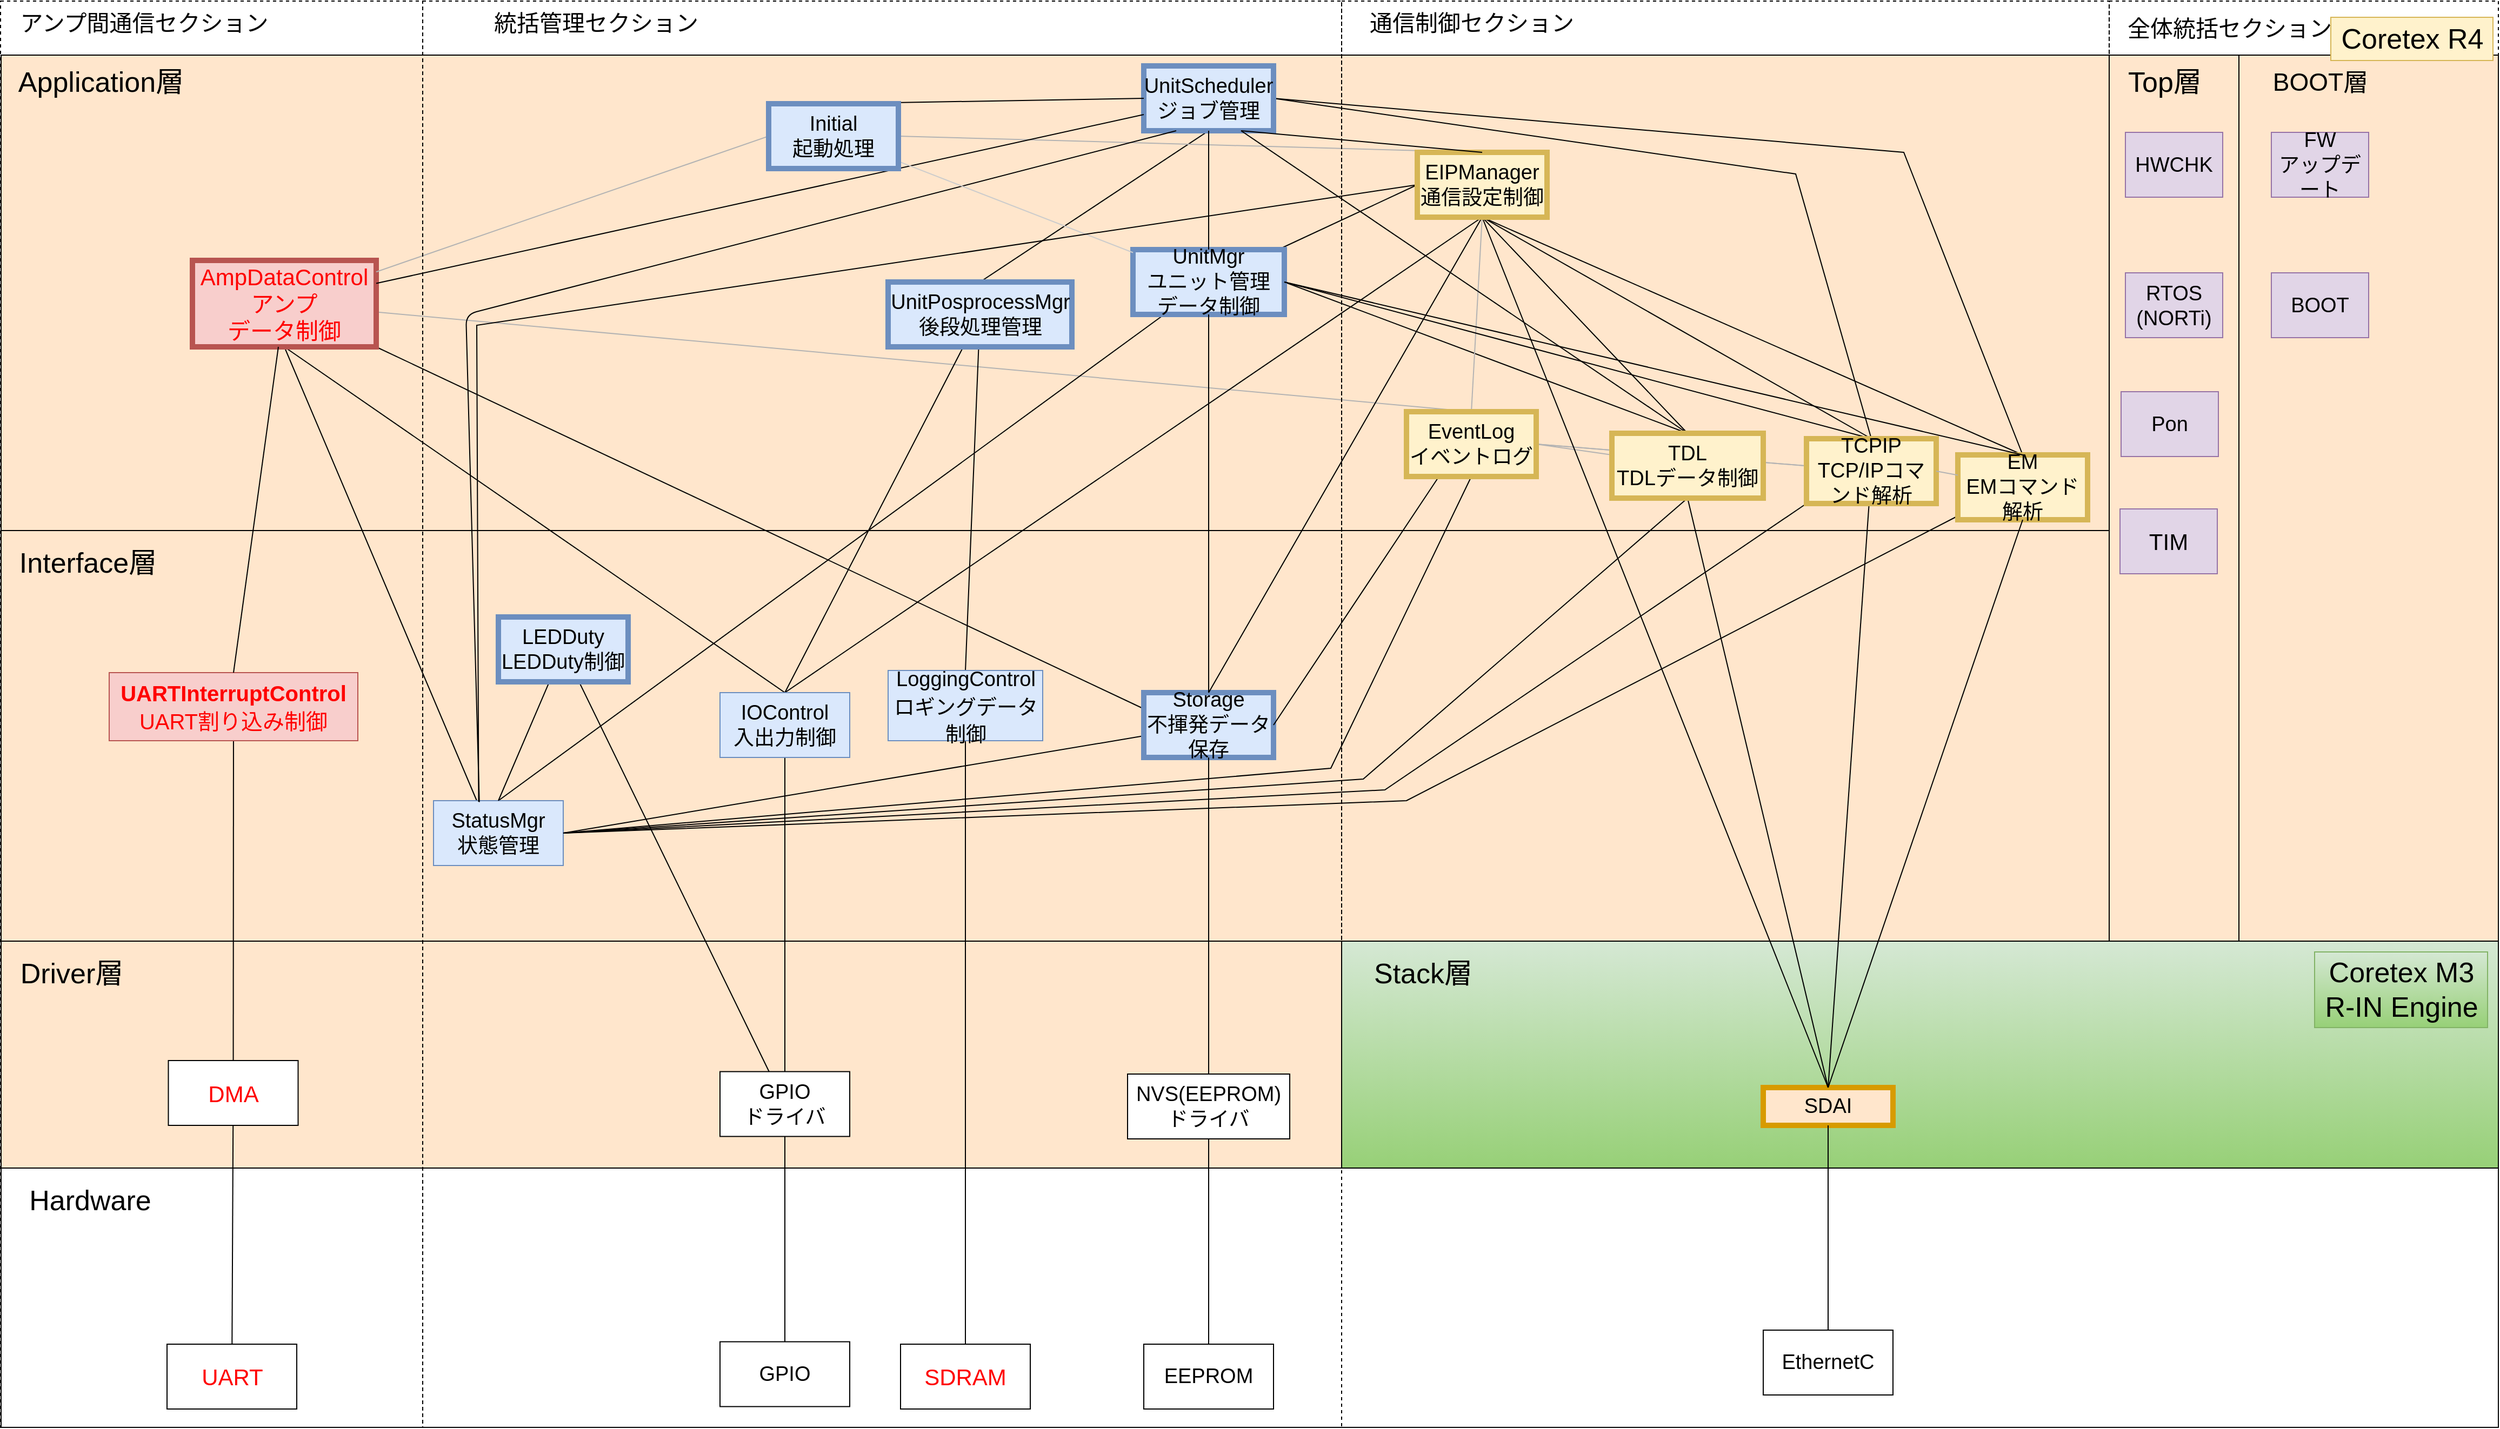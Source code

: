 <mxfile version="17.1.1" type="github" pages="4">
  <diagram name="RevG_NewスマNWU静的構造_完全版" id="GGY5ZKee5J4tztuzEWEi">
    <mxGraphModel dx="2130" dy="1761" grid="1" gridSize="10" guides="1" tooltips="1" connect="1" arrows="1" fold="1" page="1" pageScale="1" pageWidth="827" pageHeight="1169" math="0" shadow="0">
      <root>
        <mxCell id="WA64RrP8hwPyqQoOAJvi-0" />
        <mxCell id="WA64RrP8hwPyqQoOAJvi-1" parent="WA64RrP8hwPyqQoOAJvi-0" />
        <mxCell id="WA64RrP8hwPyqQoOAJvi-109" value="" style="rounded=0;whiteSpace=wrap;html=1;fillColor=none;dashed=1;strokeColor=default;fontColor=default;" parent="WA64RrP8hwPyqQoOAJvi-1" vertex="1">
          <mxGeometry x="1230" y="-40" width="360" height="870" as="geometry" />
        </mxCell>
        <mxCell id="WA64RrP8hwPyqQoOAJvi-3" value="" style="rounded=0;whiteSpace=wrap;html=1;fillColor=#d5e8d4;fontSize=19;strokeColor=none;gradientColor=#97d077;fontColor=default;" parent="WA64RrP8hwPyqQoOAJvi-1" vertex="1">
          <mxGeometry x="520" y="830" width="1070" height="210" as="geometry" />
        </mxCell>
        <mxCell id="WA64RrP8hwPyqQoOAJvi-8" value="" style="rounded=0;whiteSpace=wrap;html=1;fillColor=none;fontSize=19;strokeColor=default;fontColor=default;" parent="WA64RrP8hwPyqQoOAJvi-1" vertex="1">
          <mxGeometry x="-720" y="1040" width="2310" height="240" as="geometry" />
        </mxCell>
        <mxCell id="WA64RrP8hwPyqQoOAJvi-2" value="" style="rounded=0;whiteSpace=wrap;html=1;fillColor=#ffe6cc;fontSize=19;strokeColor=default;fontColor=default;" parent="WA64RrP8hwPyqQoOAJvi-1" vertex="1">
          <mxGeometry x="-720" y="830" width="1240" height="210" as="geometry" />
        </mxCell>
        <mxCell id="WA64RrP8hwPyqQoOAJvi-4" value="" style="rounded=0;whiteSpace=wrap;html=1;fillColor=#ffe6cc;fontSize=19;strokeColor=default;fontColor=default;" parent="WA64RrP8hwPyqQoOAJvi-1" vertex="1">
          <mxGeometry x="-720" y="10" width="2310" height="820" as="geometry" />
        </mxCell>
        <mxCell id="WA64RrP8hwPyqQoOAJvi-5" value="" style="rounded=0;whiteSpace=wrap;html=1;fillColor=none;fontSize=19;strokeColor=default;fontColor=default;" parent="WA64RrP8hwPyqQoOAJvi-1" vertex="1">
          <mxGeometry x="1230" y="10" width="120" height="820" as="geometry" />
        </mxCell>
        <mxCell id="WA64RrP8hwPyqQoOAJvi-6" value="" style="rounded=0;whiteSpace=wrap;html=1;fillColor=none;fontSize=19;" parent="WA64RrP8hwPyqQoOAJvi-1" vertex="1">
          <mxGeometry x="-720" y="10" width="1950" height="440" as="geometry" />
        </mxCell>
        <mxCell id="WA64RrP8hwPyqQoOAJvi-7" value="" style="rounded=0;whiteSpace=wrap;html=1;fillColor=none;fontSize=19;strokeColor=default;fontColor=default;" parent="WA64RrP8hwPyqQoOAJvi-1" vertex="1">
          <mxGeometry x="-720" y="450" width="1950" height="380" as="geometry" />
        </mxCell>
        <mxCell id="WA64RrP8hwPyqQoOAJvi-9" value="" style="rounded=0;whiteSpace=wrap;html=1;fillColor=none;fontSize=19;strokeColor=default;fontColor=default;" parent="WA64RrP8hwPyqQoOAJvi-1" vertex="1">
          <mxGeometry x="-720" y="830" width="2310" height="210" as="geometry" />
        </mxCell>
        <mxCell id="WA64RrP8hwPyqQoOAJvi-11" value="" style="rounded=0;whiteSpace=wrap;html=1;fillColor=none;fontSize=19;" parent="WA64RrP8hwPyqQoOAJvi-1" vertex="1">
          <mxGeometry x="-610" y="920" width="1840" as="geometry" />
        </mxCell>
        <mxCell id="WA64RrP8hwPyqQoOAJvi-13" style="edgeStyle=none;rounded=0;orthogonalLoop=1;jettySize=auto;html=1;endArrow=none;endFill=0;entryX=0.5;entryY=0;entryDx=0;entryDy=0;strokeColor=#B3B3B3;" parent="WA64RrP8hwPyqQoOAJvi-1" source="WA64RrP8hwPyqQoOAJvi-16" target="WA64RrP8hwPyqQoOAJvi-92" edge="1">
          <mxGeometry relative="1" as="geometry">
            <mxPoint x="660" y="730" as="targetPoint" />
          </mxGeometry>
        </mxCell>
        <mxCell id="WA64RrP8hwPyqQoOAJvi-14" value="" style="edgeStyle=none;rounded=0;orthogonalLoop=1;jettySize=auto;html=1;entryX=0.5;entryY=0;entryDx=0;entryDy=0;fontSize=15;fontColor=#CC0000;endArrow=none;endFill=0;strokeColor=#000000;exitX=0.5;exitY=1;exitDx=0;exitDy=0;labelBackgroundColor=default;" parent="WA64RrP8hwPyqQoOAJvi-1" source="WA64RrP8hwPyqQoOAJvi-16" target="cE08UZ1Xvqvv4ngUlUgD-2" edge="1">
          <mxGeometry relative="1" as="geometry" />
        </mxCell>
        <mxCell id="WA64RrP8hwPyqQoOAJvi-15" style="rounded=0;orthogonalLoop=1;jettySize=auto;html=1;endArrow=none;endFill=0;strokeColor=default;labelBackgroundColor=default;fontColor=default;exitX=0.5;exitY=1;exitDx=0;exitDy=0;" parent="WA64RrP8hwPyqQoOAJvi-1" edge="1" source="WA64RrP8hwPyqQoOAJvi-16">
          <mxGeometry relative="1" as="geometry">
            <mxPoint x="-410" y="280" as="sourcePoint" />
            <mxPoint x="-280" y="700" as="targetPoint" />
            <Array as="points" />
          </mxGeometry>
        </mxCell>
        <mxCell id="TR7CPrV_6TkN9dDBGlcq-0" value="" style="edgeStyle=none;rounded=0;orthogonalLoop=1;jettySize=auto;html=1;entryX=0;entryY=0.25;entryDx=0;entryDy=0;labelBackgroundColor=default;fontSize=20;fontColor=default;endArrow=none;endFill=0;strokeColor=default;" parent="WA64RrP8hwPyqQoOAJvi-1" source="WA64RrP8hwPyqQoOAJvi-16" target="WA64RrP8hwPyqQoOAJvi-25" edge="1">
          <mxGeometry x="-0.066" y="-14" relative="1" as="geometry">
            <mxPoint as="offset" />
          </mxGeometry>
        </mxCell>
        <mxCell id="WA64RrP8hwPyqQoOAJvi-16" value="AmpDataControl&lt;br&gt;アンプ&lt;br&gt;データ制御" style="rounded=0;whiteSpace=wrap;html=1;fillColor=#f8cecc;strokeColor=#b85450;fontColor=#FF0000;fontSize=21;strokeWidth=5;" parent="WA64RrP8hwPyqQoOAJvi-1" vertex="1">
          <mxGeometry x="-543" y="200" width="170" height="80" as="geometry" />
        </mxCell>
        <mxCell id="WA64RrP8hwPyqQoOAJvi-17" style="edgeStyle=none;rounded=0;orthogonalLoop=1;jettySize=auto;html=1;entryX=0.5;entryY=0;entryDx=0;entryDy=0;endArrow=none;endFill=0;exitX=1;exitY=0.5;exitDx=0;exitDy=0;fontSize=19;strokeColor=default;labelBackgroundColor=default;fontColor=default;" parent="WA64RrP8hwPyqQoOAJvi-1" source="WA64RrP8hwPyqQoOAJvi-27" target="WA64RrP8hwPyqQoOAJvi-75" edge="1">
          <mxGeometry relative="1" as="geometry">
            <mxPoint x="830" y="367" as="sourcePoint" />
            <Array as="points">
              <mxPoint x="940" y="120" />
            </Array>
          </mxGeometry>
        </mxCell>
        <mxCell id="jU9HaxTd5x-2uEg02A0M-0" style="edgeStyle=none;rounded=0;orthogonalLoop=1;jettySize=auto;html=1;entryX=0.5;entryY=0;entryDx=0;entryDy=0;endArrow=none;endFill=0;exitX=1;exitY=0.5;exitDx=0;exitDy=0;" parent="WA64RrP8hwPyqQoOAJvi-1" source="WA64RrP8hwPyqQoOAJvi-18" target="WA64RrP8hwPyqQoOAJvi-99" edge="1">
          <mxGeometry relative="1" as="geometry">
            <mxPoint x="770" y="350" as="sourcePoint" />
          </mxGeometry>
        </mxCell>
        <mxCell id="K5xhSKI-1ucyIxjqn9iB-0" style="edgeStyle=none;rounded=0;orthogonalLoop=1;jettySize=auto;html=1;entryX=0;entryY=0.5;entryDx=0;entryDy=0;endArrow=none;endFill=0;" parent="WA64RrP8hwPyqQoOAJvi-1" source="WA64RrP8hwPyqQoOAJvi-18" target="WA64RrP8hwPyqQoOAJvi-97" edge="1">
          <mxGeometry relative="1" as="geometry" />
        </mxCell>
        <mxCell id="tWdG_K-XAU3Dasxxwd_b-2" style="rounded=0;orthogonalLoop=1;jettySize=auto;html=1;entryX=0.5;entryY=0;entryDx=0;entryDy=0;fontSize=20;endArrow=none;endFill=0;" parent="WA64RrP8hwPyqQoOAJvi-1" source="WA64RrP8hwPyqQoOAJvi-18" target="WA64RrP8hwPyqQoOAJvi-19" edge="1">
          <mxGeometry relative="1" as="geometry" />
        </mxCell>
        <mxCell id="WA64RrP8hwPyqQoOAJvi-18" value="UnitMgr&lt;br style=&quot;font-size: 19px&quot;&gt;ユニット管理&lt;br&gt;データ制御" style="rounded=0;whiteSpace=wrap;html=1;fillColor=#dae8fc;strokeColor=#6c8ebf;fontSize=19;strokeWidth=5;fontColor=default;" parent="WA64RrP8hwPyqQoOAJvi-1" vertex="1">
          <mxGeometry x="327" y="190" width="140" height="60" as="geometry" />
        </mxCell>
        <mxCell id="WA64RrP8hwPyqQoOAJvi-19" value="StatusMgr&lt;br style=&quot;font-size: 19px&quot;&gt;状態管理" style="rounded=0;whiteSpace=wrap;html=1;fillColor=#dae8fc;strokeColor=#6c8ebf;fontSize=19;fontColor=default;" parent="WA64RrP8hwPyqQoOAJvi-1" vertex="1">
          <mxGeometry x="-320" y="700" width="120" height="60" as="geometry" />
        </mxCell>
        <mxCell id="WA64RrP8hwPyqQoOAJvi-20" style="edgeStyle=none;rounded=0;orthogonalLoop=1;jettySize=auto;html=1;entryX=0.5;entryY=0;entryDx=0;entryDy=0;endArrow=none;endFill=0;exitX=0.5;exitY=1;exitDx=0;exitDy=0;strokeColor=#B3B3B3;" parent="WA64RrP8hwPyqQoOAJvi-1" source="WA64RrP8hwPyqQoOAJvi-97" target="WA64RrP8hwPyqQoOAJvi-92" edge="1">
          <mxGeometry relative="1" as="geometry" />
        </mxCell>
        <mxCell id="WA64RrP8hwPyqQoOAJvi-21" style="edgeStyle=none;rounded=0;orthogonalLoop=1;jettySize=auto;html=1;entryX=1;entryY=0.5;entryDx=0;entryDy=0;endArrow=none;endFill=0;strokeColor=#B3B3B3;startArrow=none;" parent="WA64RrP8hwPyqQoOAJvi-1" source="WA64RrP8hwPyqQoOAJvi-75" target="WA64RrP8hwPyqQoOAJvi-92" edge="1">
          <mxGeometry relative="1" as="geometry" />
        </mxCell>
        <mxCell id="WA64RrP8hwPyqQoOAJvi-22" value="" style="edgeStyle=none;rounded=0;orthogonalLoop=1;jettySize=auto;html=1;exitX=0.5;exitY=0;exitDx=0;exitDy=0;entryX=1;entryY=0.5;entryDx=0;entryDy=0;fontSize=15;fontColor=#FF0000;endArrow=none;endFill=0;strokeColor=#000000;labelBackgroundColor=default;" parent="WA64RrP8hwPyqQoOAJvi-1" source="WA64RrP8hwPyqQoOAJvi-23" target="WA64RrP8hwPyqQoOAJvi-27" edge="1">
          <mxGeometry x="0.188" y="-9" relative="1" as="geometry">
            <mxPoint as="offset" />
            <Array as="points">
              <mxPoint x="1040" y="100" />
            </Array>
          </mxGeometry>
        </mxCell>
        <mxCell id="TR7CPrV_6TkN9dDBGlcq-4" style="edgeStyle=none;rounded=0;orthogonalLoop=1;jettySize=auto;html=1;entryX=0.5;entryY=1;entryDx=0;entryDy=0;labelBackgroundColor=default;fontSize=13;fontColor=default;endArrow=none;endFill=0;strokeColor=default;exitX=0.5;exitY=0;exitDx=0;exitDy=0;" parent="WA64RrP8hwPyqQoOAJvi-1" source="WA64RrP8hwPyqQoOAJvi-23" target="WA64RrP8hwPyqQoOAJvi-97" edge="1">
          <mxGeometry relative="1" as="geometry" />
        </mxCell>
        <mxCell id="4peot1-5_cBD_7ibCL9p-4" style="edgeStyle=none;rounded=0;orthogonalLoop=1;jettySize=auto;html=1;startArrow=none;startFill=0;endArrow=none;endFill=0;entryX=1;entryY=0.5;entryDx=0;entryDy=0;exitX=-0.008;exitY=0.95;exitDx=0;exitDy=0;exitPerimeter=0;" parent="WA64RrP8hwPyqQoOAJvi-1" source="WA64RrP8hwPyqQoOAJvi-23" target="WA64RrP8hwPyqQoOAJvi-19" edge="1">
          <mxGeometry relative="1" as="geometry">
            <mxPoint x="-130" y="530" as="targetPoint" />
            <Array as="points">
              <mxPoint x="580" y="700" />
            </Array>
          </mxGeometry>
        </mxCell>
        <mxCell id="WA64RrP8hwPyqQoOAJvi-23" value="EM&lt;br style=&quot;font-size: 19px;&quot;&gt;EMコマンド解析" style="rounded=0;whiteSpace=wrap;html=1;fillColor=#fff2cc;strokeColor=#d6b656;fontSize=19;strokeWidth=5;fontColor=default;" parent="WA64RrP8hwPyqQoOAJvi-1" vertex="1">
          <mxGeometry x="1090" y="380" width="120" height="60" as="geometry" />
        </mxCell>
        <mxCell id="WA64RrP8hwPyqQoOAJvi-24" value="SDAI" style="rounded=0;whiteSpace=wrap;html=1;fillColor=#ffe6cc;strokeColor=#d79b00;fontSize=19;fontColor=default;strokeWidth=5;" parent="WA64RrP8hwPyqQoOAJvi-1" vertex="1">
          <mxGeometry x="910" y="965.5" width="120" height="35" as="geometry" />
        </mxCell>
        <mxCell id="4peot1-5_cBD_7ibCL9p-0" style="rounded=0;orthogonalLoop=1;jettySize=auto;html=1;entryX=1;entryY=0.5;entryDx=0;entryDy=0;endArrow=none;endFill=0;" parent="WA64RrP8hwPyqQoOAJvi-1" source="WA64RrP8hwPyqQoOAJvi-25" target="WA64RrP8hwPyqQoOAJvi-19" edge="1">
          <mxGeometry relative="1" as="geometry" />
        </mxCell>
        <mxCell id="WA64RrP8hwPyqQoOAJvi-25" value="Storage&lt;br style=&quot;font-size: 19px&quot;&gt;不揮発データ保存" style="rounded=0;whiteSpace=wrap;html=1;fillColor=#dae8fc;strokeColor=#6c8ebf;fontSize=19;strokeWidth=5;fontColor=default;" parent="WA64RrP8hwPyqQoOAJvi-1" vertex="1">
          <mxGeometry x="337" y="600" width="120" height="60" as="geometry" />
        </mxCell>
        <mxCell id="WA64RrP8hwPyqQoOAJvi-26" style="rounded=0;orthogonalLoop=1;jettySize=auto;html=1;entryX=0.5;entryY=0;entryDx=0;entryDy=0;fontSize=13;fontColor=#CC0000;strokeColor=#000000;endArrow=none;endFill=0;exitX=0.5;exitY=1;exitDx=0;exitDy=0;" parent="WA64RrP8hwPyqQoOAJvi-1" source="WA64RrP8hwPyqQoOAJvi-27" target="WA64RrP8hwPyqQoOAJvi-95" edge="1">
          <mxGeometry relative="1" as="geometry" />
        </mxCell>
        <mxCell id="WA64RrP8hwPyqQoOAJvi-27" value="UnitScheduler&lt;br style=&quot;font-size: 19px;&quot;&gt;ジョブ管理" style="rounded=0;whiteSpace=wrap;html=1;fillColor=#dae8fc;strokeColor=#6c8ebf;fontSize=19;strokeWidth=5;" parent="WA64RrP8hwPyqQoOAJvi-1" vertex="1">
          <mxGeometry x="337" y="20" width="120" height="60" as="geometry" />
        </mxCell>
        <mxCell id="WA64RrP8hwPyqQoOAJvi-28" value="" style="endArrow=none;html=1;entryX=0;entryY=0.5;entryDx=0;entryDy=0;endFill=0;exitX=0.5;exitY=0;exitDx=0;exitDy=0;fontSize=19;" parent="WA64RrP8hwPyqQoOAJvi-1" source="WA64RrP8hwPyqQoOAJvi-93" target="WA64RrP8hwPyqQoOAJvi-27" edge="1">
          <mxGeometry width="50" height="50" relative="1" as="geometry">
            <mxPoint x="300.0" y="170" as="sourcePoint" />
            <mxPoint x="600" y="367" as="targetPoint" />
          </mxGeometry>
        </mxCell>
        <mxCell id="WA64RrP8hwPyqQoOAJvi-29" value="" style="endArrow=none;html=1;entryX=0.5;entryY=0;entryDx=0;entryDy=0;endFill=0;fontSize=19;strokeColor=#B3B3B3;exitX=1;exitY=0.5;exitDx=0;exitDy=0;" parent="WA64RrP8hwPyqQoOAJvi-1" source="WA64RrP8hwPyqQoOAJvi-93" target="WA64RrP8hwPyqQoOAJvi-97" edge="1">
          <mxGeometry width="50" height="50" relative="1" as="geometry">
            <mxPoint x="300" y="220" as="sourcePoint" />
            <mxPoint x="364" y="297" as="targetPoint" />
          </mxGeometry>
        </mxCell>
        <mxCell id="WA64RrP8hwPyqQoOAJvi-30" style="edgeStyle=none;rounded=0;orthogonalLoop=1;jettySize=auto;html=1;entryX=1;entryY=0.5;entryDx=0;entryDy=0;endArrow=none;endFill=0;strokeColor=#B3B3B3;" parent="WA64RrP8hwPyqQoOAJvi-1" source="WA64RrP8hwPyqQoOAJvi-99" target="WA64RrP8hwPyqQoOAJvi-92" edge="1">
          <mxGeometry relative="1" as="geometry" />
        </mxCell>
        <mxCell id="WA64RrP8hwPyqQoOAJvi-31" style="edgeStyle=none;rounded=0;orthogonalLoop=1;jettySize=auto;html=1;endArrow=none;endFill=0;fontSize=19;" parent="WA64RrP8hwPyqQoOAJvi-1" source="WA64RrP8hwPyqQoOAJvi-32" target="WA64RrP8hwPyqQoOAJvi-70" edge="1">
          <mxGeometry relative="1" as="geometry" />
        </mxCell>
        <mxCell id="WA64RrP8hwPyqQoOAJvi-32" value="NVS(EEPROM)&lt;br style=&quot;font-size: 19px;&quot;&gt;ドライバ" style="rounded=0;whiteSpace=wrap;html=1;fontSize=19;" parent="WA64RrP8hwPyqQoOAJvi-1" vertex="1">
          <mxGeometry x="322" y="953" width="150" height="60" as="geometry" />
        </mxCell>
        <mxCell id="WA64RrP8hwPyqQoOAJvi-33" value="" style="endArrow=none;html=1;endFill=0;fontSize=19;" parent="WA64RrP8hwPyqQoOAJvi-1" source="WA64RrP8hwPyqQoOAJvi-25" target="WA64RrP8hwPyqQoOAJvi-32" edge="1">
          <mxGeometry width="50" height="50" relative="1" as="geometry">
            <mxPoint x="77" y="290" as="sourcePoint" />
            <mxPoint x="359.04" y="572.98" as="targetPoint" />
          </mxGeometry>
        </mxCell>
        <mxCell id="WA64RrP8hwPyqQoOAJvi-35" value="&lt;font style=&quot;font-size: 13px&quot;&gt;&lt;br&gt;&lt;/font&gt;" style="endArrow=none;html=1;entryX=0.5;entryY=1;entryDx=0;entryDy=0;endFill=0;fontSize=19;exitX=0.5;exitY=0;exitDx=0;exitDy=0;fontColor=#FF0000;labelBackgroundColor=default;strokeColor=default;" parent="WA64RrP8hwPyqQoOAJvi-1" source="WA64RrP8hwPyqQoOAJvi-25" target="WA64RrP8hwPyqQoOAJvi-18" edge="1">
          <mxGeometry x="0.2" width="50" height="50" relative="1" as="geometry">
            <mxPoint x="277" y="760" as="sourcePoint" />
            <mxPoint x="1067" y="467" as="targetPoint" />
            <mxPoint as="offset" />
          </mxGeometry>
        </mxCell>
        <mxCell id="WA64RrP8hwPyqQoOAJvi-36" value="RTOS&lt;br style=&quot;font-size: 19px;&quot;&gt;(NORTi)" style="rounded=0;whiteSpace=wrap;html=1;fillColor=#e1d5e7;strokeColor=#9673a6;fontSize=19;" parent="WA64RrP8hwPyqQoOAJvi-1" vertex="1">
          <mxGeometry x="1245" y="211.5" width="90" height="60" as="geometry" />
        </mxCell>
        <mxCell id="WA64RrP8hwPyqQoOAJvi-37" value="" style="endArrow=none;html=1;exitX=0.5;exitY=0;exitDx=0;exitDy=0;endFill=0;entryX=0.5;entryY=1;entryDx=0;entryDy=0;fontSize=19;" parent="WA64RrP8hwPyqQoOAJvi-1" source="WA64RrP8hwPyqQoOAJvi-18" target="WA64RrP8hwPyqQoOAJvi-27" edge="1">
          <mxGeometry width="50" height="50" relative="1" as="geometry">
            <mxPoint x="414" y="357" as="sourcePoint" />
            <mxPoint x="790" y="117" as="targetPoint" />
          </mxGeometry>
        </mxCell>
        <mxCell id="WA64RrP8hwPyqQoOAJvi-38" value="" style="endArrow=none;html=1;exitX=1;exitY=0.5;exitDx=0;exitDy=0;endFill=0;entryX=0.5;entryY=0;entryDx=0;entryDy=0;fontSize=19;strokeColor=default;labelBackgroundColor=default;fontColor=#FF0000;" parent="WA64RrP8hwPyqQoOAJvi-1" source="WA64RrP8hwPyqQoOAJvi-18" target="WA64RrP8hwPyqQoOAJvi-23" edge="1">
          <mxGeometry x="-0.41" y="8" width="50" height="50" relative="1" as="geometry">
            <mxPoint x="430" y="447" as="sourcePoint" />
            <mxPoint x="710" y="727" as="targetPoint" />
            <mxPoint as="offset" />
          </mxGeometry>
        </mxCell>
        <mxCell id="WA64RrP8hwPyqQoOAJvi-39" value="" style="endArrow=none;html=1;exitX=0.5;exitY=1;exitDx=0;exitDy=0;endFill=0;entryX=0.5;entryY=0;entryDx=0;entryDy=0;fontSize=19;" parent="WA64RrP8hwPyqQoOAJvi-1" source="WA64RrP8hwPyqQoOAJvi-23" target="WA64RrP8hwPyqQoOAJvi-24" edge="1">
          <mxGeometry width="50" height="50" relative="1" as="geometry">
            <mxPoint x="430" y="410" as="sourcePoint" />
            <mxPoint x="790" y="550" as="targetPoint" />
          </mxGeometry>
        </mxCell>
        <mxCell id="WA64RrP8hwPyqQoOAJvi-40" value="" style="endArrow=none;html=1;exitX=0.75;exitY=1;exitDx=0;exitDy=0;endFill=0;entryX=0.5;entryY=0;entryDx=0;entryDy=0;fontSize=19;" parent="WA64RrP8hwPyqQoOAJvi-1" source="WA64RrP8hwPyqQoOAJvi-27" target="WA64RrP8hwPyqQoOAJvi-99" edge="1">
          <mxGeometry x="-0.279" y="5" width="50" height="50" relative="1" as="geometry">
            <mxPoint x="790" y="647" as="sourcePoint" />
            <mxPoint x="460" y="707" as="targetPoint" />
            <mxPoint as="offset" />
          </mxGeometry>
        </mxCell>
        <mxCell id="WA64RrP8hwPyqQoOAJvi-41" value="" style="endArrow=none;html=1;exitX=0.5;exitY=1;exitDx=0;exitDy=0;endFill=0;entryX=0.5;entryY=0;entryDx=0;entryDy=0;fontSize=19;" parent="WA64RrP8hwPyqQoOAJvi-1" source="WA64RrP8hwPyqQoOAJvi-99" target="WA64RrP8hwPyqQoOAJvi-24" edge="1">
          <mxGeometry width="50" height="50" relative="1" as="geometry">
            <mxPoint x="790" y="610" as="sourcePoint" />
            <mxPoint x="1030" y="670" as="targetPoint" />
          </mxGeometry>
        </mxCell>
        <mxCell id="WA64RrP8hwPyqQoOAJvi-42" value="" style="endArrow=none;html=1;endFill=0;fontSize=19;exitX=0.25;exitY=1;exitDx=0;exitDy=0;strokeColor=default;labelBackgroundColor=default;fontColor=default;entryX=0.353;entryY=0.022;entryDx=0;entryDy=0;entryPerimeter=0;" parent="WA64RrP8hwPyqQoOAJvi-1" source="WA64RrP8hwPyqQoOAJvi-27" target="WA64RrP8hwPyqQoOAJvi-19" edge="1">
          <mxGeometry width="50" height="50" relative="1" as="geometry">
            <mxPoint x="480" y="80" as="sourcePoint" />
            <mxPoint x="1070" y="587" as="targetPoint" />
            <Array as="points">
              <mxPoint x="-290" y="250" />
            </Array>
          </mxGeometry>
        </mxCell>
        <mxCell id="WA64RrP8hwPyqQoOAJvi-43" value="" style="endArrow=none;html=1;entryX=0;entryY=0.75;entryDx=0;entryDy=0;endFill=0;fontSize=19;" parent="WA64RrP8hwPyqQoOAJvi-1" source="WA64RrP8hwPyqQoOAJvi-16" target="WA64RrP8hwPyqQoOAJvi-27" edge="1">
          <mxGeometry width="50" height="50" relative="1" as="geometry">
            <mxPoint x="340" y="277" as="sourcePoint" />
            <mxPoint x="650" y="307" as="targetPoint" />
          </mxGeometry>
        </mxCell>
        <mxCell id="WA64RrP8hwPyqQoOAJvi-44" style="edgeStyle=none;rounded=0;orthogonalLoop=1;jettySize=auto;html=1;entryX=0.5;entryY=0;entryDx=0;entryDy=0;endArrow=none;endFill=0;fontSize=19;strokeColor=default;labelBackgroundColor=default;fontColor=default;" parent="WA64RrP8hwPyqQoOAJvi-1" source="WA64RrP8hwPyqQoOAJvi-45" target="WA64RrP8hwPyqQoOAJvi-69" edge="1">
          <mxGeometry relative="1" as="geometry" />
        </mxCell>
        <mxCell id="WA64RrP8hwPyqQoOAJvi-45" value="GPIO&lt;br style=&quot;font-size: 19px;&quot;&gt;ドライバ" style="rounded=0;whiteSpace=wrap;html=1;fontSize=19;fillColor=default;strokeColor=default;fontColor=default;labelBackgroundColor=default;" parent="WA64RrP8hwPyqQoOAJvi-1" vertex="1">
          <mxGeometry x="-55" y="950.75" width="120" height="60" as="geometry" />
        </mxCell>
        <mxCell id="WA64RrP8hwPyqQoOAJvi-46" value="" style="edgeStyle=none;rounded=0;orthogonalLoop=1;jettySize=auto;html=1;endArrow=none;endFill=0;fontColor=#FF0000;fontSize=21;" parent="WA64RrP8hwPyqQoOAJvi-1" source="WA64RrP8hwPyqQoOAJvi-47" target="WA64RrP8hwPyqQoOAJvi-67" edge="1">
          <mxGeometry relative="1" as="geometry">
            <Array as="points" />
          </mxGeometry>
        </mxCell>
        <mxCell id="WA64RrP8hwPyqQoOAJvi-47" value="DMA" style="rounded=0;whiteSpace=wrap;html=1;fontColor=#FF0000;fontSize=21;" parent="WA64RrP8hwPyqQoOAJvi-1" vertex="1">
          <mxGeometry x="-565.25" y="940.5" width="120" height="60" as="geometry" />
        </mxCell>
        <mxCell id="WA64RrP8hwPyqQoOAJvi-48" value="" style="endArrow=none;html=1;endFill=0;fontSize=19;strokeColor=#B3B3B3;exitX=0;exitY=0.5;exitDx=0;exitDy=0;" parent="WA64RrP8hwPyqQoOAJvi-1" source="WA64RrP8hwPyqQoOAJvi-93" target="WA64RrP8hwPyqQoOAJvi-16" edge="1">
          <mxGeometry width="50" height="50" relative="1" as="geometry">
            <mxPoint x="-150" y="250" as="sourcePoint" />
            <mxPoint x="540" y="307" as="targetPoint" />
          </mxGeometry>
        </mxCell>
        <mxCell id="WA64RrP8hwPyqQoOAJvi-49" style="edgeStyle=none;rounded=0;orthogonalLoop=1;jettySize=auto;html=1;entryX=0.5;entryY=0;entryDx=0;entryDy=0;endArrow=none;endFill=0;fontSize=19;exitX=0.5;exitY=1;exitDx=0;exitDy=0;strokeColor=default;labelBackgroundColor=default;fontColor=default;" parent="WA64RrP8hwPyqQoOAJvi-1" source="WA64RrP8hwPyqQoOAJvi-24" target="WA64RrP8hwPyqQoOAJvi-71" edge="1">
          <mxGeometry relative="1" as="geometry">
            <mxPoint x="1301" y="1120" as="sourcePoint" />
          </mxGeometry>
        </mxCell>
        <mxCell id="WA64RrP8hwPyqQoOAJvi-53" value="Stack層" style="text;html=1;align=center;verticalAlign=middle;resizable=0;points=[];autosize=1;fontSize=26;fontColor=default;" parent="WA64RrP8hwPyqQoOAJvi-1" vertex="1">
          <mxGeometry x="540" y="840" width="110" height="40" as="geometry" />
        </mxCell>
        <mxCell id="WA64RrP8hwPyqQoOAJvi-54" value="Driver層" style="text;html=1;align=center;verticalAlign=middle;resizable=0;points=[];autosize=1;fontSize=26;fontColor=default;" parent="WA64RrP8hwPyqQoOAJvi-1" vertex="1">
          <mxGeometry x="-710.5" y="840" width="110" height="40" as="geometry" />
        </mxCell>
        <mxCell id="WA64RrP8hwPyqQoOAJvi-55" value="Interface層" style="text;html=1;align=center;verticalAlign=middle;resizable=0;points=[];autosize=1;fontSize=26;" parent="WA64RrP8hwPyqQoOAJvi-1" vertex="1">
          <mxGeometry x="-710.5" y="460" width="140" height="40" as="geometry" />
        </mxCell>
        <mxCell id="WA64RrP8hwPyqQoOAJvi-56" value="Application層" style="text;html=1;align=center;verticalAlign=middle;resizable=0;points=[];autosize=1;fontSize=26;" parent="WA64RrP8hwPyqQoOAJvi-1" vertex="1">
          <mxGeometry x="-713" y="15" width="170" height="40" as="geometry" />
        </mxCell>
        <mxCell id="WA64RrP8hwPyqQoOAJvi-57" style="edgeStyle=none;rounded=0;orthogonalLoop=1;jettySize=auto;html=1;endArrow=none;endFill=0;fontSize=21;" parent="WA64RrP8hwPyqQoOAJvi-1" source="WA64RrP8hwPyqQoOAJvi-59" target="WA64RrP8hwPyqQoOAJvi-68" edge="1">
          <mxGeometry relative="1" as="geometry">
            <mxPoint x="172" y="953" as="targetPoint" />
          </mxGeometry>
        </mxCell>
        <mxCell id="WA64RrP8hwPyqQoOAJvi-63" style="edgeStyle=none;rounded=0;orthogonalLoop=1;jettySize=auto;html=1;endArrow=none;endFill=0;fontSize=21;" parent="WA64RrP8hwPyqQoOAJvi-1" source="WA64RrP8hwPyqQoOAJvi-47" target="WA64RrP8hwPyqQoOAJvi-76" edge="1">
          <mxGeometry relative="1" as="geometry">
            <mxPoint x="-436.5" y="690" as="targetPoint" />
            <mxPoint x="-506.5" y="953" as="sourcePoint" />
          </mxGeometry>
        </mxCell>
        <mxCell id="WA64RrP8hwPyqQoOAJvi-66" value="Hardware" style="text;html=1;align=center;verticalAlign=middle;resizable=0;points=[];autosize=1;fontSize=26;fontColor=default;" parent="WA64RrP8hwPyqQoOAJvi-1" vertex="1">
          <mxGeometry x="-703" y="1050" width="130" height="40" as="geometry" />
        </mxCell>
        <mxCell id="WA64RrP8hwPyqQoOAJvi-67" value="UART" style="rounded=0;whiteSpace=wrap;html=1;fontColor=#FF0000;fontSize=21;" parent="WA64RrP8hwPyqQoOAJvi-1" vertex="1">
          <mxGeometry x="-566.5" y="1203" width="120" height="60" as="geometry" />
        </mxCell>
        <mxCell id="WA64RrP8hwPyqQoOAJvi-68" value="SDRAM" style="rounded=0;whiteSpace=wrap;html=1;fontColor=#FF0000;fontSize=21;" parent="WA64RrP8hwPyqQoOAJvi-1" vertex="1">
          <mxGeometry x="112" y="1203" width="120" height="60" as="geometry" />
        </mxCell>
        <mxCell id="WA64RrP8hwPyqQoOAJvi-69" value="GPIO" style="rounded=0;whiteSpace=wrap;html=1;fontSize=19;fillColor=default;strokeColor=default;fontColor=default;labelBackgroundColor=default;" parent="WA64RrP8hwPyqQoOAJvi-1" vertex="1">
          <mxGeometry x="-55" y="1200.75" width="120" height="60" as="geometry" />
        </mxCell>
        <mxCell id="WA64RrP8hwPyqQoOAJvi-70" value="EEPROM" style="rounded=0;whiteSpace=wrap;html=1;fontSize=19;" parent="WA64RrP8hwPyqQoOAJvi-1" vertex="1">
          <mxGeometry x="337" y="1203" width="120" height="60" as="geometry" />
        </mxCell>
        <mxCell id="WA64RrP8hwPyqQoOAJvi-71" value="EthernetC" style="rounded=0;whiteSpace=wrap;html=1;fontSize=19;fillColor=default;strokeColor=default;fontColor=default;" parent="WA64RrP8hwPyqQoOAJvi-1" vertex="1">
          <mxGeometry x="910" y="1190" width="120" height="60" as="geometry" />
        </mxCell>
        <mxCell id="WA64RrP8hwPyqQoOAJvi-72" style="edgeStyle=none;rounded=0;orthogonalLoop=1;jettySize=auto;html=1;endArrow=none;endFill=0;entryX=0.5;entryY=0;entryDx=0;entryDy=0;fontSize=19;" parent="WA64RrP8hwPyqQoOAJvi-1" source="WA64RrP8hwPyqQoOAJvi-75" target="WA64RrP8hwPyqQoOAJvi-24" edge="1">
          <mxGeometry relative="1" as="geometry">
            <mxPoint x="1020.0" y="650" as="targetPoint" />
          </mxGeometry>
        </mxCell>
        <mxCell id="WA64RrP8hwPyqQoOAJvi-73" style="rounded=0;orthogonalLoop=1;jettySize=auto;html=1;entryX=0.5;entryY=1;entryDx=0;entryDy=0;strokeColor=#000000;fontSize=26;endArrow=none;endFill=0;exitX=0.5;exitY=0;exitDx=0;exitDy=0;labelBackgroundColor=default;fontColor=default;" parent="WA64RrP8hwPyqQoOAJvi-1" source="WA64RrP8hwPyqQoOAJvi-75" target="WA64RrP8hwPyqQoOAJvi-97" edge="1">
          <mxGeometry relative="1" as="geometry" />
        </mxCell>
        <mxCell id="WA64RrP8hwPyqQoOAJvi-74" style="edgeStyle=none;rounded=0;orthogonalLoop=1;jettySize=auto;html=1;entryX=1;entryY=0.5;entryDx=0;entryDy=0;endArrow=none;endFill=0;fontColor=#FF0000;strokeColor=#B3B3B3;" parent="WA64RrP8hwPyqQoOAJvi-1" source="WA64RrP8hwPyqQoOAJvi-75" target="WA64RrP8hwPyqQoOAJvi-92" edge="1">
          <mxGeometry relative="1" as="geometry" />
        </mxCell>
        <mxCell id="WA64RrP8hwPyqQoOAJvi-76" value="&lt;font style=&quot;font-size: 20px&quot;&gt;&lt;b&gt;&lt;span lang=&quot;EN-US&quot;&gt;UARTInterruptControl&lt;/span&gt;&lt;/b&gt;&lt;br&gt;UART割り込み制御&lt;/font&gt;" style="rounded=0;whiteSpace=wrap;html=1;fillColor=#f8cecc;strokeColor=#b85450;fontColor=#FF0000;fontSize=21;" parent="WA64RrP8hwPyqQoOAJvi-1" vertex="1">
          <mxGeometry x="-620" y="581.5" width="230" height="63" as="geometry" />
        </mxCell>
        <mxCell id="WA64RrP8hwPyqQoOAJvi-78" value="HWCHK" style="rounded=0;whiteSpace=wrap;html=1;fillColor=#e1d5e7;strokeColor=#9673a6;fontSize=19;" parent="WA64RrP8hwPyqQoOAJvi-1" vertex="1">
          <mxGeometry x="1245" y="81.5" width="90" height="60" as="geometry" />
        </mxCell>
        <mxCell id="WA64RrP8hwPyqQoOAJvi-79" value="&lt;font style=&quot;font-size: 26px&quot;&gt;Top層&lt;/font&gt;" style="text;html=1;align=center;verticalAlign=middle;resizable=0;points=[];autosize=1;fontSize=19;fontColor=default;" parent="WA64RrP8hwPyqQoOAJvi-1" vertex="1">
          <mxGeometry x="1241" y="20" width="80" height="30" as="geometry" />
        </mxCell>
        <mxCell id="WA64RrP8hwPyqQoOAJvi-80" value="FW&lt;br style=&quot;font-size: 19px;&quot;&gt;アップデート" style="rounded=0;whiteSpace=wrap;html=1;fillColor=#e1d5e7;strokeColor=#9673a6;fontSize=19;fontColor=default;" parent="WA64RrP8hwPyqQoOAJvi-1" vertex="1">
          <mxGeometry x="1380" y="81.5" width="90" height="60" as="geometry" />
        </mxCell>
        <mxCell id="WA64RrP8hwPyqQoOAJvi-81" value="BOOT" style="rounded=0;whiteSpace=wrap;html=1;fillColor=#e1d5e7;strokeColor=#9673a6;fontSize=19;fontColor=default;" parent="WA64RrP8hwPyqQoOAJvi-1" vertex="1">
          <mxGeometry x="1380" y="211.5" width="90" height="60" as="geometry" />
        </mxCell>
        <mxCell id="WA64RrP8hwPyqQoOAJvi-82" value="BOOT層" style="text;html=1;align=center;verticalAlign=middle;resizable=0;points=[];autosize=1;fontSize=23;fontColor=default;" parent="WA64RrP8hwPyqQoOAJvi-1" vertex="1">
          <mxGeometry x="1375" y="20" width="100" height="30" as="geometry" />
        </mxCell>
        <mxCell id="WA64RrP8hwPyqQoOAJvi-83" style="edgeStyle=none;rounded=0;orthogonalLoop=1;jettySize=auto;html=1;entryX=0.5;entryY=0;entryDx=0;entryDy=0;endArrow=none;endFill=0;fontColor=#FF0000;fontSize=21;" parent="WA64RrP8hwPyqQoOAJvi-1" source="WA64RrP8hwPyqQoOAJvi-16" target="WA64RrP8hwPyqQoOAJvi-76" edge="1">
          <mxGeometry relative="1" as="geometry" />
        </mxCell>
        <mxCell id="WA64RrP8hwPyqQoOAJvi-84" style="edgeStyle=none;rounded=0;orthogonalLoop=1;jettySize=auto;html=1;exitX=1;exitY=0.5;exitDx=0;exitDy=0;endArrow=none;endFill=0;fontColor=#FF0000;fontSize=19;" parent="WA64RrP8hwPyqQoOAJvi-1" edge="1">
          <mxGeometry relative="1" as="geometry">
            <mxPoint x="107" y="1233" as="sourcePoint" />
            <mxPoint x="107" y="1233" as="targetPoint" />
          </mxGeometry>
        </mxCell>
        <mxCell id="WA64RrP8hwPyqQoOAJvi-86" value="" style="endArrow=none;html=1;exitX=1;exitY=0.5;exitDx=0;exitDy=0;endFill=0;entryX=0.5;entryY=0;entryDx=0;entryDy=0;fontSize=19;strokeColor=default;labelBackgroundColor=default;fontColor=#FF0000;" parent="WA64RrP8hwPyqQoOAJvi-1" source="WA64RrP8hwPyqQoOAJvi-18" target="WA64RrP8hwPyqQoOAJvi-75" edge="1">
          <mxGeometry x="-0.243" y="-11" width="50" height="50" relative="1" as="geometry">
            <mxPoint x="690" y="357" as="sourcePoint" />
            <mxPoint x="1030" y="527" as="targetPoint" />
            <mxPoint y="-1" as="offset" />
          </mxGeometry>
        </mxCell>
        <mxCell id="WA64RrP8hwPyqQoOAJvi-87" value="" style="endArrow=none;html=1;endFill=0;fontColor=#FF0000;fontSize=19;entryX=0.5;entryY=0;entryDx=0;entryDy=0;exitX=0.5;exitY=1;exitDx=0;exitDy=0;" parent="WA64RrP8hwPyqQoOAJvi-1" source="WA64RrP8hwPyqQoOAJvi-97" target="WA64RrP8hwPyqQoOAJvi-25" edge="1">
          <mxGeometry x="0.468" y="-5" width="50" height="50" relative="1" as="geometry">
            <mxPoint x="640" y="510" as="sourcePoint" />
            <mxPoint x="330" y="760" as="targetPoint" />
            <mxPoint as="offset" />
          </mxGeometry>
        </mxCell>
        <mxCell id="WA64RrP8hwPyqQoOAJvi-88" value="Coretex M3&lt;br&gt;R-IN Engine" style="text;html=1;align=center;verticalAlign=middle;resizable=0;points=[];autosize=1;fontSize=26;fillColor=#d5e8d4;strokeColor=#82b366;gradientColor=#97d077;fontColor=default;" parent="WA64RrP8hwPyqQoOAJvi-1" vertex="1">
          <mxGeometry x="1420" y="840" width="160" height="70" as="geometry" />
        </mxCell>
        <mxCell id="WA64RrP8hwPyqQoOAJvi-89" value="Coretex R4" style="text;html=1;align=center;verticalAlign=middle;resizable=0;points=[];autosize=1;fontSize=26;fillColor=#fff2cc;strokeColor=#d6b656;fontColor=default;" parent="WA64RrP8hwPyqQoOAJvi-1" vertex="1">
          <mxGeometry x="1435" y="-25" width="150" height="40" as="geometry" />
        </mxCell>
        <mxCell id="WA64RrP8hwPyqQoOAJvi-91" value="" style="edgeStyle=none;rounded=0;orthogonalLoop=1;jettySize=auto;html=1;entryX=1;entryY=0.5;entryDx=0;entryDy=0;endArrow=none;endFill=0;fontColor=#FF3333;strokeColor=#000000;exitX=0.25;exitY=1;exitDx=0;exitDy=0;" parent="WA64RrP8hwPyqQoOAJvi-1" source="WA64RrP8hwPyqQoOAJvi-92" target="WA64RrP8hwPyqQoOAJvi-25" edge="1">
          <mxGeometry x="0.283" y="-10" relative="1" as="geometry">
            <mxPoint x="1" y="1" as="offset" />
            <mxPoint x="510.0" y="700" as="sourcePoint" />
          </mxGeometry>
        </mxCell>
        <mxCell id="4peot1-5_cBD_7ibCL9p-5" style="edgeStyle=none;rounded=0;orthogonalLoop=1;jettySize=auto;html=1;entryX=1;entryY=0.5;entryDx=0;entryDy=0;startArrow=none;startFill=0;endArrow=none;endFill=0;exitX=0.5;exitY=1;exitDx=0;exitDy=0;" parent="WA64RrP8hwPyqQoOAJvi-1" source="WA64RrP8hwPyqQoOAJvi-92" target="WA64RrP8hwPyqQoOAJvi-19" edge="1">
          <mxGeometry relative="1" as="geometry">
            <Array as="points">
              <mxPoint x="510" y="670" />
            </Array>
          </mxGeometry>
        </mxCell>
        <mxCell id="WA64RrP8hwPyqQoOAJvi-92" value="EventLog&lt;br&gt;イベントログ" style="rounded=0;whiteSpace=wrap;html=1;fillColor=#fff2cc;strokeColor=#d6b656;fontSize=19;strokeWidth=5;fontColor=default;" parent="WA64RrP8hwPyqQoOAJvi-1" vertex="1">
          <mxGeometry x="580" y="340" width="120" height="60" as="geometry" />
        </mxCell>
        <mxCell id="K5xhSKI-1ucyIxjqn9iB-1" style="edgeStyle=none;rounded=0;orthogonalLoop=1;jettySize=auto;html=1;endArrow=none;endFill=0;strokeColor=#CCCCCC;" parent="WA64RrP8hwPyqQoOAJvi-1" source="WA64RrP8hwPyqQoOAJvi-93" target="WA64RrP8hwPyqQoOAJvi-18" edge="1">
          <mxGeometry relative="1" as="geometry" />
        </mxCell>
        <mxCell id="WA64RrP8hwPyqQoOAJvi-93" value="Initial&lt;br style=&quot;font-size: 19px;&quot;&gt;起動処理" style="rounded=0;whiteSpace=wrap;html=1;fillColor=#dae8fc;strokeColor=#6c8ebf;fontSize=19;strokeWidth=5;" parent="WA64RrP8hwPyqQoOAJvi-1" vertex="1">
          <mxGeometry x="-10" y="55" width="120" height="60" as="geometry" />
        </mxCell>
        <mxCell id="WA64RrP8hwPyqQoOAJvi-94" value="" style="edgeStyle=none;rounded=0;orthogonalLoop=1;jettySize=auto;html=1;entryX=0.5;entryY=0;entryDx=0;entryDy=0;fontSize=15;fontColor=#CC0000;endArrow=none;endFill=0;strokeColor=#000000;" parent="WA64RrP8hwPyqQoOAJvi-1" source="WA64RrP8hwPyqQoOAJvi-95" target="WA64RrP8hwPyqQoOAJvi-59" edge="1">
          <mxGeometry x="-0.467" relative="1" as="geometry">
            <mxPoint as="offset" />
          </mxGeometry>
        </mxCell>
        <mxCell id="cE08UZ1Xvqvv4ngUlUgD-4" style="edgeStyle=none;rounded=0;orthogonalLoop=1;jettySize=auto;html=1;entryX=0.5;entryY=0;entryDx=0;entryDy=0;labelBackgroundColor=default;fontSize=13;fontColor=default;endArrow=none;endFill=0;strokeColor=default;" parent="WA64RrP8hwPyqQoOAJvi-1" source="WA64RrP8hwPyqQoOAJvi-95" target="cE08UZ1Xvqvv4ngUlUgD-2" edge="1">
          <mxGeometry relative="1" as="geometry" />
        </mxCell>
        <mxCell id="WA64RrP8hwPyqQoOAJvi-95" value="UnitPosprocessMgr&lt;br&gt;後段処理管理" style="rounded=0;whiteSpace=wrap;html=1;fillColor=#dae8fc;strokeColor=#6c8ebf;fontSize=19;strokeWidth=5;fontColor=default;" parent="WA64RrP8hwPyqQoOAJvi-1" vertex="1">
          <mxGeometry x="100.5" y="220" width="170" height="60" as="geometry" />
        </mxCell>
        <mxCell id="WA64RrP8hwPyqQoOAJvi-96" value="Pon" style="rounded=0;whiteSpace=wrap;html=1;fillColor=#e1d5e7;strokeColor=#9673a6;fontSize=19;" parent="WA64RrP8hwPyqQoOAJvi-1" vertex="1">
          <mxGeometry x="1241" y="321.5" width="90" height="60" as="geometry" />
        </mxCell>
        <mxCell id="cE08UZ1Xvqvv4ngUlUgD-0" style="edgeStyle=none;rounded=0;orthogonalLoop=1;jettySize=auto;html=1;entryX=0.5;entryY=0;entryDx=0;entryDy=0;labelBackgroundColor=default;fontSize=13;fontColor=default;endArrow=none;endFill=0;strokeColor=default;exitX=0.5;exitY=1;exitDx=0;exitDy=0;" parent="WA64RrP8hwPyqQoOAJvi-1" source="WA64RrP8hwPyqQoOAJvi-97" target="cE08UZ1Xvqvv4ngUlUgD-2" edge="1">
          <mxGeometry relative="1" as="geometry" />
        </mxCell>
        <mxCell id="cE08UZ1Xvqvv4ngUlUgD-1" value="" style="edgeStyle=none;rounded=0;orthogonalLoop=1;jettySize=auto;html=1;entryX=0.5;entryY=0;entryDx=0;entryDy=0;labelBackgroundColor=default;fontSize=13;fontColor=default;endArrow=none;endFill=0;strokeColor=default;exitX=0.5;exitY=1;exitDx=0;exitDy=0;" parent="WA64RrP8hwPyqQoOAJvi-1" source="WA64RrP8hwPyqQoOAJvi-97" target="WA64RrP8hwPyqQoOAJvi-24" edge="1">
          <mxGeometry relative="1" as="geometry">
            <mxPoint x="670" y="170" as="sourcePoint" />
          </mxGeometry>
        </mxCell>
        <mxCell id="eEJKyIOwSUkj9PVVVFYw-0" style="edgeStyle=none;rounded=0;orthogonalLoop=1;jettySize=auto;html=1;entryX=0.348;entryY=0.017;entryDx=0;entryDy=0;labelBackgroundColor=default;fontSize=13;fontColor=default;endArrow=none;endFill=0;strokeColor=default;exitX=0;exitY=0.5;exitDx=0;exitDy=0;startArrow=none;startFill=0;entryPerimeter=0;" parent="WA64RrP8hwPyqQoOAJvi-1" source="WA64RrP8hwPyqQoOAJvi-97" target="WA64RrP8hwPyqQoOAJvi-19" edge="1">
          <mxGeometry relative="1" as="geometry">
            <Array as="points">
              <mxPoint x="-280" y="260" />
            </Array>
          </mxGeometry>
        </mxCell>
        <mxCell id="jU9HaxTd5x-2uEg02A0M-1" style="edgeStyle=none;rounded=0;orthogonalLoop=1;jettySize=auto;html=1;entryX=0.5;entryY=0;entryDx=0;entryDy=0;endArrow=none;endFill=0;exitX=0.5;exitY=1;exitDx=0;exitDy=0;" parent="WA64RrP8hwPyqQoOAJvi-1" source="WA64RrP8hwPyqQoOAJvi-97" target="WA64RrP8hwPyqQoOAJvi-99" edge="1">
          <mxGeometry relative="1" as="geometry" />
        </mxCell>
        <mxCell id="WA64RrP8hwPyqQoOAJvi-97" value="EIPManager&lt;br style=&quot;font-size: 19px;&quot;&gt;通信設定制御" style="rounded=0;whiteSpace=wrap;html=1;fillColor=#fff2cc;strokeColor=#d6b656;fontSize=19;strokeWidth=5;fontColor=default;" parent="WA64RrP8hwPyqQoOAJvi-1" vertex="1">
          <mxGeometry x="590" y="100" width="120" height="60" as="geometry" />
        </mxCell>
        <mxCell id="WA64RrP8hwPyqQoOAJvi-98" value="" style="endArrow=none;html=1;endFill=0;entryX=0.5;entryY=0;entryDx=0;entryDy=0;exitX=0.75;exitY=1;exitDx=0;exitDy=0;fontSize=19;" parent="WA64RrP8hwPyqQoOAJvi-1" source="WA64RrP8hwPyqQoOAJvi-27" target="WA64RrP8hwPyqQoOAJvi-97" edge="1">
          <mxGeometry width="50" height="50" relative="1" as="geometry">
            <mxPoint x="625" y="80" as="sourcePoint" />
            <mxPoint x="1013" y="603" as="targetPoint" />
          </mxGeometry>
        </mxCell>
        <mxCell id="4peot1-5_cBD_7ibCL9p-2" style="edgeStyle=none;rounded=0;orthogonalLoop=1;jettySize=auto;html=1;entryX=1;entryY=0.5;entryDx=0;entryDy=0;startArrow=none;startFill=0;endArrow=none;endFill=0;exitX=0.5;exitY=1;exitDx=0;exitDy=0;" parent="WA64RrP8hwPyqQoOAJvi-1" source="WA64RrP8hwPyqQoOAJvi-99" target="WA64RrP8hwPyqQoOAJvi-19" edge="1">
          <mxGeometry relative="1" as="geometry">
            <Array as="points">
              <mxPoint x="540" y="680" />
            </Array>
          </mxGeometry>
        </mxCell>
        <mxCell id="WA64RrP8hwPyqQoOAJvi-99" value="TDL&lt;br style=&quot;font-size: 19px;&quot;&gt;TDLデータ制御" style="rounded=0;whiteSpace=wrap;html=1;fillColor=#fff2cc;strokeColor=#d6b656;fontSize=19;strokeWidth=5;fontColor=default;" parent="WA64RrP8hwPyqQoOAJvi-1" vertex="1">
          <mxGeometry x="770" y="360" width="140" height="60" as="geometry" />
        </mxCell>
        <mxCell id="WA64RrP8hwPyqQoOAJvi-101" value="&lt;font style=&quot;font-size: 21px&quot;&gt;アンプ間通信セクション&lt;/font&gt;" style="text;html=1;align=center;verticalAlign=middle;resizable=0;points=[];autosize=1;strokeColor=none;fillColor=none;" parent="WA64RrP8hwPyqQoOAJvi-1" vertex="1">
          <mxGeometry x="-713" y="-30" width="250" height="20" as="geometry" />
        </mxCell>
        <mxCell id="WA64RrP8hwPyqQoOAJvi-103" value="&lt;font style=&quot;font-size: 21px&quot;&gt;統括管理セクション&lt;/font&gt;" style="text;html=1;align=center;verticalAlign=middle;resizable=0;points=[];autosize=1;strokeColor=none;fillColor=none;fontColor=default;" parent="WA64RrP8hwPyqQoOAJvi-1" vertex="1">
          <mxGeometry x="-270" y="-30" width="200" height="20" as="geometry" />
        </mxCell>
        <mxCell id="WA64RrP8hwPyqQoOAJvi-105" value="&lt;font style=&quot;font-size: 21px&quot;&gt;通信制御セクション&lt;/font&gt;" style="text;html=1;align=center;verticalAlign=middle;resizable=0;points=[];autosize=1;strokeColor=none;fillColor=none;fontColor=default;" parent="WA64RrP8hwPyqQoOAJvi-1" vertex="1">
          <mxGeometry x="540" y="-30" width="200" height="20" as="geometry" />
        </mxCell>
        <mxCell id="WA64RrP8hwPyqQoOAJvi-110" value="&lt;font style=&quot;font-size: 21px&quot;&gt;全体統括セクション&lt;/font&gt;" style="text;html=1;align=center;verticalAlign=middle;resizable=0;points=[];autosize=1;strokeColor=none;fillColor=none;" parent="WA64RrP8hwPyqQoOAJvi-1" vertex="1">
          <mxGeometry x="1241" y="-25" width="200" height="20" as="geometry" />
        </mxCell>
        <mxCell id="4peot1-5_cBD_7ibCL9p-3" style="edgeStyle=none;rounded=0;orthogonalLoop=1;jettySize=auto;html=1;entryX=1;entryY=0.5;entryDx=0;entryDy=0;startArrow=none;startFill=0;endArrow=none;endFill=0;exitX=0;exitY=1;exitDx=0;exitDy=0;" parent="WA64RrP8hwPyqQoOAJvi-1" source="WA64RrP8hwPyqQoOAJvi-75" target="WA64RrP8hwPyqQoOAJvi-19" edge="1">
          <mxGeometry relative="1" as="geometry">
            <Array as="points">
              <mxPoint x="560" y="690" />
            </Array>
          </mxGeometry>
        </mxCell>
        <mxCell id="WA64RrP8hwPyqQoOAJvi-75" value="&lt;font style=&quot;font-size: 19px;&quot;&gt;TCPIP&lt;br style=&quot;font-size: 19px;&quot;&gt;TCP/IPコマンド解析&lt;/font&gt;" style="rounded=0;whiteSpace=wrap;html=1;fillColor=#fff2cc;strokeColor=#d6b656;fontSize=19;strokeWidth=5;fontColor=default;" parent="WA64RrP8hwPyqQoOAJvi-1" vertex="1">
          <mxGeometry x="950" y="365" width="120" height="60" as="geometry" />
        </mxCell>
        <mxCell id="WA64RrP8hwPyqQoOAJvi-111" value="" style="edgeStyle=none;rounded=0;orthogonalLoop=1;jettySize=auto;html=1;entryX=1;entryY=0.5;entryDx=0;entryDy=0;endArrow=none;endFill=0;strokeColor=#B3B3B3;" parent="WA64RrP8hwPyqQoOAJvi-1" source="WA64RrP8hwPyqQoOAJvi-23" target="WA64RrP8hwPyqQoOAJvi-75" edge="1">
          <mxGeometry relative="1" as="geometry">
            <mxPoint x="1090" y="407.273" as="sourcePoint" />
            <mxPoint x="710" y="390" as="targetPoint" />
          </mxGeometry>
        </mxCell>
        <mxCell id="WA64RrP8hwPyqQoOAJvi-104" value="" style="rounded=0;whiteSpace=wrap;html=1;fillColor=none;dashed=1;strokeColor=default;fontColor=default;" parent="WA64RrP8hwPyqQoOAJvi-1" vertex="1">
          <mxGeometry x="520" y="-40" width="710" height="870" as="geometry" />
        </mxCell>
        <mxCell id="WA64RrP8hwPyqQoOAJvi-102" value="" style="rounded=0;whiteSpace=wrap;html=1;fillColor=none;dashed=1;strokeColor=default;fontColor=default;" parent="WA64RrP8hwPyqQoOAJvi-1" vertex="1">
          <mxGeometry x="-330" y="-40" width="850" height="1320" as="geometry" />
        </mxCell>
        <mxCell id="WA64RrP8hwPyqQoOAJvi-100" value="" style="rounded=0;whiteSpace=wrap;html=1;fillColor=none;dashed=1;strokeColor=default;fontColor=default;" parent="WA64RrP8hwPyqQoOAJvi-1" vertex="1">
          <mxGeometry x="-720.5" y="-40" width="390.5" height="1320" as="geometry" />
        </mxCell>
        <mxCell id="cE08UZ1Xvqvv4ngUlUgD-3" style="edgeStyle=none;rounded=0;orthogonalLoop=1;jettySize=auto;html=1;labelBackgroundColor=default;fontSize=13;fontColor=default;endArrow=none;endFill=0;strokeColor=default;" parent="WA64RrP8hwPyqQoOAJvi-1" source="cE08UZ1Xvqvv4ngUlUgD-2" target="WA64RrP8hwPyqQoOAJvi-45" edge="1">
          <mxGeometry relative="1" as="geometry" />
        </mxCell>
        <mxCell id="cE08UZ1Xvqvv4ngUlUgD-2" value="IOControl&lt;br style=&quot;font-size: 19px&quot;&gt;入出力制御" style="rounded=0;whiteSpace=wrap;html=1;fillColor=#dae8fc;strokeColor=#6c8ebf;fontSize=19;fontColor=default;" parent="WA64RrP8hwPyqQoOAJvi-1" vertex="1">
          <mxGeometry x="-55" y="600" width="120" height="60" as="geometry" />
        </mxCell>
        <mxCell id="aGRZTf9AJtVWMCiCuNYh-2" value="TIM" style="rounded=0;whiteSpace=wrap;html=1;fontSize=21;fillColor=#e1d5e7;strokeColor=#9673a6;" parent="WA64RrP8hwPyqQoOAJvi-1" vertex="1">
          <mxGeometry x="1240" y="430" width="90" height="60" as="geometry" />
        </mxCell>
        <mxCell id="WA64RrP8hwPyqQoOAJvi-59" value="&lt;font style=&quot;font-size: 19px&quot;&gt;LoggingControl&lt;br&gt;ロギングデータ&lt;br&gt;制御&lt;/font&gt;" style="rounded=0;whiteSpace=wrap;html=1;fillColor=#dae8fc;strokeColor=#6c8ebf;fontSize=21;" parent="WA64RrP8hwPyqQoOAJvi-1" vertex="1">
          <mxGeometry x="100.5" y="579.5" width="143" height="65" as="geometry" />
        </mxCell>
        <mxCell id="YsYqvxJJtgehQdHgoDoK-2" style="rounded=0;orthogonalLoop=1;jettySize=auto;html=1;entryX=0.5;entryY=0;entryDx=0;entryDy=0;endArrow=none;endFill=0;" edge="1" parent="WA64RrP8hwPyqQoOAJvi-1" source="YsYqvxJJtgehQdHgoDoK-0" target="WA64RrP8hwPyqQoOAJvi-19">
          <mxGeometry relative="1" as="geometry" />
        </mxCell>
        <mxCell id="YsYqvxJJtgehQdHgoDoK-3" style="edgeStyle=none;rounded=0;orthogonalLoop=1;jettySize=auto;html=1;endArrow=none;endFill=0;" edge="1" parent="WA64RrP8hwPyqQoOAJvi-1" source="YsYqvxJJtgehQdHgoDoK-0" target="WA64RrP8hwPyqQoOAJvi-45">
          <mxGeometry relative="1" as="geometry" />
        </mxCell>
        <mxCell id="YsYqvxJJtgehQdHgoDoK-0" value="LEDDuty&lt;br&gt;LEDDuty制御" style="rounded=0;whiteSpace=wrap;html=1;fillColor=#dae8fc;strokeColor=#6c8ebf;fontSize=19;fontColor=default;strokeWidth=5;" vertex="1" parent="WA64RrP8hwPyqQoOAJvi-1">
          <mxGeometry x="-260" y="530" width="120" height="60" as="geometry" />
        </mxCell>
      </root>
    </mxGraphModel>
  </diagram>
  <diagram name="NXR-ILM静的構造_整理" id="8LoRBOQz0qZMT3q2NBlz">
    <mxGraphModel dx="2249" dy="1814" grid="1" gridSize="10" guides="1" tooltips="1" connect="1" arrows="1" fold="1" page="1" pageScale="1" pageWidth="827" pageHeight="1169" math="0" shadow="0">
      <root>
        <mxCell id="gRF6oFBSEXNlY3w5-Y73-0" />
        <mxCell id="gRF6oFBSEXNlY3w5-Y73-1" parent="gRF6oFBSEXNlY3w5-Y73-0" />
        <mxCell id="Jt_0751dn-s4lt4O04Yp-16" value="" style="rounded=0;whiteSpace=wrap;html=1;fillColor=#ffe6cc;fontSize=19;strokeColor=#d79b00;fontColor=default;" parent="gRF6oFBSEXNlY3w5-Y73-1" vertex="1">
          <mxGeometry x="1440" y="70" width="130" height="560" as="geometry" />
        </mxCell>
        <mxCell id="yW0RKO3kh5Gays8s-YJe-2" value="" style="rounded=0;whiteSpace=wrap;html=1;fillColor=#dae8fc;fontSize=19;strokeColor=#6c8ebf;gradientColor=#7ea6e0;fontColor=default;" parent="gRF6oFBSEXNlY3w5-Y73-1" vertex="1">
          <mxGeometry x="-39" y="630" width="419" height="160" as="geometry" />
        </mxCell>
        <mxCell id="yW0RKO3kh5Gays8s-YJe-0" value="" style="rounded=0;whiteSpace=wrap;html=1;fillColor=#d5e8d4;fontSize=19;strokeColor=none;gradientColor=#97d077;fontColor=default;" parent="gRF6oFBSEXNlY3w5-Y73-1" vertex="1">
          <mxGeometry x="380" y="630" width="1190" height="160" as="geometry" />
        </mxCell>
        <mxCell id="gRF6oFBSEXNlY3w5-Y73-2" value="" style="rounded=0;whiteSpace=wrap;html=1;fillColor=#ffe6cc;strokeColor=#d79b00;fontColor=default;" parent="gRF6oFBSEXNlY3w5-Y73-1" vertex="1">
          <mxGeometry x="-40" y="410" width="1360" height="220" as="geometry" />
        </mxCell>
        <mxCell id="gRF6oFBSEXNlY3w5-Y73-4" value="" style="rounded=0;whiteSpace=wrap;html=1;fillColor=none;strokeColor=default;fontColor=default;" parent="gRF6oFBSEXNlY3w5-Y73-1" vertex="1">
          <mxGeometry x="380" y="630" width="1190" height="160" as="geometry" />
        </mxCell>
        <mxCell id="gRF6oFBSEXNlY3w5-Y73-6" value="" style="rounded=0;whiteSpace=wrap;html=1;fillColor=#ffe6cc;strokeColor=#d79b00;fontColor=default;" parent="gRF6oFBSEXNlY3w5-Y73-1" vertex="1">
          <mxGeometry x="-40" y="70" width="1360" height="340" as="geometry" />
        </mxCell>
        <mxCell id="gRF6oFBSEXNlY3w5-Y73-7" value="" style="rounded=0;whiteSpace=wrap;html=1;fillColor=#ffe6cc;strokeColor=#d79b00;fontColor=default;" parent="gRF6oFBSEXNlY3w5-Y73-1" vertex="1">
          <mxGeometry x="-40" y="790" width="1610" height="90" as="geometry" />
        </mxCell>
        <mxCell id="dDOS5bPSXAwwgiOgFJHF-2" style="edgeStyle=none;rounded=0;orthogonalLoop=1;jettySize=auto;html=1;entryX=0;entryY=0.5;entryDx=0;entryDy=0;labelBackgroundColor=default;fontSize=13;fontColor=default;strokeColor=#B3B3B3;endArrow=none;endFill=0;" parent="gRF6oFBSEXNlY3w5-Y73-1" source="gRF6oFBSEXNlY3w5-Y73-8" target="gRF6oFBSEXNlY3w5-Y73-65" edge="1">
          <mxGeometry relative="1" as="geometry" />
        </mxCell>
        <mxCell id="gRF6oFBSEXNlY3w5-Y73-8" value="ILM Manager&lt;br&gt;IOLink データ制御" style="rounded=0;whiteSpace=wrap;html=1;fillColor=#f8cecc;strokeColor=#b85450;strokeWidth=5;fontColor=default;" parent="gRF6oFBSEXNlY3w5-Y73-1" vertex="1">
          <mxGeometry x="240" y="140" width="120" height="60" as="geometry" />
        </mxCell>
        <mxCell id="bkZewI23oMpolakCevRu-2" style="edgeStyle=none;rounded=0;orthogonalLoop=1;jettySize=auto;html=1;entryX=0.25;entryY=0;entryDx=0;entryDy=0;endArrow=none;endFill=0;strokeColor=#B3B3B3;" parent="gRF6oFBSEXNlY3w5-Y73-1" source="gRF6oFBSEXNlY3w5-Y73-9" target="gRF6oFBSEXNlY3w5-Y73-10" edge="1">
          <mxGeometry relative="1" as="geometry" />
        </mxCell>
        <mxCell id="gRF6oFBSEXNlY3w5-Y73-9" value="Initial&lt;br&gt;起動処理" style="rounded=0;whiteSpace=wrap;html=1;fillColor=#dae8fc;strokeColor=#6c8ebf;strokeWidth=5;fontColor=default;" parent="gRF6oFBSEXNlY3w5-Y73-1" vertex="1">
          <mxGeometry x="400" y="81.5" width="100" height="40" as="geometry" />
        </mxCell>
        <mxCell id="D9-Ez1XZQcJ2e5plWuJ8-2" style="edgeStyle=none;rounded=0;orthogonalLoop=1;jettySize=auto;html=1;entryX=0.5;entryY=0;entryDx=0;entryDy=0;endArrow=none;endFill=0;exitX=1;exitY=0.5;exitDx=0;exitDy=0;" parent="gRF6oFBSEXNlY3w5-Y73-1" source="gRF6oFBSEXNlY3w5-Y73-10" target="gRF6oFBSEXNlY3w5-Y73-21" edge="1">
          <mxGeometry relative="1" as="geometry" />
        </mxCell>
        <mxCell id="gRF6oFBSEXNlY3w5-Y73-11" value="StatusMgr&lt;br&gt;内部状態更新" style="rounded=0;whiteSpace=wrap;html=1;fillColor=#dae8fc;strokeColor=#6c8ebf;fontColor=default;" parent="gRF6oFBSEXNlY3w5-Y73-1" vertex="1">
          <mxGeometry x="371.5" y="430" width="120" height="60" as="geometry" />
        </mxCell>
        <mxCell id="gRF6oFBSEXNlY3w5-Y73-14" value="SDAI" style="rounded=0;whiteSpace=wrap;html=1;fillColor=#ffe6cc;strokeColor=#d79b00;fontColor=default;" parent="gRF6oFBSEXNlY3w5-Y73-1" vertex="1">
          <mxGeometry x="1070" y="660" width="120" height="60" as="geometry" />
        </mxCell>
        <mxCell id="gRF6oFBSEXNlY3w5-Y73-15" value="TMG Stack" style="rounded=0;whiteSpace=wrap;html=1;" parent="gRF6oFBSEXNlY3w5-Y73-1" vertex="1">
          <mxGeometry x="60" y="650" width="120" height="60" as="geometry" />
        </mxCell>
        <mxCell id="gRF6oFBSEXNlY3w5-Y73-16" value="Storage&lt;br&gt;データ保存" style="rounded=0;whiteSpace=wrap;html=1;fillColor=#dae8fc;strokeColor=#6c8ebf;strokeWidth=5;fontColor=default;" parent="gRF6oFBSEXNlY3w5-Y73-1" vertex="1">
          <mxGeometry x="605" y="560" width="90" height="50" as="geometry" />
        </mxCell>
        <mxCell id="dDOS5bPSXAwwgiOgFJHF-0" style="rounded=0;orthogonalLoop=1;jettySize=auto;html=1;entryX=0.5;entryY=0;entryDx=0;entryDy=0;labelBackgroundColor=default;fontSize=13;fontColor=default;strokeColor=#B3B3B3;endArrow=none;endFill=0;" parent="gRF6oFBSEXNlY3w5-Y73-1" source="gRF6oFBSEXNlY3w5-Y73-17" target="gRF6oFBSEXNlY3w5-Y73-65" edge="1">
          <mxGeometry relative="1" as="geometry" />
        </mxCell>
        <mxCell id="dDOS5bPSXAwwgiOgFJHF-4" style="edgeStyle=none;rounded=0;orthogonalLoop=1;jettySize=auto;html=1;entryX=0.5;entryY=0;entryDx=0;entryDy=0;labelBackgroundColor=default;fontSize=13;fontColor=default;endArrow=none;endFill=0;strokeColor=#000000;" parent="gRF6oFBSEXNlY3w5-Y73-1" source="gRF6oFBSEXNlY3w5-Y73-17" target="gRF6oFBSEXNlY3w5-Y73-12" edge="1">
          <mxGeometry relative="1" as="geometry" />
        </mxCell>
        <mxCell id="bkZewI23oMpolakCevRu-1" style="edgeStyle=none;rounded=0;orthogonalLoop=1;jettySize=auto;html=1;endArrow=none;endFill=0;" parent="gRF6oFBSEXNlY3w5-Y73-1" source="gRF6oFBSEXNlY3w5-Y73-17" target="gRF6oFBSEXNlY3w5-Y73-16" edge="1">
          <mxGeometry relative="1" as="geometry" />
        </mxCell>
        <mxCell id="gRF6oFBSEXNlY3w5-Y73-17" value="UnitScheduler&lt;br&gt;ジョブ管理" style="rounded=0;whiteSpace=wrap;html=1;fillColor=#dae8fc;strokeColor=#6c8ebf;strokeWidth=5;fontColor=default;" parent="gRF6oFBSEXNlY3w5-Y73-1" vertex="1">
          <mxGeometry x="590" y="90" width="120" height="60" as="geometry" />
        </mxCell>
        <mxCell id="gRF6oFBSEXNlY3w5-Y73-18" value="ILM Instance&lt;br&gt;IOLink イベント制御" style="rounded=0;whiteSpace=wrap;html=1;fillColor=#f8cecc;strokeColor=#b85450;" parent="gRF6oFBSEXNlY3w5-Y73-1" vertex="1">
          <mxGeometry x="60" y="270" width="120" height="60" as="geometry" />
        </mxCell>
        <mxCell id="gRF6oFBSEXNlY3w5-Y73-19" value="" style="endArrow=none;html=1;entryX=0;entryY=0.5;entryDx=0;entryDy=0;endFill=0;exitX=1;exitY=0.5;exitDx=0;exitDy=0;strokeColor=#000000;labelBackgroundColor=default;fontColor=default;" parent="gRF6oFBSEXNlY3w5-Y73-1" source="gRF6oFBSEXNlY3w5-Y73-9" target="gRF6oFBSEXNlY3w5-Y73-17" edge="1">
          <mxGeometry width="50" height="50" relative="1" as="geometry">
            <mxPoint x="630" y="250" as="sourcePoint" />
            <mxPoint x="600" y="330" as="targetPoint" />
          </mxGeometry>
        </mxCell>
        <mxCell id="gRF6oFBSEXNlY3w5-Y73-20" value="" style="endArrow=none;html=1;exitX=0.87;exitY=1.038;exitDx=0;exitDy=0;entryX=0.5;entryY=0;entryDx=0;entryDy=0;endFill=0;strokeColor=#B3B3B3;labelBackgroundColor=default;fontColor=default;exitPerimeter=0;" parent="gRF6oFBSEXNlY3w5-Y73-1" source="gRF6oFBSEXNlY3w5-Y73-9" target="gRF6oFBSEXNlY3w5-Y73-12" edge="1">
          <mxGeometry width="50" height="50" relative="1" as="geometry">
            <mxPoint x="180" y="260" as="sourcePoint" />
            <mxPoint x="364" y="260" as="targetPoint" />
          </mxGeometry>
        </mxCell>
        <mxCell id="gRF6oFBSEXNlY3w5-Y73-22" value="NVS(EEPROM)" style="rounded=0;whiteSpace=wrap;html=1;fillColor=default;strokeColor=default;fontColor=default;" parent="gRF6oFBSEXNlY3w5-Y73-1" vertex="1">
          <mxGeometry x="648.5" y="810" width="120" height="60" as="geometry" />
        </mxCell>
        <mxCell id="gRF6oFBSEXNlY3w5-Y73-23" value="" style="endArrow=none;html=1;endFill=0;" parent="gRF6oFBSEXNlY3w5-Y73-1" source="gRF6oFBSEXNlY3w5-Y73-16" target="gRF6oFBSEXNlY3w5-Y73-22" edge="1">
          <mxGeometry width="50" height="50" relative="1" as="geometry">
            <mxPoint x="120" y="290" as="sourcePoint" />
            <mxPoint x="402.04" y="572.98" as="targetPoint" />
          </mxGeometry>
        </mxCell>
        <mxCell id="gRF6oFBSEXNlY3w5-Y73-24" value="" style="endArrow=none;html=1;exitX=0.5;exitY=0;exitDx=0;exitDy=0;entryX=0.5;entryY=1;entryDx=0;entryDy=0;endFill=0;strokeColor=default;labelBackgroundColor=default;fontColor=default;" parent="gRF6oFBSEXNlY3w5-Y73-1" source="gRF6oFBSEXNlY3w5-Y73-16" target="gRF6oFBSEXNlY3w5-Y73-10" edge="1">
          <mxGeometry width="50" height="50" relative="1" as="geometry">
            <mxPoint x="957" y="430" as="sourcePoint" />
            <mxPoint x="1110" y="430" as="targetPoint" />
          </mxGeometry>
        </mxCell>
        <mxCell id="gRF6oFBSEXNlY3w5-Y73-25" value="AD Power" style="rounded=0;whiteSpace=wrap;html=1;fillColor=default;strokeColor=default;fontColor=default;" parent="gRF6oFBSEXNlY3w5-Y73-1" vertex="1">
          <mxGeometry x="550" y="810" width="81.5" height="60" as="geometry" />
        </mxCell>
        <mxCell id="gRF6oFBSEXNlY3w5-Y73-26" value="" style="endArrow=none;html=1;exitX=0.5;exitY=1;exitDx=0;exitDy=0;endFill=0;" parent="gRF6oFBSEXNlY3w5-Y73-1" source="gRF6oFBSEXNlY3w5-Y73-16" target="gRF6oFBSEXNlY3w5-Y73-25" edge="1">
          <mxGeometry width="50" height="50" relative="1" as="geometry">
            <mxPoint x="900.414" y="460" as="sourcePoint" />
            <mxPoint x="926.586" y="690" as="targetPoint" />
          </mxGeometry>
        </mxCell>
        <mxCell id="gRF6oFBSEXNlY3w5-Y73-28" value="" style="endArrow=none;html=1;exitX=0.5;exitY=0;exitDx=0;exitDy=0;endFill=0;entryX=0.5;entryY=1;entryDx=0;entryDy=0;" parent="gRF6oFBSEXNlY3w5-Y73-1" source="gRF6oFBSEXNlY3w5-Y73-10" target="gRF6oFBSEXNlY3w5-Y73-17" edge="1">
          <mxGeometry width="50" height="50" relative="1" as="geometry">
            <mxPoint x="414" y="320" as="sourcePoint" />
            <mxPoint x="710" y="690" as="targetPoint" />
          </mxGeometry>
        </mxCell>
        <mxCell id="gRF6oFBSEXNlY3w5-Y73-29" value="" style="endArrow=none;html=1;exitX=1;exitY=0.5;exitDx=0;exitDy=0;endFill=0;entryX=0.5;entryY=0;entryDx=0;entryDy=0;strokeColor=default;labelBackgroundColor=default;fontColor=default;" parent="gRF6oFBSEXNlY3w5-Y73-1" source="gRF6oFBSEXNlY3w5-Y73-10" target="gRF6oFBSEXNlY3w5-Y73-13" edge="1">
          <mxGeometry width="50" height="50" relative="1" as="geometry">
            <mxPoint x="430" y="410" as="sourcePoint" />
            <mxPoint x="710" y="690" as="targetPoint" />
          </mxGeometry>
        </mxCell>
        <mxCell id="gRF6oFBSEXNlY3w5-Y73-30" value="" style="endArrow=none;html=1;exitX=0.5;exitY=1;exitDx=0;exitDy=0;endFill=0;entryX=0.5;entryY=0;entryDx=0;entryDy=0;fontColor=default;" parent="gRF6oFBSEXNlY3w5-Y73-1" source="gRF6oFBSEXNlY3w5-Y73-13" target="gRF6oFBSEXNlY3w5-Y73-14" edge="1">
          <mxGeometry width="50" height="50" relative="1" as="geometry">
            <mxPoint x="520" y="410" as="sourcePoint" />
            <mxPoint x="880" y="550" as="targetPoint" />
          </mxGeometry>
        </mxCell>
        <mxCell id="gRF6oFBSEXNlY3w5-Y73-31" value="" style="endArrow=none;html=1;endFill=0;entryX=0.5;entryY=0;entryDx=0;entryDy=0;startArrow=none;" parent="gRF6oFBSEXNlY3w5-Y73-1" target="gRF6oFBSEXNlY3w5-Y73-21" edge="1">
          <mxGeometry width="50" height="50" relative="1" as="geometry">
            <mxPoint x="650" y="150" as="sourcePoint" />
            <mxPoint x="460" y="670" as="targetPoint" />
          </mxGeometry>
        </mxCell>
        <mxCell id="gRF6oFBSEXNlY3w5-Y73-32" value="" style="endArrow=none;html=1;exitX=0.5;exitY=1;exitDx=0;exitDy=0;endFill=0;fontColor=default;" parent="gRF6oFBSEXNlY3w5-Y73-1" source="gRF6oFBSEXNlY3w5-Y73-21" edge="1">
          <mxGeometry width="50" height="50" relative="1" as="geometry">
            <mxPoint x="880" y="610" as="sourcePoint" />
            <mxPoint x="1130" y="660" as="targetPoint" />
          </mxGeometry>
        </mxCell>
        <mxCell id="gRF6oFBSEXNlY3w5-Y73-33" value="" style="endArrow=none;html=1;endFill=0;strokeColor=default;labelBackgroundColor=default;fontColor=default;exitX=0.25;exitY=1;exitDx=0;exitDy=0;" parent="gRF6oFBSEXNlY3w5-Y73-1" source="gRF6oFBSEXNlY3w5-Y73-17" target="gRF6oFBSEXNlY3w5-Y73-11" edge="1">
          <mxGeometry width="50" height="50" relative="1" as="geometry">
            <mxPoint x="800" y="130" as="sourcePoint" />
            <mxPoint x="1070" y="550" as="targetPoint" />
            <Array as="points">
              <mxPoint x="431" y="270" />
            </Array>
          </mxGeometry>
        </mxCell>
        <mxCell id="gRF6oFBSEXNlY3w5-Y73-34" value="" style="endArrow=none;html=1;entryX=0;entryY=0.5;entryDx=0;entryDy=0;endFill=0;" parent="gRF6oFBSEXNlY3w5-Y73-1" source="gRF6oFBSEXNlY3w5-Y73-8" target="gRF6oFBSEXNlY3w5-Y73-17" edge="1">
          <mxGeometry width="50" height="50" relative="1" as="geometry">
            <mxPoint x="340" y="240" as="sourcePoint" />
            <mxPoint x="650" y="270" as="targetPoint" />
          </mxGeometry>
        </mxCell>
        <mxCell id="gRF6oFBSEXNlY3w5-Y73-35" value="" style="endArrow=none;html=1;exitX=0.5;exitY=0;exitDx=0;exitDy=0;endFill=0;entryX=0.5;entryY=1;entryDx=0;entryDy=0;" parent="gRF6oFBSEXNlY3w5-Y73-1" source="gRF6oFBSEXNlY3w5-Y73-16" target="gRF6oFBSEXNlY3w5-Y73-8" edge="1">
          <mxGeometry width="50" height="50" relative="1" as="geometry">
            <mxPoint x="770" y="270" as="sourcePoint" />
            <mxPoint x="920" y="255.714" as="targetPoint" />
          </mxGeometry>
        </mxCell>
        <mxCell id="gRF6oFBSEXNlY3w5-Y73-36" value="GPIO" style="rounded=0;whiteSpace=wrap;html=1;" parent="gRF6oFBSEXNlY3w5-Y73-1" vertex="1">
          <mxGeometry x="330" y="810" width="90" height="60" as="geometry" />
        </mxCell>
        <mxCell id="gRF6oFBSEXNlY3w5-Y73-37" value="IOLink ポート" style="rounded=0;whiteSpace=wrap;html=1;fillColor=default;strokeColor=default;fontColor=default;" parent="gRF6oFBSEXNlY3w5-Y73-1" vertex="1">
          <mxGeometry x="440" y="810" width="90" height="60" as="geometry" />
        </mxCell>
        <mxCell id="gRF6oFBSEXNlY3w5-Y73-38" value="" style="endArrow=none;html=1;exitX=0.5;exitY=1;exitDx=0;exitDy=0;endFill=0;" parent="gRF6oFBSEXNlY3w5-Y73-1" source="gRF6oFBSEXNlY3w5-Y73-8" target="gRF6oFBSEXNlY3w5-Y73-18" edge="1">
          <mxGeometry width="50" height="50" relative="1" as="geometry">
            <mxPoint x="430" y="100" as="sourcePoint" />
            <mxPoint x="703.04" y="241.98" as="targetPoint" />
          </mxGeometry>
        </mxCell>
        <mxCell id="gRF6oFBSEXNlY3w5-Y73-39" value="" style="endArrow=none;html=1;endFill=0;" parent="gRF6oFBSEXNlY3w5-Y73-1" source="gRF6oFBSEXNlY3w5-Y73-15" target="gRF6oFBSEXNlY3w5-Y73-18" edge="1">
          <mxGeometry width="50" height="50" relative="1" as="geometry">
            <mxPoint x="490" y="70" as="sourcePoint" />
            <mxPoint x="590" y="10" as="targetPoint" />
          </mxGeometry>
        </mxCell>
        <mxCell id="gRF6oFBSEXNlY3w5-Y73-40" value="IOLinkデバイス" style="rounded=0;whiteSpace=wrap;html=1;" parent="gRF6oFBSEXNlY3w5-Y73-1" vertex="1">
          <mxGeometry x="60" y="810" width="120" height="60" as="geometry" />
        </mxCell>
        <mxCell id="gRF6oFBSEXNlY3w5-Y73-41" value="" style="endArrow=none;html=1;exitX=0.5;exitY=0;exitDx=0;exitDy=0;endFill=0;" parent="gRF6oFBSEXNlY3w5-Y73-1" source="gRF6oFBSEXNlY3w5-Y73-40" target="gRF6oFBSEXNlY3w5-Y73-15" edge="1">
          <mxGeometry width="50" height="50" relative="1" as="geometry">
            <mxPoint x="373.96" y="-118.98" as="sourcePoint" />
            <mxPoint x="580" y="-42.323" as="targetPoint" />
          </mxGeometry>
        </mxCell>
        <mxCell id="gRF6oFBSEXNlY3w5-Y73-42" value="" style="endArrow=none;html=1;exitX=0;exitY=0.5;exitDx=0;exitDy=0;endFill=0;strokeColor=#B3B3B3;labelBackgroundColor=default;fontColor=#B3B3B3;" parent="gRF6oFBSEXNlY3w5-Y73-1" source="gRF6oFBSEXNlY3w5-Y73-9" target="gRF6oFBSEXNlY3w5-Y73-8" edge="1">
          <mxGeometry width="50" height="50" relative="1" as="geometry">
            <mxPoint x="340" y="240" as="sourcePoint" />
            <mxPoint x="650" y="270" as="targetPoint" />
          </mxGeometry>
        </mxCell>
        <mxCell id="gRF6oFBSEXNlY3w5-Y73-43" value="" style="endArrow=none;html=1;exitX=0.5;exitY=0;exitDx=0;exitDy=0;endFill=0;entryX=0.5;entryY=1;entryDx=0;entryDy=0;" parent="gRF6oFBSEXNlY3w5-Y73-1" source="gRF6oFBSEXNlY3w5-Y73-36" target="gRF6oFBSEXNlY3w5-Y73-8" edge="1">
          <mxGeometry width="50" height="50" relative="1" as="geometry">
            <mxPoint x="280" y="210" as="sourcePoint" />
            <mxPoint x="397.857" y="100" as="targetPoint" />
          </mxGeometry>
        </mxCell>
        <mxCell id="gRF6oFBSEXNlY3w5-Y73-44" value="" style="endArrow=none;html=1;endFill=0;entryX=0.5;entryY=1;entryDx=0;entryDy=0;" parent="gRF6oFBSEXNlY3w5-Y73-1" source="gRF6oFBSEXNlY3w5-Y73-37" target="gRF6oFBSEXNlY3w5-Y73-8" edge="1">
          <mxGeometry width="50" height="50" relative="1" as="geometry">
            <mxPoint x="40" y="390" as="sourcePoint" />
            <mxPoint x="370" y="70" as="targetPoint" />
          </mxGeometry>
        </mxCell>
        <mxCell id="gRF6oFBSEXNlY3w5-Y73-45" value="EthernetC" style="rounded=0;whiteSpace=wrap;html=1;fontColor=default;" parent="gRF6oFBSEXNlY3w5-Y73-1" vertex="1">
          <mxGeometry x="1070" y="810" width="120" height="60" as="geometry" />
        </mxCell>
        <mxCell id="gRF6oFBSEXNlY3w5-Y73-46" style="edgeStyle=none;rounded=0;orthogonalLoop=1;jettySize=auto;html=1;exitX=0.5;exitY=1;exitDx=0;exitDy=0;entryX=0.5;entryY=0;entryDx=0;entryDy=0;endArrow=none;endFill=0;fontColor=default;strokeColor=default;labelBackgroundColor=default;" parent="gRF6oFBSEXNlY3w5-Y73-1" source="gRF6oFBSEXNlY3w5-Y73-14" target="gRF6oFBSEXNlY3w5-Y73-45" edge="1">
          <mxGeometry relative="1" as="geometry">
            <mxPoint x="1150" y="770" as="sourcePoint" />
          </mxGeometry>
        </mxCell>
        <mxCell id="gRF6oFBSEXNlY3w5-Y73-47" value="" style="endArrow=none;html=1;entryX=0.5;entryY=0;entryDx=0;entryDy=0;endFill=0;fontColor=default;" parent="gRF6oFBSEXNlY3w5-Y73-1" target="gRF6oFBSEXNlY3w5-Y73-14" edge="1">
          <mxGeometry width="50" height="50" relative="1" as="geometry">
            <mxPoint x="885" y="230" as="sourcePoint" />
            <mxPoint x="880" y="470" as="targetPoint" />
          </mxGeometry>
        </mxCell>
        <mxCell id="gRF6oFBSEXNlY3w5-Y73-48" value="IO-Linkスタック層" style="text;html=1;align=center;verticalAlign=middle;resizable=0;points=[];autosize=1;fontColor=default;" parent="gRF6oFBSEXNlY3w5-Y73-1" vertex="1">
          <mxGeometry x="-39" y="630" width="110" height="20" as="geometry" />
        </mxCell>
        <mxCell id="gRF6oFBSEXNlY3w5-Y73-50" value="ミドル層" style="text;html=1;align=center;verticalAlign=middle;resizable=0;points=[];autosize=1;fontColor=default;" parent="gRF6oFBSEXNlY3w5-Y73-1" vertex="1">
          <mxGeometry x="-40" y="421.5" width="60" height="20" as="geometry" />
        </mxCell>
        <mxCell id="gRF6oFBSEXNlY3w5-Y73-51" value="アプリ層" style="text;html=1;align=center;verticalAlign=middle;resizable=0;points=[];autosize=1;fontColor=default;" parent="gRF6oFBSEXNlY3w5-Y73-1" vertex="1">
          <mxGeometry x="-30" y="80" width="60" height="20" as="geometry" />
        </mxCell>
        <mxCell id="gRF6oFBSEXNlY3w5-Y73-52" value="" style="endArrow=none;html=1;exitX=0.5;exitY=0;exitDx=0;exitDy=0;endFill=0;entryX=0.5;entryY=1;entryDx=0;entryDy=0;" parent="gRF6oFBSEXNlY3w5-Y73-1" source="gRF6oFBSEXNlY3w5-Y73-36" target="gRF6oFBSEXNlY3w5-Y73-10" edge="1">
          <mxGeometry width="50" height="50" relative="1" as="geometry">
            <mxPoint x="290" y="820" as="sourcePoint" />
            <mxPoint x="424" y="170" as="targetPoint" />
          </mxGeometry>
        </mxCell>
        <mxCell id="gRF6oFBSEXNlY3w5-Y73-53" value="" style="rounded=0;whiteSpace=wrap;html=1;fillColor=none;gradientColor=#ffffff;dashed=1;" parent="gRF6oFBSEXNlY3w5-Y73-1" vertex="1">
          <mxGeometry x="20" y="220" width="170" height="670" as="geometry" />
        </mxCell>
        <mxCell id="gRF6oFBSEXNlY3w5-Y73-54" value="刷新&lt;br&gt;Newスマ用に置き換え" style="shape=note;whiteSpace=wrap;html=1;backgroundOutline=1;darkOpacity=0.05;fillColor=#ffffff;strokeColor=#b85450;gradientColor=#ffffff;" parent="gRF6oFBSEXNlY3w5-Y73-1" vertex="1">
          <mxGeometry x="10" y="160" width="80" height="100" as="geometry" />
        </mxCell>
        <mxCell id="gRF6oFBSEXNlY3w5-Y73-55" value="" style="rounded=0;whiteSpace=wrap;html=1;fillColor=none;gradientColor=#ffffff;dashed=1;strokeColor=default;fontColor=default;" parent="gRF6oFBSEXNlY3w5-Y73-1" vertex="1">
          <mxGeometry x="230" y="130" width="159" height="90" as="geometry" />
        </mxCell>
        <mxCell id="gRF6oFBSEXNlY3w5-Y73-56" value="・TDLの仕組みのみ流用&lt;br&gt;・コマンドはLnasに行く&lt;br&gt;直前まで流用" style="shape=note;whiteSpace=wrap;html=1;backgroundOutline=1;darkOpacity=0.05;fillColor=#ffffff;strokeColor=default;gradientColor=#ffffff;fontColor=default;" parent="gRF6oFBSEXNlY3w5-Y73-1" vertex="1">
          <mxGeometry x="80" y="81.5" width="180" height="75" as="geometry" />
        </mxCell>
        <mxCell id="gRF6oFBSEXNlY3w5-Y73-60" value="・ハードに依存する箇所以外は流用" style="shape=note;whiteSpace=wrap;html=1;backgroundOutline=1;darkOpacity=0.05;fillColor=#ffffff;strokeColor=#b85450;gradientColor=#ffffff;fontColor=default;" parent="gRF6oFBSEXNlY3w5-Y73-1" vertex="1">
          <mxGeometry x="270" y="30" width="180" height="45" as="geometry" />
        </mxCell>
        <mxCell id="gRF6oFBSEXNlY3w5-Y73-61" value="・ほぼ流用" style="shape=note;whiteSpace=wrap;html=1;backgroundOutline=1;darkOpacity=0.05;fillColor=#ffffff;strokeColor=#b85450;gradientColor=#ffffff;fontColor=default;" parent="gRF6oFBSEXNlY3w5-Y73-1" vertex="1">
          <mxGeometry x="1201" y="130" width="120" height="50" as="geometry" />
        </mxCell>
        <mxCell id="gRF6oFBSEXNlY3w5-Y73-62" style="edgeStyle=none;rounded=0;orthogonalLoop=1;jettySize=auto;html=1;endArrow=none;endFill=0;fontColor=#FF0000;strokeColor=#B3B3B3;labelBackgroundColor=default;" parent="gRF6oFBSEXNlY3w5-Y73-1" source="gRF6oFBSEXNlY3w5-Y73-65" target="gRF6oFBSEXNlY3w5-Y73-12" edge="1">
          <mxGeometry relative="1" as="geometry" />
        </mxCell>
        <mxCell id="gRF6oFBSEXNlY3w5-Y73-63" style="edgeStyle=none;rounded=0;orthogonalLoop=1;jettySize=auto;html=1;entryX=1;entryY=0.5;entryDx=0;entryDy=0;endArrow=none;endFill=0;fontColor=#FF0000;" parent="gRF6oFBSEXNlY3w5-Y73-1" source="gRF6oFBSEXNlY3w5-Y73-65" target="gRF6oFBSEXNlY3w5-Y73-16" edge="1">
          <mxGeometry relative="1" as="geometry" />
        </mxCell>
        <mxCell id="gRF6oFBSEXNlY3w5-Y73-64" style="edgeStyle=none;rounded=0;orthogonalLoop=1;jettySize=auto;html=1;entryX=0;entryY=0.25;entryDx=0;entryDy=0;endArrow=none;endFill=0;fontColor=#FF0000;strokeColor=#B3B3B3;labelBackgroundColor=default;" parent="gRF6oFBSEXNlY3w5-Y73-1" source="gRF6oFBSEXNlY3w5-Y73-65" target="gRF6oFBSEXNlY3w5-Y73-67" edge="1">
          <mxGeometry relative="1" as="geometry" />
        </mxCell>
        <mxCell id="gRF6oFBSEXNlY3w5-Y73-65" value="EventLog&lt;br&gt;イベントログ" style="rounded=0;whiteSpace=wrap;html=1;fillColor=#fff2cc;strokeColor=#d6b656;strokeWidth=5;fontColor=default;" parent="gRF6oFBSEXNlY3w5-Y73-1" vertex="1">
          <mxGeometry x="820" y="310" width="80" height="40" as="geometry" />
        </mxCell>
        <mxCell id="gRF6oFBSEXNlY3w5-Y73-66" style="edgeStyle=none;rounded=0;orthogonalLoop=1;jettySize=auto;html=1;endArrow=none;endFill=0;fontColor=default;" parent="gRF6oFBSEXNlY3w5-Y73-1" source="gRF6oFBSEXNlY3w5-Y73-67" target="gRF6oFBSEXNlY3w5-Y73-14" edge="1">
          <mxGeometry relative="1" as="geometry" />
        </mxCell>
        <mxCell id="D9-Ez1XZQcJ2e5plWuJ8-0" style="rounded=0;orthogonalLoop=1;jettySize=auto;html=1;endArrow=none;endFill=0;exitX=0.5;exitY=0;exitDx=0;exitDy=0;entryX=0.5;entryY=1;entryDx=0;entryDy=0;" parent="gRF6oFBSEXNlY3w5-Y73-1" source="gRF6oFBSEXNlY3w5-Y73-67" target="gRF6oFBSEXNlY3w5-Y73-12" edge="1">
          <mxGeometry relative="1" as="geometry">
            <mxPoint x="1010" y="270" as="targetPoint" />
          </mxGeometry>
        </mxCell>
        <mxCell id="gRF6oFBSEXNlY3w5-Y73-67" value="NTPController&lt;br&gt;NTP制御" style="rounded=0;whiteSpace=wrap;html=1;fillColor=#fff2cc;strokeColor=#d6b656;strokeWidth=6;fontColor=default;" parent="gRF6oFBSEXNlY3w5-Y73-1" vertex="1">
          <mxGeometry x="1100" y="331.5" width="80" height="60" as="geometry" />
        </mxCell>
        <mxCell id="gRF6oFBSEXNlY3w5-Y73-70" style="edgeStyle=none;rounded=0;orthogonalLoop=1;jettySize=auto;html=1;endArrow=none;endFill=0;fontColor=#FF0000;exitX=1;exitY=0.75;exitDx=0;exitDy=0;strokeColor=#B3B3B3;labelBackgroundColor=default;entryX=0;entryY=0.5;entryDx=0;entryDy=0;" parent="gRF6oFBSEXNlY3w5-Y73-1" source="gRF6oFBSEXNlY3w5-Y73-65" target="gRF6oFBSEXNlY3w5-Y73-21" edge="1">
          <mxGeometry relative="1" as="geometry">
            <mxPoint x="830" y="360" as="sourcePoint" />
            <mxPoint x="1000" y="380" as="targetPoint" />
          </mxGeometry>
        </mxCell>
        <mxCell id="bkZewI23oMpolakCevRu-4" value="" style="edgeStyle=none;rounded=0;orthogonalLoop=1;jettySize=auto;html=1;endArrow=none;endFill=0;" parent="gRF6oFBSEXNlY3w5-Y73-1" source="gRF6oFBSEXNlY3w5-Y73-12" target="gRF6oFBSEXNlY3w5-Y73-10" edge="1">
          <mxGeometry relative="1" as="geometry" />
        </mxCell>
        <mxCell id="bkZewI23oMpolakCevRu-5" style="edgeStyle=none;rounded=0;orthogonalLoop=1;jettySize=auto;html=1;endArrow=none;endFill=0;" parent="gRF6oFBSEXNlY3w5-Y73-1" source="gRF6oFBSEXNlY3w5-Y73-12" target="gRF6oFBSEXNlY3w5-Y73-11" edge="1">
          <mxGeometry relative="1" as="geometry">
            <Array as="points">
              <mxPoint x="580" y="200" />
            </Array>
          </mxGeometry>
        </mxCell>
        <mxCell id="bkZewI23oMpolakCevRu-6" style="edgeStyle=none;rounded=0;orthogonalLoop=1;jettySize=auto;html=1;entryX=0.5;entryY=0;entryDx=0;entryDy=0;endArrow=none;endFill=0;" parent="gRF6oFBSEXNlY3w5-Y73-1" source="gRF6oFBSEXNlY3w5-Y73-12" target="gRF6oFBSEXNlY3w5-Y73-16" edge="1">
          <mxGeometry relative="1" as="geometry" />
        </mxCell>
        <mxCell id="gRF6oFBSEXNlY3w5-Y73-12" value="EIPManager&lt;br&gt;通信状態監視" style="rounded=0;whiteSpace=wrap;html=1;fillColor=#fff2cc;strokeColor=#D6B656;strokeWidth=5;fontColor=default;" parent="gRF6oFBSEXNlY3w5-Y73-1" vertex="1">
          <mxGeometry x="840" y="170" width="90" height="60" as="geometry" />
        </mxCell>
        <mxCell id="jaG_0JV684JJ8ipzWNE3-0" style="edgeStyle=none;rounded=0;orthogonalLoop=1;jettySize=auto;html=1;entryX=0.5;entryY=1;entryDx=0;entryDy=0;labelBackgroundColor=default;fontSize=13;fontColor=default;endArrow=none;endFill=0;strokeColor=default;exitX=0.5;exitY=0;exitDx=0;exitDy=0;" parent="gRF6oFBSEXNlY3w5-Y73-1" source="gRF6oFBSEXNlY3w5-Y73-13" target="gRF6oFBSEXNlY3w5-Y73-12" edge="1">
          <mxGeometry relative="1" as="geometry" />
        </mxCell>
        <mxCell id="D9-Ez1XZQcJ2e5plWuJ8-1" style="edgeStyle=none;rounded=0;orthogonalLoop=1;jettySize=auto;html=1;endArrow=none;endFill=0;exitX=0.5;exitY=0;exitDx=0;exitDy=0;" parent="gRF6oFBSEXNlY3w5-Y73-1" source="gRF6oFBSEXNlY3w5-Y73-13" target="gRF6oFBSEXNlY3w5-Y73-17" edge="1">
          <mxGeometry relative="1" as="geometry">
            <Array as="points">
              <mxPoint x="1120" y="160" />
            </Array>
          </mxGeometry>
        </mxCell>
        <mxCell id="gRF6oFBSEXNlY3w5-Y73-13" value="EM&lt;br&gt;EMコマンド解析" style="rounded=0;whiteSpace=wrap;html=1;fillColor=#fff2cc;strokeColor=#d6b656;strokeWidth=5;fontColor=default;" parent="gRF6oFBSEXNlY3w5-Y73-1" vertex="1">
          <mxGeometry x="1201" y="330" width="100" height="60" as="geometry" />
        </mxCell>
        <mxCell id="dDOS5bPSXAwwgiOgFJHF-1" style="edgeStyle=none;rounded=0;orthogonalLoop=1;jettySize=auto;html=1;entryX=0.5;entryY=1;entryDx=0;entryDy=0;labelBackgroundColor=default;fontSize=13;fontColor=default;strokeColor=#B3B3B3;" parent="gRF6oFBSEXNlY3w5-Y73-1" source="gRF6oFBSEXNlY3w5-Y73-17" target="gRF6oFBSEXNlY3w5-Y73-17" edge="1">
          <mxGeometry relative="1" as="geometry" />
        </mxCell>
        <mxCell id="gRF6oFBSEXNlY3w5-Y73-59" value="" style="rounded=0;whiteSpace=wrap;html=1;fillColor=none;gradientColor=#ffffff;dashed=1;strokeColor=default;fontColor=default;" parent="gRF6oFBSEXNlY3w5-Y73-1" vertex="1">
          <mxGeometry x="808" y="160" width="523" height="240" as="geometry" />
        </mxCell>
        <mxCell id="gRF6oFBSEXNlY3w5-Y73-21" value="TDL&lt;br&gt;TDLデータ制御" style="rounded=0;whiteSpace=wrap;html=1;fillColor=#fff2cc;strokeColor=#d6b656;strokeWidth=6;fontColor=default;" parent="gRF6oFBSEXNlY3w5-Y73-1" vertex="1">
          <mxGeometry x="980" y="330" width="100" height="60" as="geometry" />
        </mxCell>
        <mxCell id="Jt_0751dn-s4lt4O04Yp-1" value="" style="rounded=0;whiteSpace=wrap;html=1;fillColor=#ffe6cc;fontSize=19;strokeColor=#d79b00;fontColor=default;" parent="gRF6oFBSEXNlY3w5-Y73-1" vertex="1">
          <mxGeometry x="1320" y="70" width="120" height="560" as="geometry" />
        </mxCell>
        <mxCell id="Jt_0751dn-s4lt4O04Yp-2" value="RTOS&lt;br style=&quot;font-size: 14px;&quot;&gt;(NORTi)" style="rounded=0;whiteSpace=wrap;html=1;fillColor=#e1d5e7;strokeColor=default;fontSize=14;fontColor=default;" parent="gRF6oFBSEXNlY3w5-Y73-1" vertex="1">
          <mxGeometry x="1335" y="271.5" width="90" height="60" as="geometry" />
        </mxCell>
        <mxCell id="Jt_0751dn-s4lt4O04Yp-3" value="HWCHK" style="rounded=0;whiteSpace=wrap;html=1;fillColor=#e1d5e7;strokeColor=default;fontSize=14;fontColor=default;" parent="gRF6oFBSEXNlY3w5-Y73-1" vertex="1">
          <mxGeometry x="1335" y="141.5" width="90" height="60" as="geometry" />
        </mxCell>
        <mxCell id="Jt_0751dn-s4lt4O04Yp-4" value="&lt;font style=&quot;font-size: 26px&quot;&gt;Top層&lt;/font&gt;" style="text;html=1;align=center;verticalAlign=middle;resizable=0;points=[];autosize=1;fontSize=19;fontColor=default;strokeColor=default;" parent="gRF6oFBSEXNlY3w5-Y73-1" vertex="1">
          <mxGeometry x="1331" y="80" width="80" height="30" as="geometry" />
        </mxCell>
        <mxCell id="Jt_0751dn-s4lt4O04Yp-5" value="FW&lt;br style=&quot;font-size: 19px;&quot;&gt;アップデート" style="rounded=0;whiteSpace=wrap;html=1;fillColor=#e1d5e7;strokeColor=default;fontSize=19;fontColor=default;" parent="gRF6oFBSEXNlY3w5-Y73-1" vertex="1">
          <mxGeometry x="1470" y="141.5" width="90" height="60" as="geometry" />
        </mxCell>
        <mxCell id="Jt_0751dn-s4lt4O04Yp-6" value="BOOT" style="rounded=0;whiteSpace=wrap;html=1;fillColor=#e1d5e7;strokeColor=default;fontSize=19;fontColor=default;" parent="gRF6oFBSEXNlY3w5-Y73-1" vertex="1">
          <mxGeometry x="1470" y="271.5" width="90" height="60" as="geometry" />
        </mxCell>
        <mxCell id="Jt_0751dn-s4lt4O04Yp-7" value="BOOT層" style="text;html=1;align=center;verticalAlign=middle;resizable=0;points=[];autosize=1;fontSize=23;fontColor=default;strokeColor=default;" parent="gRF6oFBSEXNlY3w5-Y73-1" vertex="1">
          <mxGeometry x="1465" y="80" width="100" height="30" as="geometry" />
        </mxCell>
        <mxCell id="Jt_0751dn-s4lt4O04Yp-9" value="Pon" style="rounded=0;whiteSpace=wrap;html=1;fillColor=#e1d5e7;strokeColor=default;fontSize=14;fontColor=default;" parent="gRF6oFBSEXNlY3w5-Y73-1" vertex="1">
          <mxGeometry x="1331" y="381.5" width="90" height="60" as="geometry" />
        </mxCell>
        <mxCell id="Jt_0751dn-s4lt4O04Yp-11" value="EtherNet/IP Stack層" style="text;html=1;align=center;verticalAlign=middle;resizable=0;points=[];autosize=1;fontColor=default;" parent="gRF6oFBSEXNlY3w5-Y73-1" vertex="1">
          <mxGeometry x="1310" y="630" width="120" height="20" as="geometry" />
        </mxCell>
        <mxCell id="Jt_0751dn-s4lt4O04Yp-12" value="" style="rounded=0;whiteSpace=wrap;html=1;fillColor=none;strokeColor=default;fontColor=default;" parent="gRF6oFBSEXNlY3w5-Y73-1" vertex="1">
          <mxGeometry x="-40" y="630" width="420" height="160" as="geometry" />
        </mxCell>
        <mxCell id="Jt_0751dn-s4lt4O04Yp-13" value="ドライバ層" style="text;html=1;align=center;verticalAlign=middle;resizable=0;points=[];autosize=1;fontColor=default;" parent="gRF6oFBSEXNlY3w5-Y73-1" vertex="1">
          <mxGeometry x="-45" y="790" width="80" height="20" as="geometry" />
        </mxCell>
        <mxCell id="gRF6oFBSEXNlY3w5-Y73-57" value="" style="rounded=0;whiteSpace=wrap;html=1;fillColor=none;gradientColor=#ffffff;dashed=1;strokeColor=default;fontColor=default;" parent="gRF6oFBSEXNlY3w5-Y73-1" vertex="1">
          <mxGeometry x="564" y="75" width="216" height="85" as="geometry" />
        </mxCell>
        <mxCell id="gRF6oFBSEXNlY3w5-Y73-58" value="・コマンド部分の仕組みは改造&lt;br&gt;・他基本的な仕組み(データの受け渡しなど)は流用" style="shape=note;whiteSpace=wrap;html=1;backgroundOutline=1;darkOpacity=0.05;fillColor=#ffffff;strokeColor=#b85450;gradientColor=#ffffff;fontColor=default;" parent="gRF6oFBSEXNlY3w5-Y73-1" vertex="1">
          <mxGeometry x="760" y="-25" width="180" height="100" as="geometry" />
        </mxCell>
        <mxCell id="Jt_0751dn-s4lt4O04Yp-15" value="" style="rounded=0;whiteSpace=wrap;html=1;fillColor=none;gradientColor=#ffffff;dashed=1;strokeColor=default;fontColor=default;" parent="gRF6oFBSEXNlY3w5-Y73-1" vertex="1">
          <mxGeometry x="389" y="69" width="121" height="61" as="geometry" />
        </mxCell>
        <mxCell id="-G7r1MNDgbaDCH8Luhxe-0" value="Cortex R4" style="text;html=1;align=center;verticalAlign=middle;resizable=0;points=[];autosize=1;fontSize=20;fillColor=#fff2cc;strokeColor=#d6b656;fontColor=default;" parent="gRF6oFBSEXNlY3w5-Y73-1" vertex="1">
          <mxGeometry x="1450" y="40" width="110" height="30" as="geometry" />
        </mxCell>
        <mxCell id="wPffZLFatVqWPCFzzMwT-0" value="Cortex M3&lt;br style=&quot;font-size: 18px&quot;&gt;R-IN Engine" style="text;html=1;align=center;verticalAlign=middle;resizable=0;points=[];autosize=1;fontSize=18;fillColor=#d5e8d4;strokeColor=#82b366;gradientColor=#97d077;fontColor=default;" parent="gRF6oFBSEXNlY3w5-Y73-1" vertex="1">
          <mxGeometry x="1455" y="640" width="110" height="50" as="geometry" />
        </mxCell>
        <mxCell id="bkZewI23oMpolakCevRu-3" style="edgeStyle=none;rounded=0;orthogonalLoop=1;jettySize=auto;html=1;entryX=0;entryY=0.75;entryDx=0;entryDy=0;endArrow=none;endFill=0;" parent="gRF6oFBSEXNlY3w5-Y73-1" source="gRF6oFBSEXNlY3w5-Y73-10" target="gRF6oFBSEXNlY3w5-Y73-12" edge="1">
          <mxGeometry relative="1" as="geometry" />
        </mxCell>
        <mxCell id="gRF6oFBSEXNlY3w5-Y73-10" value="UnitMgr&lt;br&gt;ユニット管理データ制御" style="rounded=0;whiteSpace=wrap;html=1;fillColor=#dae8fc;strokeColor=#6c8ebf;strokeWidth=5;fontColor=default;" parent="gRF6oFBSEXNlY3w5-Y73-1" vertex="1">
          <mxGeometry x="660" y="230" width="140" height="50" as="geometry" />
        </mxCell>
        <mxCell id="P-pOIhmkZ1-cDVbFhjI_-0" value="LEDDuty" style="rounded=0;whiteSpace=wrap;html=1;strokeWidth=5;" vertex="1" parent="gRF6oFBSEXNlY3w5-Y73-1">
          <mxGeometry x="220" y="815" width="90" height="50" as="geometry" />
        </mxCell>
      </root>
    </mxGraphModel>
  </diagram>
  <diagram name="RevG_NewスマNWU静的構造_タスク分解" id="PcROo1mHiGwMz3BTiLtu">
    <mxGraphModel dx="2436" dy="1524" grid="1" gridSize="10" guides="1" tooltips="1" connect="1" arrows="1" fold="1" page="1" pageScale="1" pageWidth="827" pageHeight="1169" math="0" shadow="0">
      <root>
        <mxCell id="XtbIZLFYEJx7n7rNm5x0-0" />
        <mxCell id="XtbIZLFYEJx7n7rNm5x0-1" parent="XtbIZLFYEJx7n7rNm5x0-0" />
        <mxCell id="-WiO2aYPOUyX8OI6i0q9-223" value="" style="group" parent="XtbIZLFYEJx7n7rNm5x0-1" vertex="1" connectable="0">
          <mxGeometry x="-850" y="-1074" width="2310.5" height="1320" as="geometry" />
        </mxCell>
        <mxCell id="-WiO2aYPOUyX8OI6i0q9-112" value="" style="rounded=0;whiteSpace=wrap;html=1;fillColor=none;dashed=1;strokeColor=default;fontColor=default;" parent="-WiO2aYPOUyX8OI6i0q9-223" vertex="1">
          <mxGeometry x="1950.5" width="360" height="870" as="geometry" />
        </mxCell>
        <mxCell id="-WiO2aYPOUyX8OI6i0q9-113" value="" style="rounded=0;whiteSpace=wrap;html=1;fillColor=#d5e8d4;fontSize=19;strokeColor=none;gradientColor=#97d077;fontColor=default;" parent="-WiO2aYPOUyX8OI6i0q9-223" vertex="1">
          <mxGeometry x="1240.5" y="870" width="1070" height="210" as="geometry" />
        </mxCell>
        <mxCell id="-WiO2aYPOUyX8OI6i0q9-114" value="" style="rounded=0;whiteSpace=wrap;html=1;fillColor=none;fontSize=19;strokeColor=default;fontColor=default;" parent="-WiO2aYPOUyX8OI6i0q9-223" vertex="1">
          <mxGeometry x="0.5" y="1080" width="2310" height="240" as="geometry" />
        </mxCell>
        <mxCell id="-WiO2aYPOUyX8OI6i0q9-115" value="" style="rounded=0;whiteSpace=wrap;html=1;fillColor=#ffe6cc;fontSize=19;strokeColor=default;fontColor=default;" parent="-WiO2aYPOUyX8OI6i0q9-223" vertex="1">
          <mxGeometry x="0.5" y="870" width="1240" height="210" as="geometry" />
        </mxCell>
        <mxCell id="-WiO2aYPOUyX8OI6i0q9-116" value="" style="rounded=0;whiteSpace=wrap;html=1;fillColor=#ffe6cc;fontSize=19;strokeColor=default;fontColor=default;" parent="-WiO2aYPOUyX8OI6i0q9-223" vertex="1">
          <mxGeometry x="0.5" y="50" width="2310" height="820" as="geometry" />
        </mxCell>
        <mxCell id="-WiO2aYPOUyX8OI6i0q9-117" value="" style="rounded=0;whiteSpace=wrap;html=1;fillColor=none;fontSize=19;strokeColor=default;fontColor=default;" parent="-WiO2aYPOUyX8OI6i0q9-223" vertex="1">
          <mxGeometry x="1950.5" y="50" width="120" height="820" as="geometry" />
        </mxCell>
        <mxCell id="-WiO2aYPOUyX8OI6i0q9-118" value="" style="rounded=0;whiteSpace=wrap;html=1;fillColor=none;fontSize=19;" parent="-WiO2aYPOUyX8OI6i0q9-223" vertex="1">
          <mxGeometry x="0.5" y="50" width="1950" height="440" as="geometry" />
        </mxCell>
        <mxCell id="-WiO2aYPOUyX8OI6i0q9-119" value="" style="rounded=0;whiteSpace=wrap;html=1;fillColor=none;fontSize=19;strokeColor=default;fontColor=default;" parent="-WiO2aYPOUyX8OI6i0q9-223" vertex="1">
          <mxGeometry x="0.5" y="490" width="1950" height="380" as="geometry" />
        </mxCell>
        <mxCell id="-WiO2aYPOUyX8OI6i0q9-120" value="" style="rounded=0;whiteSpace=wrap;html=1;fillColor=none;fontSize=19;strokeColor=default;fontColor=default;" parent="-WiO2aYPOUyX8OI6i0q9-223" vertex="1">
          <mxGeometry x="0.5" y="870" width="2310" height="210" as="geometry" />
        </mxCell>
        <mxCell id="-WiO2aYPOUyX8OI6i0q9-121" value="" style="rounded=0;whiteSpace=wrap;html=1;fillColor=none;fontSize=19;" parent="-WiO2aYPOUyX8OI6i0q9-223" vertex="1">
          <mxGeometry x="110.5" y="960" width="1840" as="geometry" />
        </mxCell>
        <mxCell id="-WiO2aYPOUyX8OI6i0q9-124" style="rounded=0;orthogonalLoop=1;jettySize=auto;html=1;endArrow=none;endFill=0;strokeColor=default;labelBackgroundColor=default;fontColor=default;" parent="-WiO2aYPOUyX8OI6i0q9-223" target="-WiO2aYPOUyX8OI6i0q9-132" edge="1">
          <mxGeometry relative="1" as="geometry">
            <mxPoint x="310.5" y="320" as="sourcePoint" />
          </mxGeometry>
        </mxCell>
        <mxCell id="-WiO2aYPOUyX8OI6i0q9-126" value="AmpDataControl&lt;br&gt;アンプ&lt;br&gt;データ制御" style="rounded=0;whiteSpace=wrap;html=1;fillColor=#f8cecc;strokeColor=#b85450;fontColor=#FF0000;fontSize=21;strokeWidth=5;" parent="-WiO2aYPOUyX8OI6i0q9-223" vertex="1">
          <mxGeometry x="230.5" y="240" width="170" height="80" as="geometry" />
        </mxCell>
        <mxCell id="-WiO2aYPOUyX8OI6i0q9-131" value="UnitMgr&lt;br style=&quot;font-size: 19px&quot;&gt;ユニット管理&lt;br&gt;データ制御" style="rounded=0;whiteSpace=wrap;html=1;fillColor=#dae8fc;strokeColor=#6c8ebf;fontSize=19;strokeWidth=5;fontColor=default;" parent="-WiO2aYPOUyX8OI6i0q9-223" vertex="1">
          <mxGeometry x="1047.5" y="230" width="140" height="60" as="geometry" />
        </mxCell>
        <mxCell id="-WiO2aYPOUyX8OI6i0q9-132" value="StatusMgr&lt;br style=&quot;font-size: 19px&quot;&gt;状態管理" style="rounded=0;whiteSpace=wrap;html=1;fillColor=#dae8fc;strokeColor=#6c8ebf;fontSize=19;fontColor=default;" parent="-WiO2aYPOUyX8OI6i0q9-223" vertex="1">
          <mxGeometry x="460.5" y="740" width="120" height="60" as="geometry" />
        </mxCell>
        <mxCell id="-WiO2aYPOUyX8OI6i0q9-130" style="rounded=0;orthogonalLoop=1;jettySize=auto;html=1;entryX=0.5;entryY=0;entryDx=0;entryDy=0;fontSize=20;endArrow=none;endFill=0;" parent="-WiO2aYPOUyX8OI6i0q9-223" source="-WiO2aYPOUyX8OI6i0q9-131" target="-WiO2aYPOUyX8OI6i0q9-132" edge="1">
          <mxGeometry relative="1" as="geometry" />
        </mxCell>
        <mxCell id="-WiO2aYPOUyX8OI6i0q9-137" style="edgeStyle=none;rounded=0;orthogonalLoop=1;jettySize=auto;html=1;startArrow=none;startFill=0;endArrow=none;endFill=0;entryX=1;entryY=0.5;entryDx=0;entryDy=0;exitX=-0.008;exitY=0.95;exitDx=0;exitDy=0;exitPerimeter=0;" parent="-WiO2aYPOUyX8OI6i0q9-223" source="-WiO2aYPOUyX8OI6i0q9-138" target="-WiO2aYPOUyX8OI6i0q9-132" edge="1">
          <mxGeometry relative="1" as="geometry">
            <mxPoint x="590.5" y="570" as="targetPoint" />
            <Array as="points">
              <mxPoint x="1300.5" y="740" />
            </Array>
          </mxGeometry>
        </mxCell>
        <mxCell id="-WiO2aYPOUyX8OI6i0q9-138" value="EM&lt;br style=&quot;font-size: 19px;&quot;&gt;EMコマンド解析" style="rounded=0;whiteSpace=wrap;html=1;fillColor=#fff2cc;strokeColor=#d6b656;fontSize=19;strokeWidth=5;fontColor=default;" parent="-WiO2aYPOUyX8OI6i0q9-223" vertex="1">
          <mxGeometry x="1810.5" y="420" width="120" height="60" as="geometry" />
        </mxCell>
        <mxCell id="-WiO2aYPOUyX8OI6i0q9-139" value="SDAI" style="rounded=0;whiteSpace=wrap;html=1;fillColor=#ffe6cc;strokeColor=#d79b00;fontSize=19;fontColor=default;" parent="-WiO2aYPOUyX8OI6i0q9-223" vertex="1">
          <mxGeometry x="1630.5" y="1005.5" width="120" height="35" as="geometry" />
        </mxCell>
        <mxCell id="-WiO2aYPOUyX8OI6i0q9-140" style="rounded=0;orthogonalLoop=1;jettySize=auto;html=1;entryX=1;entryY=0.5;entryDx=0;entryDy=0;endArrow=none;endFill=0;" parent="-WiO2aYPOUyX8OI6i0q9-223" source="-WiO2aYPOUyX8OI6i0q9-141" target="-WiO2aYPOUyX8OI6i0q9-132" edge="1">
          <mxGeometry relative="1" as="geometry" />
        </mxCell>
        <mxCell id="-WiO2aYPOUyX8OI6i0q9-141" value="Storage&lt;br style=&quot;font-size: 19px&quot;&gt;不揮発データ保存" style="rounded=0;whiteSpace=wrap;html=1;fillColor=#dae8fc;strokeColor=#6c8ebf;fontSize=19;strokeWidth=5;fontColor=default;" parent="-WiO2aYPOUyX8OI6i0q9-223" vertex="1">
          <mxGeometry x="1057.5" y="640" width="120" height="60" as="geometry" />
        </mxCell>
        <mxCell id="-WiO2aYPOUyX8OI6i0q9-125" value="" style="edgeStyle=none;rounded=0;orthogonalLoop=1;jettySize=auto;html=1;entryX=0;entryY=0.25;entryDx=0;entryDy=0;labelBackgroundColor=default;fontSize=20;fontColor=default;endArrow=none;endFill=0;strokeColor=default;" parent="-WiO2aYPOUyX8OI6i0q9-223" source="-WiO2aYPOUyX8OI6i0q9-126" target="-WiO2aYPOUyX8OI6i0q9-141" edge="1">
          <mxGeometry x="-0.066" y="-14" relative="1" as="geometry">
            <mxPoint as="offset" />
          </mxGeometry>
        </mxCell>
        <mxCell id="-WiO2aYPOUyX8OI6i0q9-143" value="UnitScheduler&lt;br style=&quot;font-size: 19px;&quot;&gt;ジョブ管理" style="rounded=0;whiteSpace=wrap;html=1;fillColor=#dae8fc;strokeColor=#6c8ebf;fontSize=19;strokeWidth=5;" parent="-WiO2aYPOUyX8OI6i0q9-223" vertex="1">
          <mxGeometry x="1057.5" y="60" width="120" height="60" as="geometry" />
        </mxCell>
        <mxCell id="-WiO2aYPOUyX8OI6i0q9-135" value="" style="edgeStyle=none;rounded=0;orthogonalLoop=1;jettySize=auto;html=1;exitX=0.5;exitY=0;exitDx=0;exitDy=0;entryX=1;entryY=0.5;entryDx=0;entryDy=0;fontSize=15;fontColor=#FF0000;endArrow=none;endFill=0;strokeColor=#000000;labelBackgroundColor=default;" parent="-WiO2aYPOUyX8OI6i0q9-223" source="-WiO2aYPOUyX8OI6i0q9-138" target="-WiO2aYPOUyX8OI6i0q9-143" edge="1">
          <mxGeometry x="0.188" y="-9" relative="1" as="geometry">
            <mxPoint as="offset" />
            <Array as="points">
              <mxPoint x="1760.5" y="140" />
            </Array>
          </mxGeometry>
        </mxCell>
        <mxCell id="-WiO2aYPOUyX8OI6i0q9-144" value="" style="endArrow=none;html=1;entryX=0;entryY=0.5;entryDx=0;entryDy=0;endFill=0;exitX=0.5;exitY=0;exitDx=0;exitDy=0;fontSize=19;" parent="-WiO2aYPOUyX8OI6i0q9-223" source="-WiO2aYPOUyX8OI6i0q9-196" target="-WiO2aYPOUyX8OI6i0q9-143" edge="1">
          <mxGeometry width="50" height="50" relative="1" as="geometry">
            <mxPoint x="1020.5" y="210" as="sourcePoint" />
            <mxPoint x="1320.5" y="407" as="targetPoint" />
          </mxGeometry>
        </mxCell>
        <mxCell id="-WiO2aYPOUyX8OI6i0q9-148" value="NVS(EEPROM)&lt;br style=&quot;font-size: 19px;&quot;&gt;ドライバ" style="rounded=0;whiteSpace=wrap;html=1;fontSize=19;" parent="-WiO2aYPOUyX8OI6i0q9-223" vertex="1">
          <mxGeometry x="1042.5" y="993" width="150" height="60" as="geometry" />
        </mxCell>
        <mxCell id="-WiO2aYPOUyX8OI6i0q9-149" value="" style="endArrow=none;html=1;endFill=0;fontSize=19;" parent="-WiO2aYPOUyX8OI6i0q9-223" source="-WiO2aYPOUyX8OI6i0q9-141" target="-WiO2aYPOUyX8OI6i0q9-148" edge="1">
          <mxGeometry width="50" height="50" relative="1" as="geometry">
            <mxPoint x="797.5" y="330" as="sourcePoint" />
            <mxPoint x="1079.54" y="612.98" as="targetPoint" />
          </mxGeometry>
        </mxCell>
        <mxCell id="-WiO2aYPOUyX8OI6i0q9-150" value="&lt;font style=&quot;font-size: 13px&quot;&gt;&lt;br&gt;&lt;/font&gt;" style="endArrow=none;html=1;entryX=0.5;entryY=1;entryDx=0;entryDy=0;endFill=0;fontSize=19;exitX=0.5;exitY=0;exitDx=0;exitDy=0;fontColor=#FF0000;labelBackgroundColor=default;strokeColor=default;" parent="-WiO2aYPOUyX8OI6i0q9-223" source="-WiO2aYPOUyX8OI6i0q9-141" target="-WiO2aYPOUyX8OI6i0q9-131" edge="1">
          <mxGeometry x="0.2" width="50" height="50" relative="1" as="geometry">
            <mxPoint x="997.5" y="800" as="sourcePoint" />
            <mxPoint x="1787.5" y="507" as="targetPoint" />
            <mxPoint as="offset" />
          </mxGeometry>
        </mxCell>
        <mxCell id="-WiO2aYPOUyX8OI6i0q9-151" value="RTOS&lt;br style=&quot;font-size: 19px;&quot;&gt;(NORTi)" style="rounded=0;whiteSpace=wrap;html=1;fillColor=#e1d5e7;strokeColor=#9673a6;fontSize=19;" parent="-WiO2aYPOUyX8OI6i0q9-223" vertex="1">
          <mxGeometry x="1965.5" y="251.5" width="90" height="60" as="geometry" />
        </mxCell>
        <mxCell id="-WiO2aYPOUyX8OI6i0q9-152" value="" style="endArrow=none;html=1;exitX=0.5;exitY=0;exitDx=0;exitDy=0;endFill=0;entryX=0.5;entryY=1;entryDx=0;entryDy=0;fontSize=19;" parent="-WiO2aYPOUyX8OI6i0q9-223" source="-WiO2aYPOUyX8OI6i0q9-131" target="-WiO2aYPOUyX8OI6i0q9-143" edge="1">
          <mxGeometry width="50" height="50" relative="1" as="geometry">
            <mxPoint x="1134.5" y="397" as="sourcePoint" />
            <mxPoint x="1510.5" y="157" as="targetPoint" />
          </mxGeometry>
        </mxCell>
        <mxCell id="-WiO2aYPOUyX8OI6i0q9-153" value="" style="endArrow=none;html=1;exitX=1;exitY=0.5;exitDx=0;exitDy=0;endFill=0;entryX=0.5;entryY=0;entryDx=0;entryDy=0;fontSize=19;strokeColor=default;labelBackgroundColor=default;fontColor=#FF0000;" parent="-WiO2aYPOUyX8OI6i0q9-223" source="-WiO2aYPOUyX8OI6i0q9-131" target="-WiO2aYPOUyX8OI6i0q9-138" edge="1">
          <mxGeometry x="-0.41" y="8" width="50" height="50" relative="1" as="geometry">
            <mxPoint x="1150.5" y="487" as="sourcePoint" />
            <mxPoint x="1430.5" y="767" as="targetPoint" />
            <mxPoint as="offset" />
          </mxGeometry>
        </mxCell>
        <mxCell id="-WiO2aYPOUyX8OI6i0q9-154" value="" style="endArrow=none;html=1;exitX=0.5;exitY=1;exitDx=0;exitDy=0;endFill=0;entryX=0.5;entryY=0;entryDx=0;entryDy=0;fontSize=19;" parent="-WiO2aYPOUyX8OI6i0q9-223" source="-WiO2aYPOUyX8OI6i0q9-138" target="-WiO2aYPOUyX8OI6i0q9-139" edge="1">
          <mxGeometry width="50" height="50" relative="1" as="geometry">
            <mxPoint x="1150.5" y="450" as="sourcePoint" />
            <mxPoint x="1510.5" y="590" as="targetPoint" />
          </mxGeometry>
        </mxCell>
        <mxCell id="-WiO2aYPOUyX8OI6i0q9-155" value="" style="endArrow=none;html=1;exitX=0.75;exitY=1;exitDx=0;exitDy=0;endFill=0;entryX=0.5;entryY=0;entryDx=0;entryDy=0;fontSize=19;" parent="-WiO2aYPOUyX8OI6i0q9-223" source="-WiO2aYPOUyX8OI6i0q9-143" target="-WiO2aYPOUyX8OI6i0q9-208" edge="1">
          <mxGeometry x="-0.279" y="5" width="50" height="50" relative="1" as="geometry">
            <mxPoint x="1510.5" y="687" as="sourcePoint" />
            <mxPoint x="1180.5" y="747" as="targetPoint" />
            <mxPoint as="offset" />
          </mxGeometry>
        </mxCell>
        <mxCell id="-WiO2aYPOUyX8OI6i0q9-156" value="" style="endArrow=none;html=1;exitX=0.5;exitY=1;exitDx=0;exitDy=0;endFill=0;entryX=0.5;entryY=0;entryDx=0;entryDy=0;fontSize=19;" parent="-WiO2aYPOUyX8OI6i0q9-223" source="-WiO2aYPOUyX8OI6i0q9-208" target="-WiO2aYPOUyX8OI6i0q9-139" edge="1">
          <mxGeometry width="50" height="50" relative="1" as="geometry">
            <mxPoint x="1510.5" y="650" as="sourcePoint" />
            <mxPoint x="1750.5" y="710" as="targetPoint" />
          </mxGeometry>
        </mxCell>
        <mxCell id="-WiO2aYPOUyX8OI6i0q9-157" value="" style="endArrow=none;html=1;endFill=0;fontSize=19;exitX=0.25;exitY=1;exitDx=0;exitDy=0;strokeColor=default;labelBackgroundColor=default;fontColor=default;" parent="-WiO2aYPOUyX8OI6i0q9-223" source="-WiO2aYPOUyX8OI6i0q9-143" target="-WiO2aYPOUyX8OI6i0q9-132" edge="1">
          <mxGeometry width="50" height="50" relative="1" as="geometry">
            <mxPoint x="1200.5" y="120" as="sourcePoint" />
            <mxPoint x="1790.5" y="627" as="targetPoint" />
            <Array as="points">
              <mxPoint x="540.5" y="280" />
            </Array>
          </mxGeometry>
        </mxCell>
        <mxCell id="-WiO2aYPOUyX8OI6i0q9-158" value="" style="endArrow=none;html=1;entryX=0;entryY=0.75;entryDx=0;entryDy=0;endFill=0;fontSize=19;" parent="-WiO2aYPOUyX8OI6i0q9-223" source="-WiO2aYPOUyX8OI6i0q9-126" target="-WiO2aYPOUyX8OI6i0q9-143" edge="1">
          <mxGeometry width="50" height="50" relative="1" as="geometry">
            <mxPoint x="1060.5" y="317" as="sourcePoint" />
            <mxPoint x="1370.5" y="347" as="targetPoint" />
          </mxGeometry>
        </mxCell>
        <mxCell id="-WiO2aYPOUyX8OI6i0q9-160" value="GPIO&lt;br style=&quot;font-size: 19px;&quot;&gt;ドライバ" style="rounded=0;whiteSpace=wrap;html=1;fontSize=19;fillColor=default;strokeColor=default;fontColor=default;labelBackgroundColor=default;" parent="-WiO2aYPOUyX8OI6i0q9-223" vertex="1">
          <mxGeometry x="665.5" y="990.75" width="120" height="60" as="geometry" />
        </mxCell>
        <mxCell id="-WiO2aYPOUyX8OI6i0q9-162" value="DMA" style="rounded=0;whiteSpace=wrap;html=1;fontColor=#FF0000;fontSize=21;" parent="-WiO2aYPOUyX8OI6i0q9-223" vertex="1">
          <mxGeometry x="155.25" y="980.5" width="120" height="60" as="geometry" />
        </mxCell>
        <mxCell id="-WiO2aYPOUyX8OI6i0q9-163" value="" style="endArrow=none;html=1;endFill=0;fontSize=19;strokeColor=#B3B3B3;exitX=0;exitY=0.5;exitDx=0;exitDy=0;" parent="-WiO2aYPOUyX8OI6i0q9-223" source="-WiO2aYPOUyX8OI6i0q9-196" target="-WiO2aYPOUyX8OI6i0q9-126" edge="1">
          <mxGeometry width="50" height="50" relative="1" as="geometry">
            <mxPoint x="570.5" y="290" as="sourcePoint" />
            <mxPoint x="1260.5" y="347" as="targetPoint" />
          </mxGeometry>
        </mxCell>
        <mxCell id="-WiO2aYPOUyX8OI6i0q9-164" style="edgeStyle=none;rounded=0;orthogonalLoop=1;jettySize=auto;html=1;entryX=0.5;entryY=0;entryDx=0;entryDy=0;endArrow=none;endFill=0;fontSize=19;exitX=0.5;exitY=1;exitDx=0;exitDy=0;strokeColor=default;labelBackgroundColor=default;fontColor=default;" parent="-WiO2aYPOUyX8OI6i0q9-223" source="-WiO2aYPOUyX8OI6i0q9-139" target="-WiO2aYPOUyX8OI6i0q9-176" edge="1">
          <mxGeometry relative="1" as="geometry">
            <mxPoint x="2021.5" y="1160" as="sourcePoint" />
          </mxGeometry>
        </mxCell>
        <mxCell id="-WiO2aYPOUyX8OI6i0q9-165" value="Stack層" style="text;html=1;align=center;verticalAlign=middle;resizable=0;points=[];autosize=1;fontSize=26;fontColor=default;" parent="-WiO2aYPOUyX8OI6i0q9-223" vertex="1">
          <mxGeometry x="1260.5" y="880" width="110" height="40" as="geometry" />
        </mxCell>
        <mxCell id="-WiO2aYPOUyX8OI6i0q9-166" value="Driver層" style="text;html=1;align=center;verticalAlign=middle;resizable=0;points=[];autosize=1;fontSize=26;fontColor=default;" parent="-WiO2aYPOUyX8OI6i0q9-223" vertex="1">
          <mxGeometry x="10" y="880" width="110" height="40" as="geometry" />
        </mxCell>
        <mxCell id="-WiO2aYPOUyX8OI6i0q9-167" value="Interface層" style="text;html=1;align=center;verticalAlign=middle;resizable=0;points=[];autosize=1;fontSize=26;" parent="-WiO2aYPOUyX8OI6i0q9-223" vertex="1">
          <mxGeometry x="10" y="500" width="140" height="40" as="geometry" />
        </mxCell>
        <mxCell id="-WiO2aYPOUyX8OI6i0q9-168" value="Application層" style="text;html=1;align=center;verticalAlign=middle;resizable=0;points=[];autosize=1;fontSize=26;" parent="-WiO2aYPOUyX8OI6i0q9-223" vertex="1">
          <mxGeometry x="7.5" y="55" width="170" height="40" as="geometry" />
        </mxCell>
        <mxCell id="-WiO2aYPOUyX8OI6i0q9-170" style="edgeStyle=none;rounded=0;orthogonalLoop=1;jettySize=auto;html=1;endArrow=none;endFill=0;fontSize=21;" parent="-WiO2aYPOUyX8OI6i0q9-223" source="-WiO2aYPOUyX8OI6i0q9-162" target="-WiO2aYPOUyX8OI6i0q9-180" edge="1">
          <mxGeometry relative="1" as="geometry">
            <mxPoint x="284" y="730" as="targetPoint" />
            <mxPoint x="214" y="993" as="sourcePoint" />
          </mxGeometry>
        </mxCell>
        <mxCell id="-WiO2aYPOUyX8OI6i0q9-171" value="Hardware" style="text;html=1;align=center;verticalAlign=middle;resizable=0;points=[];autosize=1;fontSize=26;fontColor=default;" parent="-WiO2aYPOUyX8OI6i0q9-223" vertex="1">
          <mxGeometry x="17.5" y="1090" width="130" height="40" as="geometry" />
        </mxCell>
        <mxCell id="-WiO2aYPOUyX8OI6i0q9-172" value="UART" style="rounded=0;whiteSpace=wrap;html=1;fontColor=#FF0000;fontSize=21;" parent="-WiO2aYPOUyX8OI6i0q9-223" vertex="1">
          <mxGeometry x="154" y="1243" width="120" height="60" as="geometry" />
        </mxCell>
        <mxCell id="-WiO2aYPOUyX8OI6i0q9-161" value="" style="edgeStyle=none;rounded=0;orthogonalLoop=1;jettySize=auto;html=1;endArrow=none;endFill=0;fontColor=#FF0000;fontSize=21;" parent="-WiO2aYPOUyX8OI6i0q9-223" source="-WiO2aYPOUyX8OI6i0q9-162" target="-WiO2aYPOUyX8OI6i0q9-172" edge="1">
          <mxGeometry relative="1" as="geometry">
            <Array as="points" />
          </mxGeometry>
        </mxCell>
        <mxCell id="-WiO2aYPOUyX8OI6i0q9-173" value="SDRAM" style="rounded=0;whiteSpace=wrap;html=1;fontColor=#FF0000;fontSize=21;" parent="-WiO2aYPOUyX8OI6i0q9-223" vertex="1">
          <mxGeometry x="832.5" y="1243" width="120" height="60" as="geometry" />
        </mxCell>
        <mxCell id="-WiO2aYPOUyX8OI6i0q9-174" value="GPIO" style="rounded=0;whiteSpace=wrap;html=1;fontSize=19;fillColor=default;strokeColor=default;fontColor=default;labelBackgroundColor=default;" parent="-WiO2aYPOUyX8OI6i0q9-223" vertex="1">
          <mxGeometry x="665.5" y="1240.75" width="120" height="60" as="geometry" />
        </mxCell>
        <mxCell id="-WiO2aYPOUyX8OI6i0q9-159" style="edgeStyle=none;rounded=0;orthogonalLoop=1;jettySize=auto;html=1;entryX=0.5;entryY=0;entryDx=0;entryDy=0;endArrow=none;endFill=0;fontSize=19;strokeColor=default;labelBackgroundColor=default;fontColor=default;" parent="-WiO2aYPOUyX8OI6i0q9-223" source="-WiO2aYPOUyX8OI6i0q9-160" target="-WiO2aYPOUyX8OI6i0q9-174" edge="1">
          <mxGeometry relative="1" as="geometry" />
        </mxCell>
        <mxCell id="-WiO2aYPOUyX8OI6i0q9-175" value="EEPROM" style="rounded=0;whiteSpace=wrap;html=1;fontSize=19;" parent="-WiO2aYPOUyX8OI6i0q9-223" vertex="1">
          <mxGeometry x="1057.5" y="1243" width="120" height="60" as="geometry" />
        </mxCell>
        <mxCell id="-WiO2aYPOUyX8OI6i0q9-147" style="edgeStyle=none;rounded=0;orthogonalLoop=1;jettySize=auto;html=1;endArrow=none;endFill=0;fontSize=19;" parent="-WiO2aYPOUyX8OI6i0q9-223" source="-WiO2aYPOUyX8OI6i0q9-148" target="-WiO2aYPOUyX8OI6i0q9-175" edge="1">
          <mxGeometry relative="1" as="geometry" />
        </mxCell>
        <mxCell id="-WiO2aYPOUyX8OI6i0q9-176" value="EthernetC" style="rounded=0;whiteSpace=wrap;html=1;fontSize=19;fillColor=default;strokeColor=default;fontColor=default;" parent="-WiO2aYPOUyX8OI6i0q9-223" vertex="1">
          <mxGeometry x="1630.5" y="1230" width="120" height="60" as="geometry" />
        </mxCell>
        <mxCell id="-WiO2aYPOUyX8OI6i0q9-177" style="edgeStyle=none;rounded=0;orthogonalLoop=1;jettySize=auto;html=1;endArrow=none;endFill=0;entryX=0.5;entryY=0;entryDx=0;entryDy=0;fontSize=19;" parent="-WiO2aYPOUyX8OI6i0q9-223" source="-WiO2aYPOUyX8OI6i0q9-214" target="-WiO2aYPOUyX8OI6i0q9-139" edge="1">
          <mxGeometry relative="1" as="geometry">
            <mxPoint x="1740.5" y="690" as="targetPoint" />
          </mxGeometry>
        </mxCell>
        <mxCell id="-WiO2aYPOUyX8OI6i0q9-180" value="&lt;font style=&quot;font-size: 20px&quot;&gt;&lt;b&gt;&lt;span lang=&quot;EN-US&quot;&gt;UARTInterruptControl&lt;/span&gt;&lt;/b&gt;&lt;br&gt;UART割り込み制御&lt;/font&gt;" style="rounded=0;whiteSpace=wrap;html=1;fillColor=#f8cecc;strokeColor=#b85450;fontColor=#FF0000;fontSize=21;" parent="-WiO2aYPOUyX8OI6i0q9-223" vertex="1">
          <mxGeometry x="100.5" y="621.5" width="230" height="63" as="geometry" />
        </mxCell>
        <mxCell id="-WiO2aYPOUyX8OI6i0q9-181" value="HWCHK" style="rounded=0;whiteSpace=wrap;html=1;fillColor=#e1d5e7;strokeColor=#9673a6;fontSize=19;" parent="-WiO2aYPOUyX8OI6i0q9-223" vertex="1">
          <mxGeometry x="1965.5" y="121.5" width="90" height="60" as="geometry" />
        </mxCell>
        <mxCell id="-WiO2aYPOUyX8OI6i0q9-182" value="&lt;font style=&quot;font-size: 26px&quot;&gt;Top層&lt;/font&gt;" style="text;html=1;align=center;verticalAlign=middle;resizable=0;points=[];autosize=1;fontSize=19;fontColor=default;" parent="-WiO2aYPOUyX8OI6i0q9-223" vertex="1">
          <mxGeometry x="1961.5" y="60" width="80" height="30" as="geometry" />
        </mxCell>
        <mxCell id="-WiO2aYPOUyX8OI6i0q9-183" value="FW&lt;br style=&quot;font-size: 19px;&quot;&gt;アップデート" style="rounded=0;whiteSpace=wrap;html=1;fillColor=#e1d5e7;strokeColor=#9673a6;fontSize=19;fontColor=default;" parent="-WiO2aYPOUyX8OI6i0q9-223" vertex="1">
          <mxGeometry x="2100.5" y="121.5" width="90" height="60" as="geometry" />
        </mxCell>
        <mxCell id="-WiO2aYPOUyX8OI6i0q9-184" value="BOOT" style="rounded=0;whiteSpace=wrap;html=1;fillColor=#e1d5e7;strokeColor=#9673a6;fontSize=19;fontColor=default;" parent="-WiO2aYPOUyX8OI6i0q9-223" vertex="1">
          <mxGeometry x="2100.5" y="251.5" width="90" height="60" as="geometry" />
        </mxCell>
        <mxCell id="-WiO2aYPOUyX8OI6i0q9-185" value="BOOT層" style="text;html=1;align=center;verticalAlign=middle;resizable=0;points=[];autosize=1;fontSize=23;fontColor=default;" parent="-WiO2aYPOUyX8OI6i0q9-223" vertex="1">
          <mxGeometry x="2095.5" y="60" width="100" height="30" as="geometry" />
        </mxCell>
        <mxCell id="-WiO2aYPOUyX8OI6i0q9-186" style="edgeStyle=none;rounded=0;orthogonalLoop=1;jettySize=auto;html=1;entryX=0.5;entryY=0;entryDx=0;entryDy=0;endArrow=none;endFill=0;fontColor=#FF0000;fontSize=21;" parent="-WiO2aYPOUyX8OI6i0q9-223" source="-WiO2aYPOUyX8OI6i0q9-126" target="-WiO2aYPOUyX8OI6i0q9-180" edge="1">
          <mxGeometry relative="1" as="geometry" />
        </mxCell>
        <mxCell id="-WiO2aYPOUyX8OI6i0q9-187" style="edgeStyle=none;rounded=0;orthogonalLoop=1;jettySize=auto;html=1;exitX=1;exitY=0.5;exitDx=0;exitDy=0;endArrow=none;endFill=0;fontColor=#FF0000;fontSize=19;" parent="-WiO2aYPOUyX8OI6i0q9-223" edge="1">
          <mxGeometry relative="1" as="geometry">
            <mxPoint x="827.5" y="1273" as="sourcePoint" />
            <mxPoint x="827.5" y="1273" as="targetPoint" />
          </mxGeometry>
        </mxCell>
        <mxCell id="-WiO2aYPOUyX8OI6i0q9-188" value="" style="endArrow=none;html=1;exitX=1;exitY=0.5;exitDx=0;exitDy=0;endFill=0;entryX=0.5;entryY=0;entryDx=0;entryDy=0;fontSize=19;strokeColor=default;labelBackgroundColor=default;fontColor=#FF0000;" parent="-WiO2aYPOUyX8OI6i0q9-223" source="-WiO2aYPOUyX8OI6i0q9-131" target="-WiO2aYPOUyX8OI6i0q9-214" edge="1">
          <mxGeometry x="-0.243" y="-11" width="50" height="50" relative="1" as="geometry">
            <mxPoint x="1410.5" y="397" as="sourcePoint" />
            <mxPoint x="1750.5" y="567" as="targetPoint" />
            <mxPoint y="-1" as="offset" />
          </mxGeometry>
        </mxCell>
        <mxCell id="-WiO2aYPOUyX8OI6i0q9-189" value="" style="endArrow=none;html=1;endFill=0;fontColor=#FF0000;fontSize=19;entryX=0.5;entryY=0;entryDx=0;entryDy=0;exitX=0.5;exitY=1;exitDx=0;exitDy=0;" parent="-WiO2aYPOUyX8OI6i0q9-223" source="-WiO2aYPOUyX8OI6i0q9-205" target="-WiO2aYPOUyX8OI6i0q9-141" edge="1">
          <mxGeometry x="0.468" y="-5" width="50" height="50" relative="1" as="geometry">
            <mxPoint x="1360.5" y="550" as="sourcePoint" />
            <mxPoint x="1050.5" y="800" as="targetPoint" />
            <mxPoint as="offset" />
          </mxGeometry>
        </mxCell>
        <mxCell id="-WiO2aYPOUyX8OI6i0q9-190" value="Coretex M3&lt;br&gt;R-IN Engine" style="text;html=1;align=center;verticalAlign=middle;resizable=0;points=[];autosize=1;fontSize=26;fillColor=#d5e8d4;strokeColor=#82b366;gradientColor=#97d077;fontColor=default;" parent="-WiO2aYPOUyX8OI6i0q9-223" vertex="1">
          <mxGeometry x="2140.5" y="880" width="160" height="70" as="geometry" />
        </mxCell>
        <mxCell id="-WiO2aYPOUyX8OI6i0q9-191" value="Coretex R4" style="text;html=1;align=center;verticalAlign=middle;resizable=0;points=[];autosize=1;fontSize=26;fillColor=#fff2cc;strokeColor=#d6b656;fontColor=default;" parent="-WiO2aYPOUyX8OI6i0q9-223" vertex="1">
          <mxGeometry x="2155.5" y="15" width="150" height="40" as="geometry" />
        </mxCell>
        <mxCell id="-WiO2aYPOUyX8OI6i0q9-192" value="" style="edgeStyle=none;rounded=0;orthogonalLoop=1;jettySize=auto;html=1;entryX=1;entryY=0.5;entryDx=0;entryDy=0;endArrow=none;endFill=0;fontColor=#FF3333;strokeColor=#000000;exitX=0.25;exitY=1;exitDx=0;exitDy=0;" parent="-WiO2aYPOUyX8OI6i0q9-223" source="-WiO2aYPOUyX8OI6i0q9-194" target="-WiO2aYPOUyX8OI6i0q9-141" edge="1">
          <mxGeometry x="0.283" y="-10" relative="1" as="geometry">
            <mxPoint x="1" y="1" as="offset" />
            <mxPoint x="1230.5" y="740" as="sourcePoint" />
          </mxGeometry>
        </mxCell>
        <mxCell id="-WiO2aYPOUyX8OI6i0q9-193" style="edgeStyle=none;rounded=0;orthogonalLoop=1;jettySize=auto;html=1;entryX=1;entryY=0.5;entryDx=0;entryDy=0;startArrow=none;startFill=0;endArrow=none;endFill=0;exitX=0.5;exitY=1;exitDx=0;exitDy=0;" parent="-WiO2aYPOUyX8OI6i0q9-223" source="-WiO2aYPOUyX8OI6i0q9-194" target="-WiO2aYPOUyX8OI6i0q9-132" edge="1">
          <mxGeometry relative="1" as="geometry">
            <Array as="points">
              <mxPoint x="1230.5" y="710" />
            </Array>
          </mxGeometry>
        </mxCell>
        <mxCell id="-WiO2aYPOUyX8OI6i0q9-194" value="EventLog&lt;br&gt;イベントログ" style="rounded=0;whiteSpace=wrap;html=1;fillColor=#fff2cc;strokeColor=#d6b656;fontSize=19;strokeWidth=5;fontColor=default;" parent="-WiO2aYPOUyX8OI6i0q9-223" vertex="1">
          <mxGeometry x="1300.5" y="380" width="120" height="60" as="geometry" />
        </mxCell>
        <mxCell id="-WiO2aYPOUyX8OI6i0q9-122" style="edgeStyle=none;rounded=0;orthogonalLoop=1;jettySize=auto;html=1;endArrow=none;endFill=0;entryX=0.5;entryY=0;entryDx=0;entryDy=0;strokeColor=#B3B3B3;" parent="-WiO2aYPOUyX8OI6i0q9-223" source="-WiO2aYPOUyX8OI6i0q9-126" target="-WiO2aYPOUyX8OI6i0q9-194" edge="1">
          <mxGeometry relative="1" as="geometry">
            <mxPoint x="1380.5" y="770" as="targetPoint" />
          </mxGeometry>
        </mxCell>
        <mxCell id="-WiO2aYPOUyX8OI6i0q9-195" style="edgeStyle=none;rounded=0;orthogonalLoop=1;jettySize=auto;html=1;endArrow=none;endFill=0;strokeColor=#CCCCCC;" parent="-WiO2aYPOUyX8OI6i0q9-223" source="-WiO2aYPOUyX8OI6i0q9-196" target="-WiO2aYPOUyX8OI6i0q9-131" edge="1">
          <mxGeometry relative="1" as="geometry" />
        </mxCell>
        <mxCell id="-WiO2aYPOUyX8OI6i0q9-196" value="Initial&lt;br style=&quot;font-size: 19px;&quot;&gt;起動処理" style="rounded=0;whiteSpace=wrap;html=1;fillColor=#dae8fc;strokeColor=#6c8ebf;fontSize=19;strokeWidth=5;" parent="-WiO2aYPOUyX8OI6i0q9-223" vertex="1">
          <mxGeometry x="710.5" y="95" width="120" height="60" as="geometry" />
        </mxCell>
        <mxCell id="-WiO2aYPOUyX8OI6i0q9-199" value="UnitPosprocessMgr&lt;br&gt;後段処理管理" style="rounded=0;whiteSpace=wrap;html=1;fillColor=#dae8fc;strokeColor=#6c8ebf;fontSize=19;strokeWidth=5;fontColor=default;" parent="-WiO2aYPOUyX8OI6i0q9-223" vertex="1">
          <mxGeometry x="821" y="260" width="170" height="60" as="geometry" />
        </mxCell>
        <mxCell id="-WiO2aYPOUyX8OI6i0q9-142" style="rounded=0;orthogonalLoop=1;jettySize=auto;html=1;entryX=0.5;entryY=0;entryDx=0;entryDy=0;fontSize=13;fontColor=#CC0000;strokeColor=#000000;endArrow=none;endFill=0;exitX=0.5;exitY=1;exitDx=0;exitDy=0;" parent="-WiO2aYPOUyX8OI6i0q9-223" source="-WiO2aYPOUyX8OI6i0q9-143" target="-WiO2aYPOUyX8OI6i0q9-199" edge="1">
          <mxGeometry relative="1" as="geometry" />
        </mxCell>
        <mxCell id="-WiO2aYPOUyX8OI6i0q9-200" value="Pon" style="rounded=0;whiteSpace=wrap;html=1;fillColor=#e1d5e7;strokeColor=#9673a6;fontSize=19;" parent="-WiO2aYPOUyX8OI6i0q9-223" vertex="1">
          <mxGeometry x="1961.5" y="361.5" width="90" height="60" as="geometry" />
        </mxCell>
        <mxCell id="-WiO2aYPOUyX8OI6i0q9-202" value="" style="edgeStyle=none;rounded=0;orthogonalLoop=1;jettySize=auto;html=1;entryX=0.5;entryY=0;entryDx=0;entryDy=0;labelBackgroundColor=default;fontSize=13;fontColor=default;endArrow=none;endFill=0;strokeColor=default;exitX=0.5;exitY=1;exitDx=0;exitDy=0;" parent="-WiO2aYPOUyX8OI6i0q9-223" source="-WiO2aYPOUyX8OI6i0q9-205" target="-WiO2aYPOUyX8OI6i0q9-139" edge="1">
          <mxGeometry relative="1" as="geometry">
            <mxPoint x="1390.5" y="210" as="sourcePoint" />
          </mxGeometry>
        </mxCell>
        <mxCell id="-WiO2aYPOUyX8OI6i0q9-203" style="edgeStyle=none;rounded=0;orthogonalLoop=1;jettySize=auto;html=1;entryX=0.5;entryY=0;entryDx=0;entryDy=0;labelBackgroundColor=default;fontSize=13;fontColor=default;endArrow=none;endFill=0;strokeColor=default;exitX=0;exitY=0.5;exitDx=0;exitDy=0;startArrow=none;startFill=0;" parent="-WiO2aYPOUyX8OI6i0q9-223" source="-WiO2aYPOUyX8OI6i0q9-205" target="-WiO2aYPOUyX8OI6i0q9-132" edge="1">
          <mxGeometry relative="1" as="geometry">
            <Array as="points">
              <mxPoint x="560.5" y="290" />
            </Array>
          </mxGeometry>
        </mxCell>
        <mxCell id="-WiO2aYPOUyX8OI6i0q9-205" value="EIPManager&lt;br style=&quot;font-size: 19px;&quot;&gt;通信設定制御" style="rounded=0;whiteSpace=wrap;html=1;fillColor=#fff2cc;strokeColor=#d6b656;fontSize=19;strokeWidth=5;fontColor=default;" parent="-WiO2aYPOUyX8OI6i0q9-223" vertex="1">
          <mxGeometry x="1310.5" y="140" width="120" height="60" as="geometry" />
        </mxCell>
        <mxCell id="-WiO2aYPOUyX8OI6i0q9-129" style="edgeStyle=none;rounded=0;orthogonalLoop=1;jettySize=auto;html=1;entryX=0;entryY=0.5;entryDx=0;entryDy=0;endArrow=none;endFill=0;" parent="-WiO2aYPOUyX8OI6i0q9-223" source="-WiO2aYPOUyX8OI6i0q9-131" target="-WiO2aYPOUyX8OI6i0q9-205" edge="1">
          <mxGeometry relative="1" as="geometry" />
        </mxCell>
        <mxCell id="-WiO2aYPOUyX8OI6i0q9-136" style="edgeStyle=none;rounded=0;orthogonalLoop=1;jettySize=auto;html=1;entryX=0.5;entryY=1;entryDx=0;entryDy=0;labelBackgroundColor=default;fontSize=13;fontColor=default;endArrow=none;endFill=0;strokeColor=default;exitX=0.5;exitY=0;exitDx=0;exitDy=0;" parent="-WiO2aYPOUyX8OI6i0q9-223" source="-WiO2aYPOUyX8OI6i0q9-138" target="-WiO2aYPOUyX8OI6i0q9-205" edge="1">
          <mxGeometry relative="1" as="geometry" />
        </mxCell>
        <mxCell id="-WiO2aYPOUyX8OI6i0q9-133" style="edgeStyle=none;rounded=0;orthogonalLoop=1;jettySize=auto;html=1;entryX=0.5;entryY=0;entryDx=0;entryDy=0;endArrow=none;endFill=0;exitX=0.5;exitY=1;exitDx=0;exitDy=0;strokeColor=#B3B3B3;" parent="-WiO2aYPOUyX8OI6i0q9-223" source="-WiO2aYPOUyX8OI6i0q9-205" target="-WiO2aYPOUyX8OI6i0q9-194" edge="1">
          <mxGeometry relative="1" as="geometry" />
        </mxCell>
        <mxCell id="-WiO2aYPOUyX8OI6i0q9-145" value="" style="endArrow=none;html=1;entryX=0.5;entryY=0;entryDx=0;entryDy=0;endFill=0;fontSize=19;strokeColor=#B3B3B3;exitX=1;exitY=0.5;exitDx=0;exitDy=0;" parent="-WiO2aYPOUyX8OI6i0q9-223" source="-WiO2aYPOUyX8OI6i0q9-196" target="-WiO2aYPOUyX8OI6i0q9-205" edge="1">
          <mxGeometry width="50" height="50" relative="1" as="geometry">
            <mxPoint x="1020.5" y="260" as="sourcePoint" />
            <mxPoint x="1084.5" y="337" as="targetPoint" />
          </mxGeometry>
        </mxCell>
        <mxCell id="-WiO2aYPOUyX8OI6i0q9-206" value="" style="endArrow=none;html=1;endFill=0;entryX=0.5;entryY=0;entryDx=0;entryDy=0;exitX=0.75;exitY=1;exitDx=0;exitDy=0;fontSize=19;" parent="-WiO2aYPOUyX8OI6i0q9-223" source="-WiO2aYPOUyX8OI6i0q9-143" target="-WiO2aYPOUyX8OI6i0q9-205" edge="1">
          <mxGeometry width="50" height="50" relative="1" as="geometry">
            <mxPoint x="1345.5" y="120" as="sourcePoint" />
            <mxPoint x="1733.5" y="643" as="targetPoint" />
          </mxGeometry>
        </mxCell>
        <mxCell id="-WiO2aYPOUyX8OI6i0q9-207" style="edgeStyle=none;rounded=0;orthogonalLoop=1;jettySize=auto;html=1;entryX=1;entryY=0.5;entryDx=0;entryDy=0;startArrow=none;startFill=0;endArrow=none;endFill=0;exitX=0.5;exitY=1;exitDx=0;exitDy=0;" parent="-WiO2aYPOUyX8OI6i0q9-223" source="-WiO2aYPOUyX8OI6i0q9-208" target="-WiO2aYPOUyX8OI6i0q9-132" edge="1">
          <mxGeometry relative="1" as="geometry">
            <Array as="points">
              <mxPoint x="1260.5" y="720" />
            </Array>
          </mxGeometry>
        </mxCell>
        <mxCell id="-WiO2aYPOUyX8OI6i0q9-208" value="TDL&lt;br style=&quot;font-size: 19px;&quot;&gt;TDLデータ制御" style="rounded=0;whiteSpace=wrap;html=1;fillColor=#fff2cc;strokeColor=#d6b656;fontSize=19;strokeWidth=5;fontColor=default;" parent="-WiO2aYPOUyX8OI6i0q9-223" vertex="1">
          <mxGeometry x="1490.5" y="400" width="140" height="60" as="geometry" />
        </mxCell>
        <mxCell id="-WiO2aYPOUyX8OI6i0q9-128" style="edgeStyle=none;rounded=0;orthogonalLoop=1;jettySize=auto;html=1;entryX=0.5;entryY=0;entryDx=0;entryDy=0;endArrow=none;endFill=0;exitX=1;exitY=0.5;exitDx=0;exitDy=0;" parent="-WiO2aYPOUyX8OI6i0q9-223" source="-WiO2aYPOUyX8OI6i0q9-131" target="-WiO2aYPOUyX8OI6i0q9-208" edge="1">
          <mxGeometry relative="1" as="geometry">
            <mxPoint x="1490.5" y="390" as="sourcePoint" />
          </mxGeometry>
        </mxCell>
        <mxCell id="-WiO2aYPOUyX8OI6i0q9-146" style="edgeStyle=none;rounded=0;orthogonalLoop=1;jettySize=auto;html=1;entryX=1;entryY=0.5;entryDx=0;entryDy=0;endArrow=none;endFill=0;strokeColor=#B3B3B3;" parent="-WiO2aYPOUyX8OI6i0q9-223" source="-WiO2aYPOUyX8OI6i0q9-208" target="-WiO2aYPOUyX8OI6i0q9-194" edge="1">
          <mxGeometry relative="1" as="geometry" />
        </mxCell>
        <mxCell id="-WiO2aYPOUyX8OI6i0q9-204" style="edgeStyle=none;rounded=0;orthogonalLoop=1;jettySize=auto;html=1;entryX=0.5;entryY=0;entryDx=0;entryDy=0;endArrow=none;endFill=0;exitX=0.5;exitY=1;exitDx=0;exitDy=0;" parent="-WiO2aYPOUyX8OI6i0q9-223" source="-WiO2aYPOUyX8OI6i0q9-205" target="-WiO2aYPOUyX8OI6i0q9-208" edge="1">
          <mxGeometry relative="1" as="geometry" />
        </mxCell>
        <mxCell id="-WiO2aYPOUyX8OI6i0q9-209" value="&lt;font style=&quot;font-size: 21px&quot;&gt;アンプ間通信セクション&lt;/font&gt;" style="text;html=1;align=center;verticalAlign=middle;resizable=0;points=[];autosize=1;strokeColor=none;fillColor=none;" parent="-WiO2aYPOUyX8OI6i0q9-223" vertex="1">
          <mxGeometry x="7.5" y="10" width="250" height="20" as="geometry" />
        </mxCell>
        <mxCell id="-WiO2aYPOUyX8OI6i0q9-210" value="&lt;font style=&quot;font-size: 21px&quot;&gt;統括管理セクション&lt;/font&gt;" style="text;html=1;align=center;verticalAlign=middle;resizable=0;points=[];autosize=1;strokeColor=none;fillColor=none;fontColor=default;" parent="-WiO2aYPOUyX8OI6i0q9-223" vertex="1">
          <mxGeometry x="450.5" y="10" width="200" height="20" as="geometry" />
        </mxCell>
        <mxCell id="-WiO2aYPOUyX8OI6i0q9-211" value="&lt;font style=&quot;font-size: 21px&quot;&gt;通信制御セクション&lt;/font&gt;" style="text;html=1;align=center;verticalAlign=middle;resizable=0;points=[];autosize=1;strokeColor=none;fillColor=none;fontColor=default;" parent="-WiO2aYPOUyX8OI6i0q9-223" vertex="1">
          <mxGeometry x="1260.5" y="10" width="200" height="20" as="geometry" />
        </mxCell>
        <mxCell id="-WiO2aYPOUyX8OI6i0q9-212" value="&lt;font style=&quot;font-size: 21px&quot;&gt;全体統括セクション&lt;/font&gt;" style="text;html=1;align=center;verticalAlign=middle;resizable=0;points=[];autosize=1;strokeColor=none;fillColor=none;" parent="-WiO2aYPOUyX8OI6i0q9-223" vertex="1">
          <mxGeometry x="1961.5" y="15" width="200" height="20" as="geometry" />
        </mxCell>
        <mxCell id="-WiO2aYPOUyX8OI6i0q9-213" style="edgeStyle=none;rounded=0;orthogonalLoop=1;jettySize=auto;html=1;entryX=1;entryY=0.5;entryDx=0;entryDy=0;startArrow=none;startFill=0;endArrow=none;endFill=0;exitX=0;exitY=1;exitDx=0;exitDy=0;" parent="-WiO2aYPOUyX8OI6i0q9-223" source="-WiO2aYPOUyX8OI6i0q9-214" target="-WiO2aYPOUyX8OI6i0q9-132" edge="1">
          <mxGeometry relative="1" as="geometry">
            <Array as="points">
              <mxPoint x="1280.5" y="730" />
            </Array>
          </mxGeometry>
        </mxCell>
        <mxCell id="-WiO2aYPOUyX8OI6i0q9-214" value="&lt;font style=&quot;font-size: 19px;&quot;&gt;TCPIP&lt;br style=&quot;font-size: 19px;&quot;&gt;TCP/IPコマンド解析&lt;/font&gt;" style="rounded=0;whiteSpace=wrap;html=1;fillColor=#fff2cc;strokeColor=#d6b656;fontSize=19;strokeWidth=5;fontColor=default;" parent="-WiO2aYPOUyX8OI6i0q9-223" vertex="1">
          <mxGeometry x="1670.5" y="405" width="120" height="60" as="geometry" />
        </mxCell>
        <mxCell id="-WiO2aYPOUyX8OI6i0q9-127" style="edgeStyle=none;rounded=0;orthogonalLoop=1;jettySize=auto;html=1;entryX=0.5;entryY=0;entryDx=0;entryDy=0;endArrow=none;endFill=0;exitX=1;exitY=0.5;exitDx=0;exitDy=0;fontSize=19;strokeColor=default;labelBackgroundColor=default;fontColor=default;" parent="-WiO2aYPOUyX8OI6i0q9-223" source="-WiO2aYPOUyX8OI6i0q9-143" target="-WiO2aYPOUyX8OI6i0q9-214" edge="1">
          <mxGeometry relative="1" as="geometry">
            <mxPoint x="1550.5" y="407" as="sourcePoint" />
            <Array as="points">
              <mxPoint x="1660.5" y="160" />
            </Array>
          </mxGeometry>
        </mxCell>
        <mxCell id="-WiO2aYPOUyX8OI6i0q9-215" value="" style="edgeStyle=none;rounded=0;orthogonalLoop=1;jettySize=auto;html=1;entryX=1;entryY=0.5;entryDx=0;entryDy=0;endArrow=none;endFill=0;strokeColor=#B3B3B3;" parent="-WiO2aYPOUyX8OI6i0q9-223" source="-WiO2aYPOUyX8OI6i0q9-138" target="-WiO2aYPOUyX8OI6i0q9-214" edge="1">
          <mxGeometry relative="1" as="geometry">
            <mxPoint x="1810.5" y="447.273" as="sourcePoint" />
            <mxPoint x="1430.5" y="430" as="targetPoint" />
          </mxGeometry>
        </mxCell>
        <mxCell id="-WiO2aYPOUyX8OI6i0q9-216" value="" style="rounded=0;whiteSpace=wrap;html=1;fillColor=none;dashed=1;strokeColor=default;fontColor=default;" parent="-WiO2aYPOUyX8OI6i0q9-223" vertex="1">
          <mxGeometry x="1240.5" width="710" height="870" as="geometry" />
        </mxCell>
        <mxCell id="-WiO2aYPOUyX8OI6i0q9-217" value="" style="rounded=0;whiteSpace=wrap;html=1;fillColor=none;dashed=1;strokeColor=default;fontColor=default;" parent="-WiO2aYPOUyX8OI6i0q9-223" vertex="1">
          <mxGeometry x="430.5" width="810" height="1320" as="geometry" />
        </mxCell>
        <mxCell id="-WiO2aYPOUyX8OI6i0q9-218" value="" style="rounded=0;whiteSpace=wrap;html=1;fillColor=none;dashed=1;strokeColor=default;fontColor=default;" parent="-WiO2aYPOUyX8OI6i0q9-223" vertex="1">
          <mxGeometry width="430.5" height="1320" as="geometry" />
        </mxCell>
        <mxCell id="-WiO2aYPOUyX8OI6i0q9-219" style="edgeStyle=none;rounded=0;orthogonalLoop=1;jettySize=auto;html=1;labelBackgroundColor=default;fontSize=13;fontColor=default;endArrow=none;endFill=0;strokeColor=default;" parent="-WiO2aYPOUyX8OI6i0q9-223" source="-WiO2aYPOUyX8OI6i0q9-220" target="-WiO2aYPOUyX8OI6i0q9-160" edge="1">
          <mxGeometry relative="1" as="geometry" />
        </mxCell>
        <mxCell id="-WiO2aYPOUyX8OI6i0q9-220" value="IOControl&lt;br style=&quot;font-size: 19px&quot;&gt;入出力制御" style="rounded=0;whiteSpace=wrap;html=1;fillColor=#dae8fc;strokeColor=#6c8ebf;fontSize=19;fontColor=default;" parent="-WiO2aYPOUyX8OI6i0q9-223" vertex="1">
          <mxGeometry x="665.5" y="640" width="120" height="60" as="geometry" />
        </mxCell>
        <mxCell id="-WiO2aYPOUyX8OI6i0q9-221" value="TIM" style="rounded=0;whiteSpace=wrap;html=1;fontSize=21;fillColor=#e1d5e7;strokeColor=#9673a6;" parent="-WiO2aYPOUyX8OI6i0q9-223" vertex="1">
          <mxGeometry x="1960.5" y="470" width="90" height="60" as="geometry" />
        </mxCell>
        <mxCell id="-WiO2aYPOUyX8OI6i0q9-222" value="&lt;font style=&quot;font-size: 19px&quot;&gt;LoggingControl&lt;br&gt;ロギングデータ&lt;br&gt;制御&lt;/font&gt;" style="rounded=0;whiteSpace=wrap;html=1;fillColor=#dae8fc;strokeColor=#6c8ebf;fontSize=21;" parent="-WiO2aYPOUyX8OI6i0q9-223" vertex="1">
          <mxGeometry x="821" y="619.5" width="143" height="65" as="geometry" />
        </mxCell>
        <mxCell id="-WiO2aYPOUyX8OI6i0q9-134" style="edgeStyle=none;rounded=0;orthogonalLoop=1;jettySize=auto;html=1;entryX=1;entryY=0.5;entryDx=0;entryDy=0;endArrow=none;endFill=0;strokeColor=#B3B3B3;startArrow=none;" parent="-WiO2aYPOUyX8OI6i0q9-223" source="-WiO2aYPOUyX8OI6i0q9-214" target="-WiO2aYPOUyX8OI6i0q9-194" edge="1">
          <mxGeometry relative="1" as="geometry" />
        </mxCell>
        <mxCell id="-WiO2aYPOUyX8OI6i0q9-179" style="edgeStyle=none;rounded=0;orthogonalLoop=1;jettySize=auto;html=1;entryX=1;entryY=0.5;entryDx=0;entryDy=0;endArrow=none;endFill=0;fontColor=#FF0000;strokeColor=#B3B3B3;" parent="-WiO2aYPOUyX8OI6i0q9-223" source="-WiO2aYPOUyX8OI6i0q9-214" target="-WiO2aYPOUyX8OI6i0q9-194" edge="1">
          <mxGeometry relative="1" as="geometry" />
        </mxCell>
        <mxCell id="-WiO2aYPOUyX8OI6i0q9-178" style="rounded=0;orthogonalLoop=1;jettySize=auto;html=1;entryX=0.5;entryY=1;entryDx=0;entryDy=0;strokeColor=#000000;fontSize=26;endArrow=none;endFill=0;exitX=0.5;exitY=0;exitDx=0;exitDy=0;labelBackgroundColor=default;fontColor=default;" parent="-WiO2aYPOUyX8OI6i0q9-223" source="-WiO2aYPOUyX8OI6i0q9-214" target="-WiO2aYPOUyX8OI6i0q9-205" edge="1">
          <mxGeometry relative="1" as="geometry" />
        </mxCell>
        <mxCell id="-WiO2aYPOUyX8OI6i0q9-123" value="" style="edgeStyle=none;rounded=0;orthogonalLoop=1;jettySize=auto;html=1;entryX=0.5;entryY=0;entryDx=0;entryDy=0;fontSize=15;fontColor=#CC0000;endArrow=none;endFill=0;strokeColor=#000000;exitX=0.5;exitY=1;exitDx=0;exitDy=0;labelBackgroundColor=default;" parent="-WiO2aYPOUyX8OI6i0q9-223" source="-WiO2aYPOUyX8OI6i0q9-126" target="-WiO2aYPOUyX8OI6i0q9-220" edge="1">
          <mxGeometry relative="1" as="geometry" />
        </mxCell>
        <mxCell id="-WiO2aYPOUyX8OI6i0q9-198" style="edgeStyle=none;rounded=0;orthogonalLoop=1;jettySize=auto;html=1;entryX=0.5;entryY=0;entryDx=0;entryDy=0;labelBackgroundColor=default;fontSize=13;fontColor=default;endArrow=none;endFill=0;strokeColor=default;" parent="-WiO2aYPOUyX8OI6i0q9-223" source="-WiO2aYPOUyX8OI6i0q9-199" target="-WiO2aYPOUyX8OI6i0q9-220" edge="1">
          <mxGeometry relative="1" as="geometry" />
        </mxCell>
        <mxCell id="-WiO2aYPOUyX8OI6i0q9-201" style="edgeStyle=none;rounded=0;orthogonalLoop=1;jettySize=auto;html=1;entryX=0.5;entryY=0;entryDx=0;entryDy=0;labelBackgroundColor=default;fontSize=13;fontColor=default;endArrow=none;endFill=0;strokeColor=default;exitX=0.5;exitY=1;exitDx=0;exitDy=0;" parent="-WiO2aYPOUyX8OI6i0q9-223" source="-WiO2aYPOUyX8OI6i0q9-205" target="-WiO2aYPOUyX8OI6i0q9-220" edge="1">
          <mxGeometry relative="1" as="geometry" />
        </mxCell>
        <mxCell id="-WiO2aYPOUyX8OI6i0q9-169" style="edgeStyle=none;rounded=0;orthogonalLoop=1;jettySize=auto;html=1;endArrow=none;endFill=0;fontSize=21;" parent="-WiO2aYPOUyX8OI6i0q9-223" source="-WiO2aYPOUyX8OI6i0q9-222" target="-WiO2aYPOUyX8OI6i0q9-173" edge="1">
          <mxGeometry relative="1" as="geometry">
            <mxPoint x="892.5" y="993" as="targetPoint" />
          </mxGeometry>
        </mxCell>
        <mxCell id="-WiO2aYPOUyX8OI6i0q9-197" value="" style="edgeStyle=none;rounded=0;orthogonalLoop=1;jettySize=auto;html=1;entryX=0.5;entryY=0;entryDx=0;entryDy=0;fontSize=15;fontColor=#CC0000;endArrow=none;endFill=0;strokeColor=#000000;" parent="-WiO2aYPOUyX8OI6i0q9-223" source="-WiO2aYPOUyX8OI6i0q9-199" target="-WiO2aYPOUyX8OI6i0q9-222" edge="1">
          <mxGeometry x="-0.467" relative="1" as="geometry">
            <mxPoint as="offset" />
          </mxGeometry>
        </mxCell>
        <mxCell id="P7cgzgJzGy-1XuAoT9D2-0" value="" style="rounded=0;whiteSpace=wrap;html=1;dashed=1;strokeColor=#000000;fillColor=none;strokeWidth=7;" parent="-WiO2aYPOUyX8OI6i0q9-223" vertex="1">
          <mxGeometry x="110.5" y="218.75" width="310" height="482.5" as="geometry" />
        </mxCell>
        <mxCell id="I_MFlMn31q-vSTO4E-UM-6" value="" style="group" parent="XtbIZLFYEJx7n7rNm5x0-1" vertex="1" connectable="0">
          <mxGeometry x="-740" y="-1050" width="1831" height="710" as="geometry" />
        </mxCell>
        <mxCell id="I_MFlMn31q-vSTO4E-UM-2" value="" style="group" parent="I_MFlMn31q-vSTO4E-UM-6" vertex="1" connectable="0">
          <mxGeometry x="1150" y="80" width="676" height="382.5" as="geometry" />
        </mxCell>
        <mxCell id="QocyByYLdzHBrrI4014f-18" value="" style="rounded=0;whiteSpace=wrap;html=1;dashed=1;strokeColor=#000000;fillColor=none;strokeWidth=7;" parent="I_MFlMn31q-vSTO4E-UM-2" vertex="1">
          <mxGeometry x="536" y="282.5" width="140" height="100" as="geometry" />
        </mxCell>
        <mxCell id="QocyByYLdzHBrrI4014f-19" value="起動処理&lt;br&gt;タスク" style="text;html=1;align=center;verticalAlign=middle;resizable=0;points=[];autosize=1;strokeColor=default;fillColor=default;fontSize=20;" parent="I_MFlMn31q-vSTO4E-UM-2" vertex="1">
          <mxGeometry x="556" y="229" width="100" height="50" as="geometry" />
        </mxCell>
        <mxCell id="P7cgzgJzGy-1XuAoT9D2-9" value="" style="rounded=0;whiteSpace=wrap;html=1;dashed=1;strokeColor=#000000;fillColor=none;strokeWidth=7;" parent="I_MFlMn31q-vSTO4E-UM-2" vertex="1">
          <mxGeometry x="35" y="25" width="193" height="100" as="geometry" />
        </mxCell>
        <mxCell id="P7cgzgJzGy-1XuAoT9D2-10" value="通信設定制御タスク" style="text;html=1;align=center;verticalAlign=middle;resizable=0;points=[];autosize=1;strokeColor=default;fillColor=default;fontSize=20;" parent="I_MFlMn31q-vSTO4E-UM-2" vertex="1">
          <mxGeometry x="26.5" width="200" height="30" as="geometry" />
        </mxCell>
        <mxCell id="P7cgzgJzGy-1XuAoT9D2-14" value="" style="rounded=0;whiteSpace=wrap;html=1;dashed=1;strokeColor=#000000;fillColor=none;strokeWidth=7;" parent="I_MFlMn31q-vSTO4E-UM-2" vertex="1">
          <mxGeometry x="8.5" y="264" width="193" height="100" as="geometry" />
        </mxCell>
        <mxCell id="P7cgzgJzGy-1XuAoT9D2-15" value="イベントログタスク" style="text;html=1;align=center;verticalAlign=middle;resizable=0;points=[];autosize=1;strokeColor=default;fillColor=default;fontSize=20;" parent="I_MFlMn31q-vSTO4E-UM-2" vertex="1">
          <mxGeometry y="239" width="200" height="30" as="geometry" />
        </mxCell>
        <mxCell id="P7cgzgJzGy-1XuAoT9D2-17" value="" style="rounded=0;whiteSpace=wrap;html=1;dashed=1;strokeColor=#000000;fillColor=none;strokeWidth=7;" parent="I_MFlMn31q-vSTO4E-UM-2" vertex="1">
          <mxGeometry x="235" y="282.5" width="160" height="100" as="geometry" />
        </mxCell>
        <mxCell id="P7cgzgJzGy-1XuAoT9D2-19" value="" style="rounded=0;whiteSpace=wrap;html=1;dashed=1;strokeColor=#000000;fillColor=none;strokeWidth=7;" parent="I_MFlMn31q-vSTO4E-UM-2" vertex="1">
          <mxGeometry x="395" y="282.5" width="140" height="100" as="geometry" />
        </mxCell>
        <mxCell id="P7cgzgJzGy-1XuAoT9D2-16" value="TDLデータ制御&lt;br&gt;タスク" style="text;html=1;align=center;verticalAlign=middle;resizable=0;points=[];autosize=1;strokeColor=default;fillColor=default;fontSize=20;" parent="I_MFlMn31q-vSTO4E-UM-2" vertex="1">
          <mxGeometry x="235" y="239" width="150" height="50" as="geometry" />
        </mxCell>
        <mxCell id="P7cgzgJzGy-1XuAoT9D2-18" value="TCP/IPコマンド&lt;br&gt;解析タスク" style="text;html=1;align=center;verticalAlign=middle;resizable=0;points=[];autosize=1;strokeColor=default;fillColor=default;fontSize=20;" parent="I_MFlMn31q-vSTO4E-UM-2" vertex="1">
          <mxGeometry x="385" y="239" width="160" height="50" as="geometry" />
        </mxCell>
        <mxCell id="I_MFlMn31q-vSTO4E-UM-5" value="" style="group" parent="I_MFlMn31q-vSTO4E-UM-6" vertex="1" connectable="0">
          <mxGeometry width="1124.5" height="710" as="geometry" />
        </mxCell>
        <mxCell id="I_MFlMn31q-vSTO4E-UM-3" value="" style="group" parent="I_MFlMn31q-vSTO4E-UM-5" vertex="1" connectable="0">
          <mxGeometry x="530" width="594.5" height="695" as="geometry" />
        </mxCell>
        <mxCell id="P7cgzgJzGy-1XuAoT9D2-2" value="" style="rounded=0;whiteSpace=wrap;html=1;dashed=1;strokeColor=#000000;fillColor=none;strokeWidth=7;" parent="I_MFlMn31q-vSTO4E-UM-3" vertex="1">
          <mxGeometry x="50" y="72.5" width="170" height="100" as="geometry" />
        </mxCell>
        <mxCell id="P7cgzgJzGy-1XuAoT9D2-3" value="起動処理タスク" style="text;html=1;align=center;verticalAlign=middle;resizable=0;points=[];autosize=1;strokeColor=default;fillColor=default;fontSize=20;" parent="I_MFlMn31q-vSTO4E-UM-3" vertex="1">
          <mxGeometry x="55" y="47.5" width="160" height="30" as="geometry" />
        </mxCell>
        <mxCell id="P7cgzgJzGy-1XuAoT9D2-4" value="" style="rounded=0;whiteSpace=wrap;html=1;dashed=1;strokeColor=#000000;fillColor=none;strokeWidth=7;" parent="I_MFlMn31q-vSTO4E-UM-3" vertex="1">
          <mxGeometry x="402" y="25" width="170" height="100" as="geometry" />
        </mxCell>
        <mxCell id="P7cgzgJzGy-1XuAoT9D2-5" value="ジョブ管理タスク" style="text;html=1;align=center;verticalAlign=middle;resizable=0;points=[];autosize=1;strokeColor=default;fillColor=default;fontSize=20;" parent="I_MFlMn31q-vSTO4E-UM-3" vertex="1">
          <mxGeometry x="397" width="180" height="30" as="geometry" />
        </mxCell>
        <mxCell id="P7cgzgJzGy-1XuAoT9D2-6" value="" style="rounded=0;whiteSpace=wrap;html=1;dashed=1;strokeColor=#000000;fillColor=none;strokeWidth=7;" parent="I_MFlMn31q-vSTO4E-UM-3" vertex="1">
          <mxGeometry y="187.5" width="350" height="492.5" as="geometry" />
        </mxCell>
        <mxCell id="P7cgzgJzGy-1XuAoT9D2-8" value="" style="rounded=0;whiteSpace=wrap;html=1;dashed=1;strokeColor=#000000;fillColor=none;strokeWidth=7;" parent="I_MFlMn31q-vSTO4E-UM-3" vertex="1">
          <mxGeometry x="390.5" y="182.5" width="193" height="100" as="geometry" />
        </mxCell>
        <mxCell id="P7cgzgJzGy-1XuAoT9D2-11" value="後段処理処理タスク" style="text;html=1;align=center;verticalAlign=middle;resizable=0;points=[];autosize=1;strokeColor=default;fillColor=default;fontSize=20;" parent="I_MFlMn31q-vSTO4E-UM-3" vertex="1">
          <mxGeometry x="157" y="162.5" width="200" height="30" as="geometry" />
        </mxCell>
        <mxCell id="P7cgzgJzGy-1XuAoT9D2-13" value="" style="rounded=0;whiteSpace=wrap;html=1;dashed=1;strokeColor=#000000;fillColor=none;strokeWidth=7;" parent="I_MFlMn31q-vSTO4E-UM-3" vertex="1">
          <mxGeometry x="401.5" y="595" width="193" height="100" as="geometry" />
        </mxCell>
        <mxCell id="I_MFlMn31q-vSTO4E-UM-1" style="edgeStyle=none;rounded=0;orthogonalLoop=1;jettySize=auto;html=1;exitX=1;exitY=1;exitDx=0;exitDy=0;entryX=1;entryY=0.75;entryDx=0;entryDy=0;startArrow=none;startFill=0;endArrow=none;endFill=0;" parent="I_MFlMn31q-vSTO4E-UM-3" source="P7cgzgJzGy-1XuAoT9D2-4" target="P7cgzgJzGy-1XuAoT9D2-4" edge="1">
          <mxGeometry relative="1" as="geometry" />
        </mxCell>
        <mxCell id="P7cgzgJzGy-1XuAoT9D2-7" value="ユニット管理&lt;br&gt;データ制御タスク" style="text;html=1;align=center;verticalAlign=middle;resizable=0;points=[];autosize=1;strokeColor=default;fillColor=default;fontSize=20;" parent="I_MFlMn31q-vSTO4E-UM-3" vertex="1">
          <mxGeometry x="392" y="147.5" width="180" height="50" as="geometry" />
        </mxCell>
        <mxCell id="P7cgzgJzGy-1XuAoT9D2-12" value="不揮発データ保存&lt;br&gt;タスク" style="text;html=1;align=center;verticalAlign=middle;resizable=0;points=[];autosize=1;strokeColor=default;fillColor=default;fontSize=20;" parent="I_MFlMn31q-vSTO4E-UM-3" vertex="1">
          <mxGeometry x="403" y="560" width="180" height="50" as="geometry" />
        </mxCell>
        <mxCell id="I_MFlMn31q-vSTO4E-UM-4" value="" style="group" parent="I_MFlMn31q-vSTO4E-UM-5" vertex="1" connectable="0">
          <mxGeometry y="174" width="310" height="536" as="geometry" />
        </mxCell>
        <mxCell id="P7cgzgJzGy-1XuAoT9D2-1" value="アンプデータ&lt;br&gt;制御タスク" style="text;html=1;align=center;verticalAlign=middle;resizable=0;points=[];autosize=1;strokeColor=default;fillColor=default;fontSize=20;" parent="I_MFlMn31q-vSTO4E-UM-4" vertex="1">
          <mxGeometry x="141" y="-16.5" width="140" height="50" as="geometry" />
        </mxCell>
      </root>
    </mxGraphModel>
  </diagram>
  <diagram name="RevC_動的構造" id="PpiwZRVq-2bUCYuhLH65">
    <mxGraphModel dx="782" dy="355" grid="1" gridSize="10" guides="1" tooltips="1" connect="1" arrows="1" fold="1" page="1" pageScale="1" pageWidth="827" pageHeight="1169" math="0" shadow="0">
      <root>
        <mxCell id="auQ4mcYpajBGoe2JOhch-0" />
        <mxCell id="auQ4mcYpajBGoe2JOhch-1" parent="auQ4mcYpajBGoe2JOhch-0" />
        <mxCell id="auQ4mcYpajBGoe2JOhch-2" style="edgeStyle=orthogonalEdgeStyle;rounded=0;orthogonalLoop=1;jettySize=auto;html=1;entryX=1;entryY=0.5;entryDx=0;entryDy=0;startArrow=box;startFill=0;endArrow=box;endFill=0;exitX=0;exitY=0.5;exitDx=0;exitDy=0;" parent="auQ4mcYpajBGoe2JOhch-1" source="auQ4mcYpajBGoe2JOhch-105" target="auQ4mcYpajBGoe2JOhch-45" edge="1">
          <mxGeometry relative="1" as="geometry">
            <mxPoint x="285" y="300" as="targetPoint" />
          </mxGeometry>
        </mxCell>
        <mxCell id="auQ4mcYpajBGoe2JOhch-3" value="&lt;span style=&quot;font-size: 12px ; background-color: rgb(248 , 249 , 250)&quot;&gt;CMDデータセット&lt;/span&gt;&lt;span style=&quot;font-size: 12px ; background-color: rgb(248 , 249 , 250)&quot;&gt;&lt;br&gt;&lt;/span&gt;" style="edgeLabel;html=1;align=center;verticalAlign=middle;resizable=0;points=[];" parent="auQ4mcYpajBGoe2JOhch-2" vertex="1" connectable="0">
          <mxGeometry x="-0.052" y="-1" relative="1" as="geometry">
            <mxPoint x="-4" y="27" as="offset" />
          </mxGeometry>
        </mxCell>
        <mxCell id="auQ4mcYpajBGoe2JOhch-5" style="edgeStyle=orthogonalEdgeStyle;rounded=0;orthogonalLoop=1;jettySize=auto;html=1;startArrow=box;startFill=0;endArrow=box;endFill=0;entryX=0.25;entryY=0;entryDx=0;entryDy=0;exitX=1;exitY=0.5;exitDx=0;exitDy=0;" parent="auQ4mcYpajBGoe2JOhch-1" source="auQ4mcYpajBGoe2JOhch-8" target="auQ4mcYpajBGoe2JOhch-12" edge="1">
          <mxGeometry relative="1" as="geometry">
            <mxPoint x="890" y="750" as="targetPoint" />
          </mxGeometry>
        </mxCell>
        <mxCell id="auQ4mcYpajBGoe2JOhch-6" value="EIP起動リクエスト" style="edgeLabel;html=1;align=center;verticalAlign=middle;resizable=0;points=[];rotation=90;" parent="auQ4mcYpajBGoe2JOhch-5" vertex="1" connectable="0">
          <mxGeometry x="0.356" y="-3" relative="1" as="geometry">
            <mxPoint x="28" y="139" as="offset" />
          </mxGeometry>
        </mxCell>
        <mxCell id="auQ4mcYpajBGoe2JOhch-7" style="edgeStyle=orthogonalEdgeStyle;rounded=0;orthogonalLoop=1;jettySize=auto;html=1;entryX=0.5;entryY=0;entryDx=0;entryDy=0;startArrow=box;startFill=0;endArrow=box;endFill=0;fontColor=#000000;" parent="auQ4mcYpajBGoe2JOhch-1" source="auQ4mcYpajBGoe2JOhch-8" target="auQ4mcYpajBGoe2JOhch-105" edge="1">
          <mxGeometry relative="1" as="geometry">
            <mxPoint x="529.96" y="318.98" as="targetPoint" />
          </mxGeometry>
        </mxCell>
        <mxCell id="auQ4mcYpajBGoe2JOhch-8" value="&lt;span style=&quot;font-size: 14px ; font-weight: 700&quot;&gt;&amp;lt;&amp;lt;Task&amp;gt;&amp;gt;&lt;/span&gt;&lt;br style=&quot;font-size: 14px ; font-weight: 700&quot;&gt;&lt;span style=&quot;font-size: 14px ; font-weight: 700&quot;&gt;Initial&lt;/span&gt;&lt;br style=&quot;font-size: 14px ; font-weight: 700&quot;&gt;&lt;span style=&quot;font-size: 14px ; font-weight: 700&quot;&gt;起動処理&lt;/span&gt;" style="rounded=0;whiteSpace=wrap;html=1;fillColor=#dae8fc;strokeColor=#FF0000;strokeWidth=5;" parent="auQ4mcYpajBGoe2JOhch-1" vertex="1">
          <mxGeometry x="940" y="90" width="120" height="60" as="geometry" />
        </mxCell>
        <mxCell id="auQ4mcYpajBGoe2JOhch-9" style="edgeStyle=orthogonalEdgeStyle;rounded=0;orthogonalLoop=1;jettySize=auto;html=1;entryX=1;entryY=0.75;entryDx=0;entryDy=0;startArrow=box;startFill=0;endArrow=box;endFill=0;" parent="auQ4mcYpajBGoe2JOhch-1" source="auQ4mcYpajBGoe2JOhch-12" target="auQ4mcYpajBGoe2JOhch-26" edge="1">
          <mxGeometry relative="1" as="geometry">
            <Array as="points">
              <mxPoint x="1480" y="1115" />
            </Array>
          </mxGeometry>
        </mxCell>
        <mxCell id="auQ4mcYpajBGoe2JOhch-10" value="SDAI 起動リクエスト&lt;br&gt;SDAI通信状態確認" style="edgeLabel;html=1;align=center;verticalAlign=middle;resizable=0;points=[];" parent="auQ4mcYpajBGoe2JOhch-9" vertex="1" connectable="0">
          <mxGeometry x="-0.333" y="-67" relative="1" as="geometry">
            <mxPoint x="7.0" y="35" as="offset" />
          </mxGeometry>
        </mxCell>
        <mxCell id="auQ4mcYpajBGoe2JOhch-11" style="edgeStyle=orthogonalEdgeStyle;rounded=0;orthogonalLoop=1;jettySize=auto;html=1;entryX=0.5;entryY=1;entryDx=0;entryDy=0;startArrow=box;startFill=0;endArrow=box;endFill=0;exitX=0.75;exitY=1;exitDx=0;exitDy=0;" parent="auQ4mcYpajBGoe2JOhch-1" source="auQ4mcYpajBGoe2JOhch-12" target="auQ4mcYpajBGoe2JOhch-35" edge="1">
          <mxGeometry relative="1" as="geometry">
            <Array as="points">
              <mxPoint x="1510" y="1230" />
              <mxPoint x="725" y="1230" />
            </Array>
          </mxGeometry>
        </mxCell>
        <mxCell id="WjLrdkKy4gAfx3s70ggJ-27" style="edgeStyle=orthogonalEdgeStyle;rounded=0;orthogonalLoop=1;jettySize=auto;html=1;entryX=0.5;entryY=0;entryDx=0;entryDy=0;fontSize=20;startArrow=box;startFill=0;endArrow=box;endFill=0;" parent="auQ4mcYpajBGoe2JOhch-1" source="auQ4mcYpajBGoe2JOhch-12" target="WjLrdkKy4gAfx3s70ggJ-1" edge="1">
          <mxGeometry relative="1" as="geometry">
            <Array as="points">
              <mxPoint x="1520" y="210" />
              <mxPoint x="700" y="210" />
            </Array>
          </mxGeometry>
        </mxCell>
        <mxCell id="auQ4mcYpajBGoe2JOhch-12" value="&amp;lt;&amp;lt;Task&amp;gt;&amp;gt;&lt;br&gt;EIPManager&lt;br style=&quot;font-size: 14px&quot;&gt;通信設定制御" style="rounded=0;whiteSpace=wrap;html=1;fillColor=#fff2cc;strokeColor=#0000FF;strokeWidth=5;fontStyle=1;fontSize=14;" parent="auQ4mcYpajBGoe2JOhch-1" vertex="1">
          <mxGeometry x="1420" y="860" width="120" height="60" as="geometry" />
        </mxCell>
        <mxCell id="auQ4mcYpajBGoe2JOhch-13" style="edgeStyle=orthogonalEdgeStyle;rounded=0;orthogonalLoop=1;jettySize=auto;html=1;entryX=0.75;entryY=1;entryDx=0;entryDy=0;startArrow=box;startFill=0;endArrow=box;endFill=0;" parent="auQ4mcYpajBGoe2JOhch-1" source="auQ4mcYpajBGoe2JOhch-111" target="auQ4mcYpajBGoe2JOhch-32" edge="1">
          <mxGeometry relative="1" as="geometry">
            <mxPoint x="360" y="610" as="targetPoint" />
          </mxGeometry>
        </mxCell>
        <mxCell id="auQ4mcYpajBGoe2JOhch-14" style="edgeStyle=orthogonalEdgeStyle;rounded=0;orthogonalLoop=1;jettySize=auto;html=1;entryX=0;entryY=0.5;entryDx=0;entryDy=0;startArrow=box;startFill=0;endArrow=box;endFill=0;exitX=0.5;exitY=1;exitDx=0;exitDy=0;" parent="auQ4mcYpajBGoe2JOhch-1" source="auQ4mcYpajBGoe2JOhch-111" target="auQ4mcYpajBGoe2JOhch-26" edge="1">
          <mxGeometry relative="1" as="geometry" />
        </mxCell>
        <mxCell id="auQ4mcYpajBGoe2JOhch-15" value="" style="edgeStyle=orthogonalEdgeStyle;rounded=0;orthogonalLoop=1;jettySize=auto;html=1;endArrow=box;endFill=0;startArrow=box;startFill=0;exitX=0;exitY=0.5;exitDx=0;exitDy=0;entryX=1;entryY=0.75;entryDx=0;entryDy=0;" parent="auQ4mcYpajBGoe2JOhch-1" source="auQ4mcYpajBGoe2JOhch-79" target="auQ4mcYpajBGoe2JOhch-105" edge="1">
          <mxGeometry x="-0.333" y="-10" relative="1" as="geometry">
            <mxPoint as="offset" />
            <mxPoint x="650" y="430" as="sourcePoint" />
            <mxPoint x="520" y="380" as="targetPoint" />
          </mxGeometry>
        </mxCell>
        <mxCell id="auQ4mcYpajBGoe2JOhch-16" style="edgeStyle=orthogonalEdgeStyle;rounded=0;orthogonalLoop=1;jettySize=auto;html=1;startArrow=box;startFill=0;endArrow=box;endFill=0;exitX=1;exitY=0.25;exitDx=0;exitDy=0;entryX=0.833;entryY=0;entryDx=0;entryDy=0;entryPerimeter=0;" parent="auQ4mcYpajBGoe2JOhch-1" source="auQ4mcYpajBGoe2JOhch-79" target="auQ4mcYpajBGoe2JOhch-21" edge="1">
          <mxGeometry relative="1" as="geometry">
            <mxPoint x="769" y="441" as="sourcePoint" />
            <mxPoint x="1362.5" y="490" as="targetPoint" />
          </mxGeometry>
        </mxCell>
        <mxCell id="auQ4mcYpajBGoe2JOhch-17" style="edgeStyle=orthogonalEdgeStyle;rounded=0;orthogonalLoop=1;jettySize=auto;html=1;startArrow=box;startFill=0;endArrow=box;endFill=0;exitX=0.317;exitY=1.008;exitDx=0;exitDy=0;exitPerimeter=0;" parent="auQ4mcYpajBGoe2JOhch-1" source="auQ4mcYpajBGoe2JOhch-79" target="auQ4mcYpajBGoe2JOhch-35" edge="1">
          <mxGeometry relative="1" as="geometry">
            <mxPoint x="680" y="400" as="sourcePoint" />
            <mxPoint x="680" y="270" as="targetPoint" />
            <Array as="points">
              <mxPoint x="903" y="850" />
              <mxPoint x="690" y="850" />
            </Array>
          </mxGeometry>
        </mxCell>
        <mxCell id="auQ4mcYpajBGoe2JOhch-18" value="PVデータ照合結果セット" style="edgeLabel;html=1;align=center;verticalAlign=middle;resizable=0;points=[];rotation=90;" parent="auQ4mcYpajBGoe2JOhch-17" vertex="1" connectable="0">
          <mxGeometry x="0.171" y="3" relative="1" as="geometry">
            <mxPoint x="-56" y="190" as="offset" />
          </mxGeometry>
        </mxCell>
        <mxCell id="auQ4mcYpajBGoe2JOhch-19" style="edgeStyle=orthogonalEdgeStyle;rounded=0;orthogonalLoop=1;jettySize=auto;html=1;entryX=1;entryY=0.5;entryDx=0;entryDy=0;startArrow=box;startFill=0;endArrow=box;endFill=0;exitX=0.905;exitY=1;exitDx=0;exitDy=0;exitPerimeter=0;" parent="auQ4mcYpajBGoe2JOhch-1" source="auQ4mcYpajBGoe2JOhch-21" target="auQ4mcYpajBGoe2JOhch-26" edge="1">
          <mxGeometry relative="1" as="geometry" />
        </mxCell>
        <mxCell id="auQ4mcYpajBGoe2JOhch-20" style="edgeStyle=orthogonalEdgeStyle;rounded=0;orthogonalLoop=1;jettySize=auto;html=1;startArrow=box;startFill=0;endArrow=box;endFill=0;fontColor=#FF0000;entryX=0.5;entryY=1;entryDx=0;entryDy=0;exitX=0.25;exitY=0;exitDx=0;exitDy=0;" parent="auQ4mcYpajBGoe2JOhch-1" source="auQ4mcYpajBGoe2JOhch-21" target="auQ4mcYpajBGoe2JOhch-124" edge="1">
          <mxGeometry relative="1" as="geometry">
            <mxPoint x="1310" y="760" as="targetPoint" />
          </mxGeometry>
        </mxCell>
        <mxCell id="Cfz656UZhXBjAoxk9snn-7" style="edgeStyle=orthogonalEdgeStyle;rounded=0;orthogonalLoop=1;jettySize=auto;html=1;entryX=1;entryY=0.5;entryDx=0;entryDy=0;endArrow=box;endFill=0;startArrow=box;startFill=0;" parent="auQ4mcYpajBGoe2JOhch-1" source="auQ4mcYpajBGoe2JOhch-21" target="auQ4mcYpajBGoe2JOhch-35" edge="1">
          <mxGeometry relative="1" as="geometry">
            <Array as="points">
              <mxPoint x="1320" y="1170" />
            </Array>
          </mxGeometry>
        </mxCell>
        <mxCell id="auQ4mcYpajBGoe2JOhch-21" value="&amp;lt;&amp;lt;Task&amp;gt;&amp;gt;&lt;br&gt;TDL&lt;br style=&quot;font-size: 14px&quot;&gt;TDLデータ制御" style="rounded=0;whiteSpace=wrap;html=1;fillColor=#fff2cc;strokeColor=#0000FF;strokeWidth=5;fontStyle=1;fontSize=14;" parent="auQ4mcYpajBGoe2JOhch-1" vertex="1">
          <mxGeometry x="1260" y="860" width="120" height="60" as="geometry" />
        </mxCell>
        <mxCell id="auQ4mcYpajBGoe2JOhch-22" style="edgeStyle=orthogonalEdgeStyle;rounded=0;orthogonalLoop=1;jettySize=auto;html=1;endArrow=box;endFill=0;startArrow=box;startFill=0;entryX=1;entryY=0.5;entryDx=0;entryDy=0;exitX=0;exitY=0.5;exitDx=0;exitDy=0;" parent="auQ4mcYpajBGoe2JOhch-1" source="auQ4mcYpajBGoe2JOhch-37" target="auQ4mcYpajBGoe2JOhch-32" edge="1">
          <mxGeometry relative="1" as="geometry">
            <mxPoint x="615" y="580" as="sourcePoint" />
            <mxPoint x="430" y="580" as="targetPoint" />
          </mxGeometry>
        </mxCell>
        <mxCell id="auQ4mcYpajBGoe2JOhch-23" value="接続台数分PVデータ取得&lt;br&gt;レスポンスデータセット" style="text;html=1;align=center;verticalAlign=middle;resizable=0;points=[];autosize=1;" parent="auQ4mcYpajBGoe2JOhch-1" vertex="1">
          <mxGeometry x="515" y="380.5" width="150" height="30" as="geometry" />
        </mxCell>
        <mxCell id="auQ4mcYpajBGoe2JOhch-24" value="設定データ書込実行" style="text;html=1;align=center;verticalAlign=middle;resizable=0;points=[];autosize=1;rotation=90;" parent="auQ4mcYpajBGoe2JOhch-1" vertex="1">
          <mxGeometry x="620" y="580" width="120" height="20" as="geometry" />
        </mxCell>
        <mxCell id="auQ4mcYpajBGoe2JOhch-25" value="本体設定データ&lt;br&gt;書き込み・読出し" style="text;html=1;align=center;verticalAlign=middle;resizable=0;points=[];autosize=1;" parent="auQ4mcYpajBGoe2JOhch-1" vertex="1">
          <mxGeometry x="458" y="691.67" width="110" height="30" as="geometry" />
        </mxCell>
        <mxCell id="auQ4mcYpajBGoe2JOhch-26" value="&amp;lt;&amp;lt;Task&amp;gt;&amp;gt;&lt;br&gt;ＳＤＡＩ&lt;br&gt;SDAI監視タスク" style="rounded=0;whiteSpace=wrap;html=1;fillColor=#ffe6cc;strokeColor=#0000FF;strokeWidth=5;fontStyle=1" parent="auQ4mcYpajBGoe2JOhch-1" vertex="1">
          <mxGeometry x="1000" y="1063.5" width="120" height="60" as="geometry" />
        </mxCell>
        <mxCell id="auQ4mcYpajBGoe2JOhch-27" value="INデータセット&lt;br&gt;OUTデータ取得リクエスト" style="text;html=1;align=center;verticalAlign=middle;resizable=0;points=[];autosize=1;rotation=90;" parent="auQ4mcYpajBGoe2JOhch-1" vertex="1">
          <mxGeometry x="1315" y="985" width="160" height="30" as="geometry" />
        </mxCell>
        <mxCell id="auQ4mcYpajBGoe2JOhch-28" value="OUTデータ受信通知(CB)" style="text;html=1;align=center;verticalAlign=middle;resizable=0;points=[];autosize=1;rotation=90;" parent="auQ4mcYpajBGoe2JOhch-1" vertex="1">
          <mxGeometry x="1270" y="997.5" width="150" height="20" as="geometry" />
        </mxCell>
        <mxCell id="auQ4mcYpajBGoe2JOhch-29" value="EMリクエスト(CB)" style="text;html=1;align=center;verticalAlign=middle;resizable=0;points=[];autosize=1;rotation=90;" parent="auQ4mcYpajBGoe2JOhch-1" vertex="1">
          <mxGeometry x="895" y="1015" width="120" height="20" as="geometry" />
        </mxCell>
        <mxCell id="auQ4mcYpajBGoe2JOhch-30" style="edgeStyle=orthogonalEdgeStyle;rounded=0;orthogonalLoop=1;jettySize=auto;html=1;startArrow=none;startFill=0;endArrow=classic;endFill=1;exitX=1;exitY=0.5;exitDx=0;exitDy=0;entryX=0;entryY=0.5;entryDx=0;entryDy=0;" parent="auQ4mcYpajBGoe2JOhch-1" source="auQ4mcYpajBGoe2JOhch-33" target="auQ4mcYpajBGoe2JOhch-32" edge="1">
          <mxGeometry relative="1" as="geometry">
            <mxPoint x="315.534" y="460" as="sourcePoint" />
          </mxGeometry>
        </mxCell>
        <mxCell id="Cfz656UZhXBjAoxk9snn-8" style="edgeStyle=orthogonalEdgeStyle;rounded=0;orthogonalLoop=1;jettySize=auto;html=1;entryX=0;entryY=0.75;entryDx=0;entryDy=0;startArrow=box;startFill=0;endArrow=box;endFill=0;" parent="auQ4mcYpajBGoe2JOhch-1" source="auQ4mcYpajBGoe2JOhch-32" target="auQ4mcYpajBGoe2JOhch-35" edge="1">
          <mxGeometry relative="1" as="geometry">
            <Array as="points">
              <mxPoint x="250" y="1185" />
            </Array>
          </mxGeometry>
        </mxCell>
        <mxCell id="auQ4mcYpajBGoe2JOhch-32" value="&amp;lt;&amp;lt;Task&amp;gt;&amp;gt;&lt;br style=&quot;font-size: 14px&quot;&gt;UnitMgr&lt;br&gt;ユニット管理データ制御" style="rounded=0;whiteSpace=wrap;html=1;fillColor=#dae8fc;strokeColor=#FF0000;strokeWidth=5;fontStyle=1;fontSize=14;" parent="auQ4mcYpajBGoe2JOhch-1" vertex="1">
          <mxGeometry x="230.5" y="695" width="140" height="70" as="geometry" />
        </mxCell>
        <mxCell id="auQ4mcYpajBGoe2JOhch-33" value="&amp;lt;&amp;lt;Cycle&amp;gt;&amp;gt;&lt;br&gt;600s周期ハンドラ&lt;br&gt;累積通電時間" style="rounded=0;whiteSpace=wrap;html=1;strokeColor=#0000FF;strokeWidth=5;" parent="auQ4mcYpajBGoe2JOhch-1" vertex="1">
          <mxGeometry x="25.5" y="700" width="120" height="60" as="geometry" />
        </mxCell>
        <mxCell id="auQ4mcYpajBGoe2JOhch-35" value="&amp;lt;&amp;lt;Semaphore&amp;gt;&amp;gt;&lt;br&gt;StatusMgr&lt;br&gt;状態管理" style="rounded=0;whiteSpace=wrap;html=1;fillColor=#dae8fc;strokeColor=#FF0000;strokeWidth=5;" parent="auQ4mcYpajBGoe2JOhch-1" vertex="1">
          <mxGeometry x="665" y="1140" width="120" height="60" as="geometry" />
        </mxCell>
        <mxCell id="auQ4mcYpajBGoe2JOhch-36" style="edgeStyle=none;rounded=0;orthogonalLoop=1;jettySize=auto;html=1;exitX=0.75;exitY=0;exitDx=0;exitDy=0;startArrow=box;startFill=0;endArrow=box;endFill=0;fontColor=#FF0000;entryX=0;entryY=0.75;entryDx=0;entryDy=0;" parent="auQ4mcYpajBGoe2JOhch-1" source="auQ4mcYpajBGoe2JOhch-37" target="auQ4mcYpajBGoe2JOhch-79" edge="1">
          <mxGeometry relative="1" as="geometry">
            <Array as="points">
              <mxPoint x="700" y="456" />
            </Array>
            <mxPoint x="870" y="460" as="targetPoint" />
          </mxGeometry>
        </mxCell>
        <mxCell id="Gvc9nMKVjMs0LrSdSVMZ-19" style="edgeStyle=orthogonalEdgeStyle;rounded=0;orthogonalLoop=1;jettySize=auto;html=1;entryX=0.01;entryY=0.107;entryDx=0;entryDy=0;entryPerimeter=0;startArrow=box;startFill=0;endArrow=box;endFill=0;" parent="auQ4mcYpajBGoe2JOhch-1" source="auQ4mcYpajBGoe2JOhch-37" target="auQ4mcYpajBGoe2JOhch-35" edge="1">
          <mxGeometry relative="1" as="geometry">
            <Array as="points">
              <mxPoint x="666" y="850" />
              <mxPoint x="666" y="850" />
            </Array>
          </mxGeometry>
        </mxCell>
        <mxCell id="auQ4mcYpajBGoe2JOhch-37" value="&amp;lt;&amp;lt;Task&amp;gt;&amp;gt;&lt;br style=&quot;font-size: 14px&quot;&gt;Storage&lt;br&gt;データ保存" style="rounded=0;whiteSpace=wrap;html=1;fillColor=#dae8fc;strokeColor=#0000FF;strokeWidth=5;fontStyle=1;fontSize=14;" parent="auQ4mcYpajBGoe2JOhch-1" vertex="1">
          <mxGeometry x="610" y="700" width="120" height="60" as="geometry" />
        </mxCell>
        <mxCell id="auQ4mcYpajBGoe2JOhch-38" value="&amp;lt;&amp;lt;Interrupt&amp;gt;&amp;gt;&lt;br&gt;ECCエラー割り込み" style="rounded=0;whiteSpace=wrap;html=1;strokeColor=#0000FF;strokeWidth=5;" parent="auQ4mcYpajBGoe2JOhch-1" vertex="1">
          <mxGeometry x="760" y="700" width="120" height="60" as="geometry" />
        </mxCell>
        <mxCell id="auQ4mcYpajBGoe2JOhch-39" value="・黒枠：新規&lt;br&gt;・赤枠：改造&lt;br&gt;・青枠：流用&lt;br&gt;・太字：タスク&lt;br&gt;　　　　メッセージキュー" style="shape=note;whiteSpace=wrap;html=1;backgroundOutline=1;darkOpacity=0.05;strokeColor=#b85450;strokeWidth=1;fillColor=#f8cecc;align=left;" parent="auQ4mcYpajBGoe2JOhch-1" vertex="1">
          <mxGeometry x="1080" y="10" width="160" height="100" as="geometry" />
        </mxCell>
        <mxCell id="auQ4mcYpajBGoe2JOhch-40" style="edgeStyle=none;rounded=0;orthogonalLoop=1;jettySize=auto;html=1;startArrow=none;startFill=0;endArrow=classic;endFill=1;fontColor=#000000;" parent="auQ4mcYpajBGoe2JOhch-1" source="auQ4mcYpajBGoe2JOhch-41" target="auQ4mcYpajBGoe2JOhch-45" edge="1">
          <mxGeometry relative="1" as="geometry" />
        </mxCell>
        <mxCell id="auQ4mcYpajBGoe2JOhch-41" value="&amp;lt;&amp;lt;Interrupt&amp;gt;&amp;gt;&lt;br&gt;DMA割り込み&lt;br&gt;コマンド送受信&lt;br&gt;最短60us周期" style="rounded=0;whiteSpace=wrap;html=1;fillColor=#FFFFFF;strokeColor=#000000;strokeWidth=5;fontColor=#333333;" parent="auQ4mcYpajBGoe2JOhch-1" vertex="1">
          <mxGeometry x="25.5" y="420" width="120" height="60" as="geometry" />
        </mxCell>
        <mxCell id="auQ4mcYpajBGoe2JOhch-45" value="&amp;lt;&amp;lt;Interface&amp;gt;&amp;gt;&lt;br&gt;UART割り込み制御" style="rounded=0;whiteSpace=wrap;html=1;fillColor=#f8cecc;strokeColor=#000000;strokeWidth=5;" parent="auQ4mcYpajBGoe2JOhch-1" vertex="1">
          <mxGeometry x="25.5" y="320" width="120" height="60" as="geometry" />
        </mxCell>
        <mxCell id="auQ4mcYpajBGoe2JOhch-46" value="OUTデータセット" style="text;html=1;align=center;verticalAlign=middle;resizable=0;points=[];autosize=1;fontColor=#000000;rotation=90;fontStyle=0" parent="auQ4mcYpajBGoe2JOhch-1" vertex="1">
          <mxGeometry x="1215" y="614.5" width="110" height="20" as="geometry" />
        </mxCell>
        <mxCell id="auQ4mcYpajBGoe2JOhch-47" value="" style="endArrow=classic;html=1;fontColor=#FF3333;" parent="auQ4mcYpajBGoe2JOhch-1" edge="1">
          <mxGeometry width="50" height="50" relative="1" as="geometry">
            <mxPoint x="1370" y="604.5" as="sourcePoint" />
            <mxPoint x="1370" y="664.5" as="targetPoint" />
          </mxGeometry>
        </mxCell>
        <mxCell id="auQ4mcYpajBGoe2JOhch-48" value="" style="endArrow=classic;html=1;fontColor=#FF3333;" parent="auQ4mcYpajBGoe2JOhch-1" edge="1">
          <mxGeometry width="50" height="50" relative="1" as="geometry">
            <mxPoint x="1279.52" y="659.5" as="sourcePoint" />
            <mxPoint x="1279.52" y="594.5" as="targetPoint" />
          </mxGeometry>
        </mxCell>
        <mxCell id="auQ4mcYpajBGoe2JOhch-49" value="" style="endArrow=classic;html=1;fontColor=#FF3333;" parent="auQ4mcYpajBGoe2JOhch-1" edge="1">
          <mxGeometry width="50" height="50" relative="1" as="geometry">
            <mxPoint x="627" y="374.5" as="sourcePoint" />
            <mxPoint x="546.5" y="374.5" as="targetPoint" />
          </mxGeometry>
        </mxCell>
        <mxCell id="auQ4mcYpajBGoe2JOhch-50" value="&lt;span style=&quot;font-size: 12px ; background-color: rgb(248 , 249 , 250)&quot;&gt;&lt;br&gt;&lt;/span&gt;" style="edgeLabel;html=1;align=center;verticalAlign=middle;resizable=0;points=[];" parent="auQ4mcYpajBGoe2JOhch-1" vertex="1" connectable="0">
          <mxGeometry x="1065.753" y="300" as="geometry">
            <mxPoint x="-10" y="5" as="offset" />
          </mxGeometry>
        </mxCell>
        <mxCell id="auQ4mcYpajBGoe2JOhch-51" style="edgeStyle=none;rounded=0;orthogonalLoop=1;jettySize=auto;html=1;startArrow=none;startFill=0;endArrow=classic;endFill=1;fontColor=#000000;entryX=1;entryY=0.5;entryDx=0;entryDy=0;exitX=0;exitY=0.5;exitDx=0;exitDy=0;" parent="auQ4mcYpajBGoe2JOhch-1" source="auQ4mcYpajBGoe2JOhch-38" target="auQ4mcYpajBGoe2JOhch-37" edge="1">
          <mxGeometry relative="1" as="geometry">
            <mxPoint x="130" y="570" as="sourcePoint" />
            <mxPoint x="130" y="500" as="targetPoint" />
          </mxGeometry>
        </mxCell>
        <mxCell id="auQ4mcYpajBGoe2JOhch-52" value="Message&lt;br&gt;アンプ送信コマンド受信通知" style="text;html=1;align=center;verticalAlign=middle;resizable=0;points=[];autosize=1;fontColor=#000000;rotation=90;fontStyle=1" parent="auQ4mcYpajBGoe2JOhch-1" vertex="1">
          <mxGeometry x="874" y="572" width="170" height="30" as="geometry" />
        </mxCell>
        <mxCell id="auQ4mcYpajBGoe2JOhch-53" value="" style="endArrow=classic;html=1;fontColor=#FF3333;" parent="auQ4mcYpajBGoe2JOhch-1" edge="1">
          <mxGeometry width="50" height="50" relative="1" as="geometry">
            <mxPoint x="974" y="614.5" as="sourcePoint" />
            <mxPoint x="974" y="549.5" as="targetPoint" />
          </mxGeometry>
        </mxCell>
        <mxCell id="auQ4mcYpajBGoe2JOhch-54" value="" style="endArrow=classic;html=1;fontColor=#FF3333;" parent="auQ4mcYpajBGoe2JOhch-1" edge="1">
          <mxGeometry width="50" height="50" relative="1" as="geometry">
            <mxPoint x="985.58" y="552" as="sourcePoint" />
            <mxPoint x="985.58" y="612" as="targetPoint" />
          </mxGeometry>
        </mxCell>
        <mxCell id="auQ4mcYpajBGoe2JOhch-55" value="アンプ設定書き込みレスポンス" style="text;html=1;align=center;verticalAlign=middle;resizable=0;points=[];autosize=1;rotation=90;" parent="auQ4mcYpajBGoe2JOhch-1" vertex="1">
          <mxGeometry x="916" y="572" width="180" height="20" as="geometry" />
        </mxCell>
        <mxCell id="auQ4mcYpajBGoe2JOhch-56" value="Message&lt;br&gt;接続台数分PVデータ受信通知" style="text;html=1;align=center;verticalAlign=middle;resizable=0;points=[];autosize=1;fontStyle=1" parent="auQ4mcYpajBGoe2JOhch-1" vertex="1">
          <mxGeometry x="685" y="400" width="180" height="30" as="geometry" />
        </mxCell>
        <mxCell id="auQ4mcYpajBGoe2JOhch-57" value="" style="endArrow=classic;html=1;fontColor=#FF3333;entryX=0.899;entryY=1.017;entryDx=0;entryDy=0;entryPerimeter=0;" parent="auQ4mcYpajBGoe2JOhch-1" edge="1">
          <mxGeometry width="50" height="50" relative="1" as="geometry">
            <mxPoint x="724.58" y="431.25" as="sourcePoint" />
            <mxPoint x="820.86" y="431.59" as="targetPoint" />
          </mxGeometry>
        </mxCell>
        <mxCell id="auQ4mcYpajBGoe2JOhch-61" value="" style="endArrow=classic;html=1;fontColor=#FF3333;" parent="auQ4mcYpajBGoe2JOhch-1" edge="1">
          <mxGeometry width="50" height="50" relative="1" as="geometry">
            <mxPoint x="528" y="130" as="sourcePoint" />
            <mxPoint x="478" y="130" as="targetPoint" />
          </mxGeometry>
        </mxCell>
        <mxCell id="auQ4mcYpajBGoe2JOhch-62" value="起動処理実行" style="text;html=1;align=center;verticalAlign=middle;resizable=0;points=[];autosize=1;" parent="auQ4mcYpajBGoe2JOhch-1" vertex="1">
          <mxGeometry x="458" y="130" width="90" height="20" as="geometry" />
        </mxCell>
        <mxCell id="auQ4mcYpajBGoe2JOhch-63" style="edgeStyle=orthogonalEdgeStyle;rounded=0;orthogonalLoop=1;jettySize=auto;html=1;entryX=1;entryY=0.25;entryDx=0;entryDy=0;startArrow=box;startFill=0;endArrow=box;endFill=0;fontColor=#000000;" parent="auQ4mcYpajBGoe2JOhch-1" source="auQ4mcYpajBGoe2JOhch-67" target="auQ4mcYpajBGoe2JOhch-26" edge="1">
          <mxGeometry relative="1" as="geometry">
            <Array as="points">
              <mxPoint x="1160" y="1079" />
            </Array>
          </mxGeometry>
        </mxCell>
        <mxCell id="auQ4mcYpajBGoe2JOhch-64" style="edgeStyle=orthogonalEdgeStyle;rounded=0;orthogonalLoop=1;jettySize=auto;html=1;entryX=1;entryY=0.75;entryDx=0;entryDy=0;startArrow=box;startFill=0;endArrow=box;endFill=0;" parent="auQ4mcYpajBGoe2JOhch-1" source="auQ4mcYpajBGoe2JOhch-67" target="auQ4mcYpajBGoe2JOhch-79" edge="1">
          <mxGeometry relative="1" as="geometry">
            <Array as="points">
              <mxPoint x="1160" y="455" />
            </Array>
          </mxGeometry>
        </mxCell>
        <mxCell id="auQ4mcYpajBGoe2JOhch-65" style="edgeStyle=orthogonalEdgeStyle;rounded=0;orthogonalLoop=1;jettySize=auto;html=1;startArrow=box;startFill=0;endArrow=box;endFill=0;entryX=0.5;entryY=1;entryDx=0;entryDy=0;" parent="auQ4mcYpajBGoe2JOhch-1" source="auQ4mcYpajBGoe2JOhch-67" target="auQ4mcYpajBGoe2JOhch-32" edge="1">
          <mxGeometry relative="1" as="geometry">
            <mxPoint x="330" y="770" as="targetPoint" />
            <Array as="points">
              <mxPoint x="1090" y="950" />
              <mxPoint x="301" y="950" />
            </Array>
            <mxPoint x="1090" y="930" as="sourcePoint" />
          </mxGeometry>
        </mxCell>
        <mxCell id="Cfz656UZhXBjAoxk9snn-9" style="edgeStyle=orthogonalEdgeStyle;rounded=0;orthogonalLoop=1;jettySize=auto;html=1;startArrow=box;startFill=0;endArrow=box;endFill=0;entryX=1;entryY=0;entryDx=0;entryDy=0;" parent="auQ4mcYpajBGoe2JOhch-1" source="auQ4mcYpajBGoe2JOhch-67" target="auQ4mcYpajBGoe2JOhch-35" edge="1">
          <mxGeometry relative="1" as="geometry">
            <mxPoint x="1030" y="970" as="targetPoint" />
            <Array as="points">
              <mxPoint x="1120" y="960" />
              <mxPoint x="785" y="960" />
            </Array>
          </mxGeometry>
        </mxCell>
        <mxCell id="Gvc9nMKVjMs0LrSdSVMZ-0" style="edgeStyle=orthogonalEdgeStyle;rounded=0;orthogonalLoop=1;jettySize=auto;html=1;entryX=0.5;entryY=0;entryDx=0;entryDy=0;startArrow=box;startFill=0;endArrow=box;endFill=0;" parent="auQ4mcYpajBGoe2JOhch-1" source="auQ4mcYpajBGoe2JOhch-67" target="auQ4mcYpajBGoe2JOhch-12" edge="1">
          <mxGeometry relative="1" as="geometry">
            <Array as="points">
              <mxPoint x="1200" y="810" />
              <mxPoint x="1480" y="810" />
            </Array>
          </mxGeometry>
        </mxCell>
        <mxCell id="auQ4mcYpajBGoe2JOhch-67" value="&amp;lt;&amp;lt;Task&amp;gt;&amp;gt;&lt;br&gt;TCPIP&lt;br style=&quot;font-size: 14px&quot;&gt;TCP/IPコマンド解析" style="rounded=0;whiteSpace=wrap;html=1;fillColor=#fff2cc;strokeColor=#0000FF;strokeWidth=5;fontStyle=1;fontSize=14;" parent="auQ4mcYpajBGoe2JOhch-1" vertex="1">
          <mxGeometry x="1080" y="860" width="140" height="60" as="geometry" />
        </mxCell>
        <mxCell id="auQ4mcYpajBGoe2JOhch-68" value="TCP/IPリクエスト(CB)" style="text;html=1;align=center;verticalAlign=middle;resizable=0;points=[];autosize=1;rotation=90;" parent="auQ4mcYpajBGoe2JOhch-1" vertex="1">
          <mxGeometry x="1070" y="995" width="140" height="20" as="geometry" />
        </mxCell>
        <mxCell id="auQ4mcYpajBGoe2JOhch-69" value="ユニット管理設定変更実行" style="text;html=1;align=center;verticalAlign=middle;resizable=0;points=[];autosize=1;" parent="auQ4mcYpajBGoe2JOhch-1" vertex="1">
          <mxGeometry x="433" y="900" width="160" height="20" as="geometry" />
        </mxCell>
        <mxCell id="auQ4mcYpajBGoe2JOhch-70" value="設定変更完了通知" style="text;html=1;align=center;verticalAlign=middle;resizable=0;points=[];autosize=1;" parent="auQ4mcYpajBGoe2JOhch-1" vertex="1">
          <mxGeometry x="458" y="860" width="110" height="20" as="geometry" />
        </mxCell>
        <mxCell id="auQ4mcYpajBGoe2JOhch-71" value="Message&lt;br&gt;アンプ送信コマンド受信通知" style="text;html=1;align=center;verticalAlign=middle;resizable=0;points=[];autosize=1;fontColor=#000000;rotation=90;fontStyle=1" parent="auQ4mcYpajBGoe2JOhch-1" vertex="1">
          <mxGeometry x="1050" y="622" width="170" height="30" as="geometry" />
        </mxCell>
        <mxCell id="auQ4mcYpajBGoe2JOhch-72" value="" style="endArrow=classic;html=1;fontColor=#FF3333;" parent="auQ4mcYpajBGoe2JOhch-1" edge="1">
          <mxGeometry width="50" height="50" relative="1" as="geometry">
            <mxPoint x="1150" y="664.5" as="sourcePoint" />
            <mxPoint x="1150" y="599.5" as="targetPoint" />
          </mxGeometry>
        </mxCell>
        <mxCell id="auQ4mcYpajBGoe2JOhch-73" value="" style="endArrow=classic;html=1;fontColor=#FF3333;" parent="auQ4mcYpajBGoe2JOhch-1" edge="1">
          <mxGeometry width="50" height="50" relative="1" as="geometry">
            <mxPoint x="1174.58" y="602" as="sourcePoint" />
            <mxPoint x="1174.58" y="662" as="targetPoint" />
          </mxGeometry>
        </mxCell>
        <mxCell id="auQ4mcYpajBGoe2JOhch-74" value="アンプ設定書き込みレスポンス&lt;br&gt;ロギングデータレスポンス" style="text;html=1;align=center;verticalAlign=middle;resizable=0;points=[];autosize=1;rotation=90;" parent="auQ4mcYpajBGoe2JOhch-1" vertex="1">
          <mxGeometry x="1105" y="617" width="180" height="30" as="geometry" />
        </mxCell>
        <mxCell id="auQ4mcYpajBGoe2JOhch-75" value="" style="endArrow=classic;html=1;fontColor=#FF3333;" parent="auQ4mcYpajBGoe2JOhch-1" edge="1">
          <mxGeometry width="50" height="50" relative="1" as="geometry">
            <mxPoint x="1096" y="290.0" as="sourcePoint" />
            <mxPoint x="1015.5" y="290.0" as="targetPoint" />
          </mxGeometry>
        </mxCell>
        <mxCell id="auQ4mcYpajBGoe2JOhch-76" value="PVデータセット" style="text;html=1;align=center;verticalAlign=middle;resizable=0;points=[];autosize=1;" parent="auQ4mcYpajBGoe2JOhch-1" vertex="1">
          <mxGeometry x="220" y="316" width="100" height="20" as="geometry" />
        </mxCell>
        <mxCell id="auQ4mcYpajBGoe2JOhch-77" value="" style="endArrow=classic;html=1;fontColor=#FF3333;" parent="auQ4mcYpajBGoe2JOhch-1" edge="1">
          <mxGeometry width="50" height="50" relative="1" as="geometry">
            <mxPoint x="230" y="342" as="sourcePoint" />
            <mxPoint x="318" y="342" as="targetPoint" />
          </mxGeometry>
        </mxCell>
        <mxCell id="auQ4mcYpajBGoe2JOhch-78" value="" style="endArrow=classic;html=1;fontColor=#FF3333;" parent="auQ4mcYpajBGoe2JOhch-1" edge="1">
          <mxGeometry width="50" height="50" relative="1" as="geometry">
            <mxPoint x="310" y="360.17" as="sourcePoint" />
            <mxPoint x="229.5" y="360.17" as="targetPoint" />
          </mxGeometry>
        </mxCell>
        <mxCell id="Btkslah-GqekgVZT_S36-1" style="edgeStyle=orthogonalEdgeStyle;rounded=0;orthogonalLoop=1;jettySize=auto;html=1;entryX=0.5;entryY=1;entryDx=0;entryDy=0;fontSize=20;startArrow=box;startFill=0;endArrow=box;endFill=0;" parent="auQ4mcYpajBGoe2JOhch-1" source="auQ4mcYpajBGoe2JOhch-79" target="Btkslah-GqekgVZT_S36-0" edge="1">
          <mxGeometry relative="1" as="geometry" />
        </mxCell>
        <mxCell id="Gvc9nMKVjMs0LrSdSVMZ-8" style="edgeStyle=orthogonalEdgeStyle;rounded=0;orthogonalLoop=1;jettySize=auto;html=1;startArrow=box;startFill=0;endArrow=box;endFill=0;" parent="auQ4mcYpajBGoe2JOhch-1" source="auQ4mcYpajBGoe2JOhch-79" target="auQ4mcYpajBGoe2JOhch-32" edge="1">
          <mxGeometry relative="1" as="geometry">
            <Array as="points">
              <mxPoint x="880" y="510" />
              <mxPoint x="301" y="510" />
            </Array>
          </mxGeometry>
        </mxCell>
        <mxCell id="auQ4mcYpajBGoe2JOhch-79" value="&lt;span style=&quot;font-size: 14px ; font-weight: 700&quot;&gt;&amp;lt;&amp;lt;Task&amp;gt;&amp;gt;&lt;/span&gt;&lt;br style=&quot;font-size: 14px ; font-weight: 700&quot;&gt;&lt;span style=&quot;font-size: 14px ; font-weight: 700&quot;&gt;UnitScheduler&lt;/span&gt;&lt;br style=&quot;font-size: 14px ; font-weight: 700&quot;&gt;&lt;span style=&quot;font-size: 14px ; font-weight: 700&quot;&gt;ジョブ管理&lt;/span&gt;" style="rounded=0;whiteSpace=wrap;html=1;fillColor=#dae8fc;strokeColor=#FF0000;strokeWidth=5;" parent="auQ4mcYpajBGoe2JOhch-1" vertex="1">
          <mxGeometry x="865" y="410.5" width="120" height="60" as="geometry" />
        </mxCell>
        <mxCell id="auQ4mcYpajBGoe2JOhch-80" value="アンプ設定データ保存" style="text;html=1;align=center;verticalAlign=middle;resizable=0;points=[];autosize=1;rotation=90;" parent="auQ4mcYpajBGoe2JOhch-1" vertex="1">
          <mxGeometry x="660" y="565" width="140" height="20" as="geometry" />
        </mxCell>
        <mxCell id="auQ4mcYpajBGoe2JOhch-81" value="" style="endArrow=classic;html=1;fontColor=#FF3333;" parent="auQ4mcYpajBGoe2JOhch-1" edge="1">
          <mxGeometry width="50" height="50" relative="1" as="geometry">
            <mxPoint x="712" y="545" as="sourcePoint" />
            <mxPoint x="712" y="635" as="targetPoint" />
          </mxGeometry>
        </mxCell>
        <mxCell id="auQ4mcYpajBGoe2JOhch-82" value="" style="endArrow=classic;html=1;fontColor=#FF3333;" parent="auQ4mcYpajBGoe2JOhch-1" edge="1">
          <mxGeometry width="50" height="50" relative="1" as="geometry">
            <mxPoint x="468" y="721.67" as="sourcePoint" />
            <mxPoint x="558" y="721.67" as="targetPoint" />
          </mxGeometry>
        </mxCell>
        <mxCell id="auQ4mcYpajBGoe2JOhch-83" value="" style="endArrow=classic;html=1;fontColor=#FF3333;" parent="auQ4mcYpajBGoe2JOhch-1" edge="1">
          <mxGeometry width="50" height="50" relative="1" as="geometry">
            <mxPoint x="474.25" y="880" as="sourcePoint" />
            <mxPoint x="564.25" y="880" as="targetPoint" />
          </mxGeometry>
        </mxCell>
        <mxCell id="auQ4mcYpajBGoe2JOhch-84" value="" style="endArrow=classic;html=1;fontColor=#FF3333;" parent="auQ4mcYpajBGoe2JOhch-1" edge="1">
          <mxGeometry width="50" height="50" relative="1" as="geometry">
            <mxPoint x="561.75" y="900" as="sourcePoint" />
            <mxPoint x="466.75" y="900" as="targetPoint" />
          </mxGeometry>
        </mxCell>
        <mxCell id="auQ4mcYpajBGoe2JOhch-85" value="ユニット管理設定変更実行&lt;br&gt;時間情報通知" style="text;html=1;align=center;verticalAlign=middle;resizable=0;points=[];autosize=1;" parent="auQ4mcYpajBGoe2JOhch-1" vertex="1">
          <mxGeometry x="440" y="960" width="160" height="30" as="geometry" />
        </mxCell>
        <mxCell id="auQ4mcYpajBGoe2JOhch-86" value="設定変更完了通知" style="text;html=1;align=center;verticalAlign=middle;resizable=0;points=[];autosize=1;" parent="auQ4mcYpajBGoe2JOhch-1" vertex="1">
          <mxGeometry x="465" y="919.5" width="110" height="20" as="geometry" />
        </mxCell>
        <mxCell id="auQ4mcYpajBGoe2JOhch-87" value="" style="endArrow=classic;html=1;fontColor=#FF3333;" parent="auQ4mcYpajBGoe2JOhch-1" edge="1">
          <mxGeometry width="50" height="50" relative="1" as="geometry">
            <mxPoint x="471.25" y="939.5" as="sourcePoint" />
            <mxPoint x="561.25" y="939.5" as="targetPoint" />
          </mxGeometry>
        </mxCell>
        <mxCell id="auQ4mcYpajBGoe2JOhch-88" value="" style="endArrow=classic;html=1;fontColor=#FF3333;" parent="auQ4mcYpajBGoe2JOhch-1" edge="1">
          <mxGeometry width="50" height="50" relative="1" as="geometry">
            <mxPoint x="563.75" y="954.5" as="sourcePoint" />
            <mxPoint x="468.75" y="954.5" as="targetPoint" />
          </mxGeometry>
        </mxCell>
        <mxCell id="auQ4mcYpajBGoe2JOhch-89" value="" style="endArrow=classic;html=1;fontColor=#FF3333;" parent="auQ4mcYpajBGoe2JOhch-1" edge="1">
          <mxGeometry width="50" height="50" relative="1" as="geometry">
            <mxPoint x="1380" y="975" as="sourcePoint" />
            <mxPoint x="1380" y="1035" as="targetPoint" />
          </mxGeometry>
        </mxCell>
        <mxCell id="auQ4mcYpajBGoe2JOhch-90" value="" style="endArrow=classic;html=1;fontColor=#FF3333;" parent="auQ4mcYpajBGoe2JOhch-1" edge="1">
          <mxGeometry width="50" height="50" relative="1" as="geometry">
            <mxPoint x="1360" y="1037.5" as="sourcePoint" />
            <mxPoint x="1360" y="972.5" as="targetPoint" />
          </mxGeometry>
        </mxCell>
        <mxCell id="auQ4mcYpajBGoe2JOhch-91" value="EM応答" style="text;html=1;align=center;verticalAlign=middle;resizable=0;points=[];autosize=1;fontColor=#000000;rotation=90;" parent="auQ4mcYpajBGoe2JOhch-1" vertex="1">
          <mxGeometry x="970" y="1000" width="60" height="20" as="geometry" />
        </mxCell>
        <mxCell id="auQ4mcYpajBGoe2JOhch-92" value="" style="endArrow=classic;html=1;fontColor=#FF3333;" parent="auQ4mcYpajBGoe2JOhch-1" edge="1">
          <mxGeometry width="50" height="50" relative="1" as="geometry">
            <mxPoint x="990.5" y="982.5" as="sourcePoint" />
            <mxPoint x="990" y="1037.5" as="targetPoint" />
          </mxGeometry>
        </mxCell>
        <mxCell id="auQ4mcYpajBGoe2JOhch-93" value="" style="endArrow=classic;html=1;fontColor=#FF3333;" parent="auQ4mcYpajBGoe2JOhch-1" edge="1">
          <mxGeometry width="50" height="50" relative="1" as="geometry">
            <mxPoint x="970" y="1040" as="sourcePoint" />
            <mxPoint x="970" y="980" as="targetPoint" />
          </mxGeometry>
        </mxCell>
        <mxCell id="auQ4mcYpajBGoe2JOhch-94" value="TCP/IP応答" style="text;html=1;align=center;verticalAlign=middle;resizable=0;points=[];autosize=1;fontColor=#000000;rotation=90;" parent="auQ4mcYpajBGoe2JOhch-1" vertex="1">
          <mxGeometry x="1145" y="990" width="80" height="20" as="geometry" />
        </mxCell>
        <mxCell id="auQ4mcYpajBGoe2JOhch-95" value="" style="endArrow=classic;html=1;fontColor=#FF3333;" parent="auQ4mcYpajBGoe2JOhch-1" edge="1">
          <mxGeometry width="50" height="50" relative="1" as="geometry">
            <mxPoint x="1170" y="962.5" as="sourcePoint" />
            <mxPoint x="1170" y="1022.5" as="targetPoint" />
          </mxGeometry>
        </mxCell>
        <mxCell id="auQ4mcYpajBGoe2JOhch-96" value="" style="endArrow=classic;html=1;fontColor=#FF3333;" parent="auQ4mcYpajBGoe2JOhch-1" edge="1">
          <mxGeometry width="50" height="50" relative="1" as="geometry">
            <mxPoint x="1150" y="1037.5" as="sourcePoint" />
            <mxPoint x="1150" y="972.5" as="targetPoint" />
          </mxGeometry>
        </mxCell>
        <mxCell id="auQ4mcYpajBGoe2JOhch-97" value="&lt;span style=&quot;font-size: 11px ; background-color: rgb(255 , 255 , 255)&quot;&gt;SDAI起動完了通知&lt;br&gt;通信エラー通知&lt;br&gt;&lt;/span&gt;" style="text;html=1;align=center;verticalAlign=middle;resizable=0;points=[];autosize=1;fontColor=#000000;" parent="auQ4mcYpajBGoe2JOhch-1" vertex="1">
          <mxGeometry x="1365" y="1075" width="110" height="30" as="geometry" />
        </mxCell>
        <mxCell id="auQ4mcYpajBGoe2JOhch-98" value="" style="endArrow=classic;html=1;fontColor=#FF3333;" parent="auQ4mcYpajBGoe2JOhch-1" edge="1">
          <mxGeometry width="50" height="50" relative="1" as="geometry">
            <mxPoint x="1387.5" y="1110" as="sourcePoint" />
            <mxPoint x="1457.5" y="1110" as="targetPoint" />
          </mxGeometry>
        </mxCell>
        <mxCell id="auQ4mcYpajBGoe2JOhch-99" value="" style="endArrow=classic;html=1;fontColor=#FF3333;" parent="auQ4mcYpajBGoe2JOhch-1" edge="1">
          <mxGeometry width="50" height="50" relative="1" as="geometry">
            <mxPoint x="1460.25" y="1120.5" as="sourcePoint" />
            <mxPoint x="1384.75" y="1120" as="targetPoint" />
          </mxGeometry>
        </mxCell>
        <mxCell id="auQ4mcYpajBGoe2JOhch-100" value="&lt;span style=&quot;font-size: 11px ; background-color: rgb(255 , 255 , 255)&quot;&gt;EIP起動完了通知&lt;/span&gt;" style="text;html=1;align=center;verticalAlign=middle;resizable=0;points=[];autosize=1;fontColor=#000000;rotation=90;" parent="auQ4mcYpajBGoe2JOhch-1" vertex="1">
          <mxGeometry x="1385.5" y="628.5" width="100" height="20" as="geometry" />
        </mxCell>
        <mxCell id="auQ4mcYpajBGoe2JOhch-101" value="" style="endArrow=classic;html=1;fontColor=#FF3333;" parent="auQ4mcYpajBGoe2JOhch-1" edge="1">
          <mxGeometry width="50" height="50" relative="1" as="geometry">
            <mxPoint x="1460" y="608.5" as="sourcePoint" />
            <mxPoint x="1460" y="668.5" as="targetPoint" />
          </mxGeometry>
        </mxCell>
        <mxCell id="auQ4mcYpajBGoe2JOhch-102" value="" style="endArrow=classic;html=1;fontColor=#FF3333;" parent="auQ4mcYpajBGoe2JOhch-1" edge="1">
          <mxGeometry width="50" height="50" relative="1" as="geometry">
            <mxPoint x="1445" y="673.5" as="sourcePoint" />
            <mxPoint x="1445" y="608.5" as="targetPoint" />
          </mxGeometry>
        </mxCell>
        <mxCell id="WjLrdkKy4gAfx3s70ggJ-2" style="edgeStyle=orthogonalEdgeStyle;rounded=0;orthogonalLoop=1;jettySize=auto;html=1;entryX=0;entryY=0.5;entryDx=0;entryDy=0;fontSize=20;startArrow=box;startFill=0;endArrow=box;endFill=0;exitX=1;exitY=0.25;exitDx=0;exitDy=0;" parent="auQ4mcYpajBGoe2JOhch-1" source="auQ4mcYpajBGoe2JOhch-105" target="WjLrdkKy4gAfx3s70ggJ-1" edge="1">
          <mxGeometry relative="1" as="geometry" />
        </mxCell>
        <mxCell id="WjLrdkKy4gAfx3s70ggJ-18" style="edgeStyle=orthogonalEdgeStyle;rounded=0;orthogonalLoop=1;jettySize=auto;html=1;entryX=0.25;entryY=0;entryDx=0;entryDy=0;fontSize=20;startArrow=box;startFill=0;endArrow=box;endFill=0;exitX=0.75;exitY=1;exitDx=0;exitDy=0;" parent="auQ4mcYpajBGoe2JOhch-1" source="auQ4mcYpajBGoe2JOhch-105" target="auQ4mcYpajBGoe2JOhch-37" edge="1">
          <mxGeometry relative="1" as="geometry">
            <Array as="points">
              <mxPoint x="481" y="430" />
              <mxPoint x="640" y="430" />
            </Array>
          </mxGeometry>
        </mxCell>
        <mxCell id="WjLrdkKy4gAfx3s70ggJ-22" style="edgeStyle=orthogonalEdgeStyle;rounded=0;orthogonalLoop=1;jettySize=auto;html=1;entryX=0;entryY=0.25;entryDx=0;entryDy=0;fontSize=20;startArrow=box;startFill=0;endArrow=box;endFill=0;" parent="auQ4mcYpajBGoe2JOhch-1" source="auQ4mcYpajBGoe2JOhch-105" target="auQ4mcYpajBGoe2JOhch-35" edge="1">
          <mxGeometry relative="1" as="geometry">
            <Array as="points">
              <mxPoint x="420" y="1155" />
            </Array>
          </mxGeometry>
        </mxCell>
        <mxCell id="auQ4mcYpajBGoe2JOhch-105" value="&amp;lt;&amp;lt;Task&amp;gt;&amp;gt;&lt;br style=&quot;font-size: 14px;&quot;&gt;アンプデータ制御" style="rounded=0;whiteSpace=wrap;html=1;fillColor=#f8cecc;strokeColor=#000000;strokeWidth=5;fontStyle=1;fontSize=14;" parent="auQ4mcYpajBGoe2JOhch-1" vertex="1">
          <mxGeometry x="390.5" y="320" width="120" height="60" as="geometry" />
        </mxCell>
        <mxCell id="auQ4mcYpajBGoe2JOhch-108" value="" style="endArrow=classic;html=1;fontColor=#FF3333;" parent="auQ4mcYpajBGoe2JOhch-1" edge="1">
          <mxGeometry width="50" height="50" relative="1" as="geometry">
            <mxPoint x="692.25" y="625" as="sourcePoint" />
            <mxPoint x="692" y="555" as="targetPoint" />
          </mxGeometry>
        </mxCell>
        <mxCell id="auQ4mcYpajBGoe2JOhch-109" style="edgeStyle=orthogonalEdgeStyle;rounded=0;orthogonalLoop=1;jettySize=auto;html=1;startArrow=box;startFill=0;endArrow=box;endFill=0;" parent="auQ4mcYpajBGoe2JOhch-1" source="auQ4mcYpajBGoe2JOhch-111" edge="1">
          <mxGeometry relative="1" as="geometry">
            <mxPoint x="980" y="472" as="targetPoint" />
          </mxGeometry>
        </mxCell>
        <mxCell id="auQ4mcYpajBGoe2JOhch-110" style="edgeStyle=orthogonalEdgeStyle;rounded=0;orthogonalLoop=1;jettySize=auto;html=1;startArrow=box;startFill=0;endArrow=box;endFill=0;" parent="auQ4mcYpajBGoe2JOhch-1" source="auQ4mcYpajBGoe2JOhch-111" target="auQ4mcYpajBGoe2JOhch-35" edge="1">
          <mxGeometry relative="1" as="geometry">
            <Array as="points">
              <mxPoint x="730" y="910" />
            </Array>
          </mxGeometry>
        </mxCell>
        <mxCell id="Gvc9nMKVjMs0LrSdSVMZ-2" style="edgeStyle=orthogonalEdgeStyle;rounded=0;orthogonalLoop=1;jettySize=auto;html=1;startArrow=box;startFill=0;endArrow=box;endFill=0;entryX=0.667;entryY=0;entryDx=0;entryDy=0;entryPerimeter=0;" parent="auQ4mcYpajBGoe2JOhch-1" source="auQ4mcYpajBGoe2JOhch-111" target="auQ4mcYpajBGoe2JOhch-12" edge="1">
          <mxGeometry relative="1" as="geometry">
            <mxPoint x="1500" y="850" as="targetPoint" />
            <Array as="points">
              <mxPoint x="1010" y="770" />
              <mxPoint x="1500" y="770" />
            </Array>
          </mxGeometry>
        </mxCell>
        <mxCell id="auQ4mcYpajBGoe2JOhch-111" value="&amp;lt;&amp;lt;Task&amp;gt;&amp;gt;&lt;br&gt;EM&lt;br style=&quot;font-size: 14px&quot;&gt;EMコマンド解析" style="rounded=0;whiteSpace=wrap;html=1;fillColor=#fff2cc;strokeColor=#0000FF;strokeWidth=5;fontStyle=1;fontSize=14;" parent="auQ4mcYpajBGoe2JOhch-1" vertex="1">
          <mxGeometry x="920" y="860" width="120" height="60" as="geometry" />
        </mxCell>
        <mxCell id="auQ4mcYpajBGoe2JOhch-112" value="" style="endArrow=classic;html=1;fontColor=#FF3333;" parent="auQ4mcYpajBGoe2JOhch-1" edge="1">
          <mxGeometry width="50" height="50" relative="1" as="geometry">
            <mxPoint x="696.25" y="1007" as="sourcePoint" />
            <mxPoint x="695.75" y="1062" as="targetPoint" />
          </mxGeometry>
        </mxCell>
        <mxCell id="auQ4mcYpajBGoe2JOhch-113" value="" style="endArrow=classic;html=1;fontColor=#FF3333;" parent="auQ4mcYpajBGoe2JOhch-1" edge="1">
          <mxGeometry width="50" height="50" relative="1" as="geometry">
            <mxPoint x="542" y="1143.5" as="sourcePoint" />
            <mxPoint x="542" y="1143.5" as="targetPoint" />
          </mxGeometry>
        </mxCell>
        <mxCell id="auQ4mcYpajBGoe2JOhch-114" value="" style="endArrow=classic;html=1;fontColor=#FF3333;" parent="auQ4mcYpajBGoe2JOhch-1" edge="1">
          <mxGeometry width="50" height="50" relative="1" as="geometry">
            <mxPoint x="452" y="1143.5" as="sourcePoint" />
            <mxPoint x="452" y="1143.5" as="targetPoint" />
          </mxGeometry>
        </mxCell>
        <mxCell id="auQ4mcYpajBGoe2JOhch-115" value="通信エラー情報取得・設定・クリア" style="edgeLabel;html=1;align=center;verticalAlign=middle;resizable=0;points=[];" parent="auQ4mcYpajBGoe2JOhch-1" vertex="1" connectable="0">
          <mxGeometry x="822.75" y="1250" as="geometry" />
        </mxCell>
        <mxCell id="auQ4mcYpajBGoe2JOhch-116" value="" style="endArrow=classic;html=1;fontColor=#FF3333;" parent="auQ4mcYpajBGoe2JOhch-1" edge="1">
          <mxGeometry width="50" height="50" relative="1" as="geometry">
            <mxPoint x="860.5" y="1240.5" as="sourcePoint" />
            <mxPoint x="785" y="1240" as="targetPoint" />
          </mxGeometry>
        </mxCell>
        <mxCell id="auQ4mcYpajBGoe2JOhch-117" value="アンプ生存結果更新&lt;br&gt;パニック情報セット" style="edgeLabel;html=1;align=center;verticalAlign=middle;resizable=0;points=[];rotation=90;" parent="auQ4mcYpajBGoe2JOhch-1" vertex="1" connectable="0">
          <mxGeometry x="760.0" y="1075" as="geometry">
            <mxPoint x="-17" y="1.0" as="offset" />
          </mxGeometry>
        </mxCell>
        <mxCell id="auQ4mcYpajBGoe2JOhch-118" value="" style="endArrow=classic;html=1;fontColor=#FF3333;" parent="auQ4mcYpajBGoe2JOhch-1" edge="1">
          <mxGeometry width="50" height="50" relative="1" as="geometry">
            <mxPoint x="740.5" y="1050" as="sourcePoint" />
            <mxPoint x="740" y="1105" as="targetPoint" />
          </mxGeometry>
        </mxCell>
        <mxCell id="auQ4mcYpajBGoe2JOhch-123" value="INデータ登録" style="text;html=1;align=center;verticalAlign=middle;resizable=0;points=[];autosize=1;rotation=90;" parent="auQ4mcYpajBGoe2JOhch-1" vertex="1">
          <mxGeometry x="1340" y="622" width="90" height="20" as="geometry" />
        </mxCell>
        <mxCell id="auQ4mcYpajBGoe2JOhch-124" value="&amp;lt;&amp;lt;Semaphore&amp;gt;&amp;gt;&lt;br&gt;TDL OUTデータ" style="rounded=0;whiteSpace=wrap;html=1;strokeColor=#0000FF;strokeWidth=5;" parent="auQ4mcYpajBGoe2JOhch-1" vertex="1">
          <mxGeometry x="1232.5" y="490" width="115" height="60" as="geometry" />
        </mxCell>
        <mxCell id="auQ4mcYpajBGoe2JOhch-125" style="edgeStyle=orthogonalEdgeStyle;rounded=0;orthogonalLoop=1;jettySize=auto;html=1;startArrow=box;startFill=0;endArrow=box;endFill=0;fontColor=#FF0000;entryX=0.5;entryY=0;entryDx=0;entryDy=0;exitX=1;exitY=0.5;exitDx=0;exitDy=0;" parent="auQ4mcYpajBGoe2JOhch-1" source="auQ4mcYpajBGoe2JOhch-79" target="auQ4mcYpajBGoe2JOhch-124" edge="1">
          <mxGeometry relative="1" as="geometry">
            <mxPoint x="1300" y="560" as="targetPoint" />
            <mxPoint x="1300" y="870" as="sourcePoint" />
          </mxGeometry>
        </mxCell>
        <mxCell id="auQ4mcYpajBGoe2JOhch-126" value="OUTデータ取得" style="text;html=1;align=center;verticalAlign=middle;resizable=0;points=[];autosize=1;fontColor=#000000;rotation=0;fontStyle=0" parent="auQ4mcYpajBGoe2JOhch-1" vertex="1">
          <mxGeometry x="1180" y="448" width="100" height="20" as="geometry" />
        </mxCell>
        <mxCell id="auQ4mcYpajBGoe2JOhch-127" value="" style="endArrow=classic;html=1;fontColor=#FF3333;" parent="auQ4mcYpajBGoe2JOhch-1" edge="1">
          <mxGeometry width="50" height="50" relative="1" as="geometry">
            <mxPoint x="1189" y="446" as="sourcePoint" />
            <mxPoint x="1269" y="446" as="targetPoint" />
          </mxGeometry>
        </mxCell>
        <mxCell id="auQ4mcYpajBGoe2JOhch-129" value="" style="endArrow=classic;html=1;fontColor=#FF3333;" parent="auQ4mcYpajBGoe2JOhch-1" edge="1">
          <mxGeometry width="50" height="50" relative="1" as="geometry">
            <mxPoint x="502" y="439" as="sourcePoint" />
            <mxPoint x="592" y="439" as="targetPoint" />
          </mxGeometry>
        </mxCell>
        <mxCell id="auQ4mcYpajBGoe2JOhch-135" style="edgeStyle=orthogonalEdgeStyle;rounded=0;orthogonalLoop=1;jettySize=auto;html=1;startArrow=box;startFill=0;endArrow=box;endFill=0;fontColor=#FF0000;entryX=0.167;entryY=0.985;entryDx=0;entryDy=0;entryPerimeter=0;" parent="auQ4mcYpajBGoe2JOhch-1" source="auQ4mcYpajBGoe2JOhch-140" target="auQ4mcYpajBGoe2JOhch-37" edge="1">
          <mxGeometry relative="1" as="geometry" />
        </mxCell>
        <mxCell id="auQ4mcYpajBGoe2JOhch-136" style="edgeStyle=orthogonalEdgeStyle;rounded=0;orthogonalLoop=1;jettySize=auto;html=1;startArrow=box;startFill=0;endArrow=box;endFill=0;fontColor=#FF0000;entryX=0.112;entryY=1.02;entryDx=0;entryDy=0;entryPerimeter=0;exitX=0;exitY=0.25;exitDx=0;exitDy=0;" parent="auQ4mcYpajBGoe2JOhch-1" source="auQ4mcYpajBGoe2JOhch-140" target="auQ4mcYpajBGoe2JOhch-111" edge="1">
          <mxGeometry relative="1" as="geometry" />
        </mxCell>
        <mxCell id="auQ4mcYpajBGoe2JOhch-137" style="edgeStyle=orthogonalEdgeStyle;rounded=0;orthogonalLoop=1;jettySize=auto;html=1;startArrow=box;startFill=0;endArrow=box;endFill=0;fontColor=#FF0000;entryX=0.894;entryY=1.031;entryDx=0;entryDy=0;entryPerimeter=0;exitX=0.358;exitY=-0.003;exitDx=0;exitDy=0;exitPerimeter=0;" parent="auQ4mcYpajBGoe2JOhch-1" source="auQ4mcYpajBGoe2JOhch-140" target="auQ4mcYpajBGoe2JOhch-67" edge="1">
          <mxGeometry relative="1" as="geometry" />
        </mxCell>
        <mxCell id="auQ4mcYpajBGoe2JOhch-138" style="edgeStyle=orthogonalEdgeStyle;rounded=0;orthogonalLoop=1;jettySize=auto;html=1;entryX=0.095;entryY=0.985;entryDx=0;entryDy=0;startArrow=box;startFill=0;endArrow=box;endFill=0;fontColor=#FF0000;entryPerimeter=0;exitX=0.75;exitY=0;exitDx=0;exitDy=0;" parent="auQ4mcYpajBGoe2JOhch-1" source="auQ4mcYpajBGoe2JOhch-140" target="auQ4mcYpajBGoe2JOhch-21" edge="1">
          <mxGeometry relative="1" as="geometry">
            <mxPoint x="1271" y="1238" as="sourcePoint" />
            <Array as="points">
              <mxPoint x="1252" y="1050" />
              <mxPoint x="1271" y="1050" />
            </Array>
          </mxGeometry>
        </mxCell>
        <mxCell id="auQ4mcYpajBGoe2JOhch-139" style="edgeStyle=orthogonalEdgeStyle;rounded=0;orthogonalLoop=1;jettySize=auto;html=1;startArrow=box;startFill=0;endArrow=box;endFill=0;fontColor=#FF0000;entryX=0.917;entryY=1.02;entryDx=0;entryDy=0;entryPerimeter=0;" parent="auQ4mcYpajBGoe2JOhch-1" source="auQ4mcYpajBGoe2JOhch-140" target="auQ4mcYpajBGoe2JOhch-12" edge="1">
          <mxGeometry relative="1" as="geometry" />
        </mxCell>
        <mxCell id="auQ4mcYpajBGoe2JOhch-140" value="&amp;lt;&amp;lt;Task&amp;gt;&amp;gt;&lt;br&gt;Eventlog&lt;br&gt;イベントログ" style="rounded=0;whiteSpace=wrap;html=1;fillColor=#fff2cc;strokeColor=#0000FF;strokeWidth=5;fontStyle=1;fontSize=14;" parent="auQ4mcYpajBGoe2JOhch-1" vertex="1">
          <mxGeometry x="1162" y="1262" width="120" height="60" as="geometry" />
        </mxCell>
        <mxCell id="auQ4mcYpajBGoe2JOhch-141" value="EventLog登録・読出し&lt;br&gt;リクエスト" style="text;html=1;align=center;verticalAlign=middle;resizable=0;points=[];autosize=1;rotation=90;" parent="auQ4mcYpajBGoe2JOhch-1" vertex="1">
          <mxGeometry x="889" y="1130" width="140" height="30" as="geometry" />
        </mxCell>
        <mxCell id="auQ4mcYpajBGoe2JOhch-142" value="" style="endArrow=classic;html=1;fontColor=#FF3333;" parent="auQ4mcYpajBGoe2JOhch-1" edge="1">
          <mxGeometry width="50" height="50" relative="1" as="geometry">
            <mxPoint x="939.5" y="1092.5" as="sourcePoint" />
            <mxPoint x="939" y="1147.5" as="targetPoint" />
          </mxGeometry>
        </mxCell>
        <mxCell id="auQ4mcYpajBGoe2JOhch-143" value="" style="endArrow=classic;html=1;fontColor=#FF3333;" parent="auQ4mcYpajBGoe2JOhch-1" edge="1">
          <mxGeometry width="50" height="50" relative="1" as="geometry">
            <mxPoint x="1538.0" y="1145.0" as="sourcePoint" />
            <mxPoint x="1537.5" y="1200.0" as="targetPoint" />
          </mxGeometry>
        </mxCell>
        <mxCell id="auQ4mcYpajBGoe2JOhch-144" value="EventLog登録・読出し&lt;br&gt;リクエスト" style="text;html=1;align=center;verticalAlign=middle;resizable=0;points=[];autosize=1;rotation=90;" parent="auQ4mcYpajBGoe2JOhch-1" vertex="1">
          <mxGeometry x="1487.5" y="1157.5" width="140" height="30" as="geometry" />
        </mxCell>
        <mxCell id="auQ4mcYpajBGoe2JOhch-145" value="EventLog情報保存&lt;br&gt;リクエスト" style="text;html=1;align=center;verticalAlign=middle;resizable=0;points=[];autosize=1;rotation=0;" parent="auQ4mcYpajBGoe2JOhch-1" vertex="1">
          <mxGeometry x="774" y="1305" width="110" height="30" as="geometry" />
        </mxCell>
        <mxCell id="auQ4mcYpajBGoe2JOhch-146" value="" style="endArrow=classic;html=1;fontColor=#FF3333;" parent="auQ4mcYpajBGoe2JOhch-1" edge="1">
          <mxGeometry width="50" height="50" relative="1" as="geometry">
            <mxPoint x="860.5" y="1300.5" as="sourcePoint" />
            <mxPoint x="785" y="1300.0" as="targetPoint" />
          </mxGeometry>
        </mxCell>
        <mxCell id="auQ4mcYpajBGoe2JOhch-147" style="edgeStyle=orthogonalEdgeStyle;rounded=0;orthogonalLoop=1;jettySize=auto;html=1;entryX=0.5;entryY=0;entryDx=0;entryDy=0;" parent="auQ4mcYpajBGoe2JOhch-1" source="auQ4mcYpajBGoe2JOhch-148" edge="1">
          <mxGeometry relative="1" as="geometry">
            <mxPoint x="1070" y="1063.5" as="targetPoint" />
          </mxGeometry>
        </mxCell>
        <mxCell id="auQ4mcYpajBGoe2JOhch-148" value="&amp;lt;&amp;lt;Interrupt&amp;gt;&amp;gt;&lt;br&gt;SDAI処理完了CB" style="rounded=0;whiteSpace=wrap;html=1;strokeColor=#0000FF;strokeWidth=5;" parent="auQ4mcYpajBGoe2JOhch-1" vertex="1">
          <mxGeometry x="1010" y="995" width="120" height="37.5" as="geometry" />
        </mxCell>
        <mxCell id="Btkslah-GqekgVZT_S36-3" style="edgeStyle=orthogonalEdgeStyle;rounded=0;orthogonalLoop=1;jettySize=auto;html=1;entryX=0;entryY=0.5;entryDx=0;entryDy=0;fontSize=20;startArrow=box;startFill=0;endArrow=box;endFill=0;" parent="auQ4mcYpajBGoe2JOhch-1" source="Btkslah-GqekgVZT_S36-0" target="Btkslah-GqekgVZT_S36-2" edge="1">
          <mxGeometry relative="1" as="geometry" />
        </mxCell>
        <mxCell id="Btkslah-GqekgVZT_S36-0" value="&lt;span style=&quot;font-size: 14px ; font-weight: 700&quot;&gt;&amp;lt;&amp;lt;Task&amp;gt;&amp;gt;&lt;/span&gt;&lt;br style=&quot;font-size: 14px ; font-weight: 700&quot;&gt;&lt;span style=&quot;font-size: 14px ; font-weight: 700&quot;&gt;UnitPosProcessMgr&lt;/span&gt;&lt;br style=&quot;font-size: 14px ; font-weight: 700&quot;&gt;&lt;span style=&quot;font-size: 14px ; font-weight: 700&quot;&gt;後段処理管理&lt;/span&gt;" style="rounded=0;whiteSpace=wrap;html=1;fillColor=#dae8fc;strokeColor=#000000;strokeWidth=5;" parent="auQ4mcYpajBGoe2JOhch-1" vertex="1">
          <mxGeometry x="847.5" y="250.0" width="155" height="60" as="geometry" />
        </mxCell>
        <mxCell id="Btkslah-GqekgVZT_S36-2" value="&amp;lt;&amp;lt;Interface&amp;gt;&amp;gt;&lt;br&gt;ロギングデータ保存制御" style="rounded=0;whiteSpace=wrap;html=1;fillColor=#dae8fc;strokeColor=#000000;strokeWidth=5;" parent="auQ4mcYpajBGoe2JOhch-1" vertex="1">
          <mxGeometry x="1112.5" y="250" width="120" height="60" as="geometry" />
        </mxCell>
        <mxCell id="Btkslah-GqekgVZT_S36-6" value="&lt;span style=&quot;font-family: &amp;#34;helvetica&amp;#34;&quot;&gt;ロギングデータ&lt;/span&gt;&lt;br style=&quot;font-family: &amp;#34;helvetica&amp;#34;&quot;&gt;&lt;span style=&quot;font-family: &amp;#34;helvetica&amp;#34;&quot;&gt;読出し&lt;/span&gt;" style="text;html=1;align=center;verticalAlign=middle;resizable=0;points=[];autosize=1;" parent="auQ4mcYpajBGoe2JOhch-1" vertex="1">
          <mxGeometry x="1012.5" y="300" width="100" height="30" as="geometry" />
        </mxCell>
        <mxCell id="Btkslah-GqekgVZT_S36-7" value="&lt;span style=&quot;font-family: &amp;#34;helvetica&amp;#34;&quot;&gt;ロギングデータ&lt;/span&gt;&lt;br style=&quot;font-family: &amp;#34;helvetica&amp;#34;&quot;&gt;&lt;span style=&quot;font-family: &amp;#34;helvetica&amp;#34;&quot;&gt;書き込み&lt;/span&gt;" style="text;html=1;align=center;verticalAlign=middle;resizable=0;points=[];autosize=1;" parent="auQ4mcYpajBGoe2JOhch-1" vertex="1">
          <mxGeometry x="1010" y="230.71" width="100" height="30" as="geometry" />
        </mxCell>
        <mxCell id="Btkslah-GqekgVZT_S36-8" value="" style="endArrow=classic;html=1;fontColor=#FF3333;" parent="auQ4mcYpajBGoe2JOhch-1" edge="1">
          <mxGeometry width="50" height="50" relative="1" as="geometry">
            <mxPoint x="1020" y="270" as="sourcePoint" />
            <mxPoint x="1090" y="270" as="targetPoint" />
          </mxGeometry>
        </mxCell>
        <mxCell id="WjLrdkKy4gAfx3s70ggJ-3" style="edgeStyle=orthogonalEdgeStyle;rounded=0;orthogonalLoop=1;jettySize=auto;html=1;entryX=0;entryY=0.5;entryDx=0;entryDy=0;fontSize=20;startArrow=box;startFill=0;endArrow=box;endFill=0;" parent="auQ4mcYpajBGoe2JOhch-1" source="WjLrdkKy4gAfx3s70ggJ-1" target="Btkslah-GqekgVZT_S36-0" edge="1">
          <mxGeometry relative="1" as="geometry" />
        </mxCell>
        <mxCell id="WjLrdkKy4gAfx3s70ggJ-1" value="&lt;span style=&quot;font-weight: normal&quot;&gt;&amp;lt;&amp;lt;Interface&amp;gt;&amp;gt;&lt;br style=&quot;font-size: 14px&quot;&gt;IOControl&lt;br&gt;入出力制御&lt;/span&gt;" style="rounded=0;whiteSpace=wrap;html=1;fillColor=#dae8fc;strokeColor=#000000;strokeWidth=5;fontStyle=1;fontSize=14;" parent="auQ4mcYpajBGoe2JOhch-1" vertex="1">
          <mxGeometry x="640" y="250.0" width="120" height="60" as="geometry" />
        </mxCell>
        <mxCell id="WjLrdkKy4gAfx3s70ggJ-5" value="IO入力情報取得" style="text;html=1;align=center;verticalAlign=middle;resizable=0;points=[];autosize=1;" parent="auQ4mcYpajBGoe2JOhch-1" vertex="1">
          <mxGeometry x="525" y="250" width="100" height="20" as="geometry" />
        </mxCell>
        <mxCell id="WjLrdkKy4gAfx3s70ggJ-6" value="" style="endArrow=classic;html=1;fontColor=#FF3333;" parent="auQ4mcYpajBGoe2JOhch-1" edge="1">
          <mxGeometry width="50" height="50" relative="1" as="geometry">
            <mxPoint x="545" y="270" as="sourcePoint" />
            <mxPoint x="620" y="270" as="targetPoint" />
          </mxGeometry>
        </mxCell>
        <mxCell id="WjLrdkKy4gAfx3s70ggJ-7" value="判定結果&lt;br&gt;出力反映" style="text;html=1;align=center;verticalAlign=middle;resizable=0;points=[];autosize=1;" parent="auQ4mcYpajBGoe2JOhch-1" vertex="1">
          <mxGeometry x="774" y="240" width="60" height="30" as="geometry" />
        </mxCell>
        <mxCell id="WjLrdkKy4gAfx3s70ggJ-8" value="" style="endArrow=classic;html=1;fontColor=#FF3333;" parent="auQ4mcYpajBGoe2JOhch-1" edge="1">
          <mxGeometry width="50" height="50" relative="1" as="geometry">
            <mxPoint x="834" y="270" as="sourcePoint" />
            <mxPoint x="774" y="270" as="targetPoint" />
          </mxGeometry>
        </mxCell>
        <mxCell id="WjLrdkKy4gAfx3s70ggJ-9" value="接続台数分&lt;br&gt;PVデータ&lt;br&gt;セット" style="text;html=1;align=center;verticalAlign=middle;resizable=0;points=[];autosize=1;rotation=90;" parent="auQ4mcYpajBGoe2JOhch-1" vertex="1">
          <mxGeometry x="836" y="340" width="80" height="50" as="geometry" />
        </mxCell>
        <mxCell id="WjLrdkKy4gAfx3s70ggJ-10" value="" style="endArrow=classic;html=1;fontColor=#FF3333;" parent="auQ4mcYpajBGoe2JOhch-1" edge="1">
          <mxGeometry width="50" height="50" relative="1" as="geometry">
            <mxPoint x="940" y="330" as="sourcePoint" />
            <mxPoint x="940" y="396" as="targetPoint" />
          </mxGeometry>
        </mxCell>
        <mxCell id="WjLrdkKy4gAfx3s70ggJ-13" value="" style="endArrow=classic;html=1;fontColor=#FF3333;" parent="auQ4mcYpajBGoe2JOhch-1" edge="1">
          <mxGeometry width="50" height="50" relative="1" as="geometry">
            <mxPoint x="910" y="396.25" as="sourcePoint" />
            <mxPoint x="910" y="326.25" as="targetPoint" />
          </mxGeometry>
        </mxCell>
        <mxCell id="WjLrdkKy4gAfx3s70ggJ-14" value="Message&lt;br&gt;後段処理&lt;br&gt;結果通知" style="text;html=1;align=center;verticalAlign=middle;resizable=0;points=[];autosize=1;fontStyle=1;rotation=90;" parent="auQ4mcYpajBGoe2JOhch-1" vertex="1">
          <mxGeometry x="932.5" y="340" width="70" height="50" as="geometry" />
        </mxCell>
        <mxCell id="WjLrdkKy4gAfx3s70ggJ-16" style="edgeStyle=orthogonalEdgeStyle;rounded=0;orthogonalLoop=1;jettySize=auto;html=1;entryX=0;entryY=0;entryDx=0;entryDy=0;fontSize=20;startArrow=none;startFill=0;endArrow=classic;endFill=1;" parent="auQ4mcYpajBGoe2JOhch-1" source="WjLrdkKy4gAfx3s70ggJ-15" target="auQ4mcYpajBGoe2JOhch-105" edge="1">
          <mxGeometry relative="1" as="geometry" />
        </mxCell>
        <mxCell id="WjLrdkKy4gAfx3s70ggJ-15" value="&amp;lt;&amp;lt;Interrupt&amp;gt;&amp;gt;&lt;br&gt;10ms周期&lt;br&gt;タイマー割り込み&lt;br&gt;アンプ間通信LED制御" style="rounded=0;whiteSpace=wrap;html=1;fillColor=#FFFFFF;strokeColor=#000000;strokeWidth=5;fontColor=#333333;" parent="auQ4mcYpajBGoe2JOhch-1" vertex="1">
          <mxGeometry x="10.5" y="240" width="135" height="60" as="geometry" />
        </mxCell>
        <mxCell id="auQ4mcYpajBGoe2JOhch-128" value="バックアップデータ書き込み&lt;br&gt;リストアデータ読出し" style="text;html=1;align=center;verticalAlign=middle;resizable=0;points=[];autosize=1;" parent="auQ4mcYpajBGoe2JOhch-1" vertex="1">
          <mxGeometry x="450" y="440.5" width="170" height="30" as="geometry" />
        </mxCell>
        <mxCell id="WjLrdkKy4gAfx3s70ggJ-23" value="アンプ間通信状態" style="text;html=1;align=center;verticalAlign=middle;resizable=0;points=[];autosize=1;" parent="auQ4mcYpajBGoe2JOhch-1" vertex="1">
          <mxGeometry x="455" y="1163.5" width="110" height="20" as="geometry" />
        </mxCell>
        <mxCell id="WjLrdkKy4gAfx3s70ggJ-24" value="アンプ間通信状態取得" style="text;html=1;align=center;verticalAlign=middle;resizable=0;points=[];autosize=1;" parent="auQ4mcYpajBGoe2JOhch-1" vertex="1">
          <mxGeometry x="440" y="1123.5" width="140" height="20" as="geometry" />
        </mxCell>
        <mxCell id="WjLrdkKy4gAfx3s70ggJ-25" value="" style="endArrow=classic;html=1;fontColor=#FF3333;" parent="auQ4mcYpajBGoe2JOhch-1" edge="1">
          <mxGeometry width="50" height="50" relative="1" as="geometry">
            <mxPoint x="471.5" y="1143.5" as="sourcePoint" />
            <mxPoint x="561.5" y="1143.5" as="targetPoint" />
          </mxGeometry>
        </mxCell>
        <mxCell id="WjLrdkKy4gAfx3s70ggJ-26" value="" style="endArrow=classic;html=1;fontColor=#FF3333;" parent="auQ4mcYpajBGoe2JOhch-1" edge="1">
          <mxGeometry width="50" height="50" relative="1" as="geometry">
            <mxPoint x="559" y="1163.5" as="sourcePoint" />
            <mxPoint x="464" y="1163.5" as="targetPoint" />
          </mxGeometry>
        </mxCell>
        <mxCell id="WjLrdkKy4gAfx3s70ggJ-28" value="通信エラー結果反映" style="text;html=1;align=center;verticalAlign=middle;resizable=0;points=[];autosize=1;" parent="auQ4mcYpajBGoe2JOhch-1" vertex="1">
          <mxGeometry x="950" y="180" width="120" height="20" as="geometry" />
        </mxCell>
        <mxCell id="WjLrdkKy4gAfx3s70ggJ-29" value="" style="endArrow=classic;html=1;fontColor=#FF3333;" parent="auQ4mcYpajBGoe2JOhch-1" edge="1">
          <mxGeometry width="50" height="50" relative="1" as="geometry">
            <mxPoint x="1055" y="200" as="sourcePoint" />
            <mxPoint x="965" y="200" as="targetPoint" />
          </mxGeometry>
        </mxCell>
        <mxCell id="WjLrdkKy4gAfx3s70ggJ-31" style="edgeStyle=orthogonalEdgeStyle;rounded=0;orthogonalLoop=1;jettySize=auto;html=1;fontSize=20;startArrow=none;startFill=0;endArrow=classic;endFill=1;" parent="auQ4mcYpajBGoe2JOhch-1" source="WjLrdkKy4gAfx3s70ggJ-32" target="auQ4mcYpajBGoe2JOhch-12" edge="1">
          <mxGeometry relative="1" as="geometry">
            <mxPoint x="1905.5" y="939.5" as="targetPoint" />
          </mxGeometry>
        </mxCell>
        <mxCell id="WjLrdkKy4gAfx3s70ggJ-32" value="&amp;lt;&amp;lt;Interrupt&amp;gt;&amp;gt;&lt;br&gt;10ms周期&lt;br&gt;タイマー割り込み&lt;br&gt;EIP通信状態LED制御" style="rounded=0;whiteSpace=wrap;html=1;fillColor=#FFFFFF;strokeColor=#000000;strokeWidth=5;fontColor=#333333;" parent="auQ4mcYpajBGoe2JOhch-1" vertex="1">
          <mxGeometry x="1620" y="859.5" width="120" height="60" as="geometry" />
        </mxCell>
        <mxCell id="WjLrdkKy4gAfx3s70ggJ-34" value="" style="endArrow=classic;html=1;fontColor=#FF3333;" parent="auQ4mcYpajBGoe2JOhch-1" edge="1">
          <mxGeometry width="50" height="50" relative="1" as="geometry">
            <mxPoint x="789.5" y="1220.5" as="sourcePoint" />
            <mxPoint x="880" y="1220" as="targetPoint" />
          </mxGeometry>
        </mxCell>
        <mxCell id="WjLrdkKy4gAfx3s70ggJ-35" value="通信エラー情報" style="text;html=1;align=center;verticalAlign=middle;resizable=0;points=[];autosize=1;" parent="auQ4mcYpajBGoe2JOhch-1" vertex="1">
          <mxGeometry x="789" y="1200" width="100" height="20" as="geometry" />
        </mxCell>
        <mxCell id="WjLrdkKy4gAfx3s70ggJ-39" style="edgeStyle=orthogonalEdgeStyle;rounded=0;orthogonalLoop=1;jettySize=auto;html=1;entryX=1;entryY=0;entryDx=0;entryDy=0;fontSize=20;startArrow=none;startFill=0;endArrow=classicThin;endFill=1;" parent="auQ4mcYpajBGoe2JOhch-1" source="WjLrdkKy4gAfx3s70ggJ-37" target="auQ4mcYpajBGoe2JOhch-79" edge="1">
          <mxGeometry relative="1" as="geometry">
            <Array as="points">
              <mxPoint x="1113" y="365" />
              <mxPoint x="1113" y="411" />
            </Array>
          </mxGeometry>
        </mxCell>
        <mxCell id="WjLrdkKy4gAfx3s70ggJ-37" value="&amp;lt;&amp;lt;Interrupt&amp;gt;&amp;gt;&lt;br&gt;100ms周期&lt;br&gt;タイマー割り込み&lt;br&gt;アンプ生存確認" style="rounded=0;whiteSpace=wrap;html=1;fillColor=#FFFFFF;strokeColor=#000000;strokeWidth=5;fontColor=#333333;" parent="auQ4mcYpajBGoe2JOhch-1" vertex="1">
          <mxGeometry x="1155" y="335" width="135" height="60" as="geometry" />
        </mxCell>
        <mxCell id="I1EHU-XwjGkwhD6M-PDR-0" value="" style="endArrow=classic;html=1;fontColor=#FF3333;" parent="auQ4mcYpajBGoe2JOhch-1" edge="1">
          <mxGeometry width="50" height="50" relative="1" as="geometry">
            <mxPoint x="1258" y="1153.75" as="sourcePoint" />
            <mxPoint x="1257.5" y="1208.75" as="targetPoint" />
          </mxGeometry>
        </mxCell>
        <mxCell id="I1EHU-XwjGkwhD6M-PDR-1" value="EventLog登録・読出し&lt;br&gt;リクエスト" style="text;html=1;align=center;verticalAlign=middle;resizable=0;points=[];autosize=1;rotation=90;" parent="auQ4mcYpajBGoe2JOhch-1" vertex="1">
          <mxGeometry x="1207.5" y="1166.25" width="140" height="30" as="geometry" />
        </mxCell>
        <mxCell id="I1EHU-XwjGkwhD6M-PDR-2" value="" style="endArrow=classic;html=1;fontColor=#FF3333;" parent="auQ4mcYpajBGoe2JOhch-1" edge="1">
          <mxGeometry width="50" height="50" relative="1" as="geometry">
            <mxPoint x="1210.5" y="1142.5" as="sourcePoint" />
            <mxPoint x="1210" y="1197.5" as="targetPoint" />
          </mxGeometry>
        </mxCell>
        <mxCell id="I1EHU-XwjGkwhD6M-PDR-3" value="EventLog登録・読出し&lt;br&gt;リクエスト" style="text;html=1;align=center;verticalAlign=middle;resizable=0;points=[];autosize=1;rotation=90;" parent="auQ4mcYpajBGoe2JOhch-1" vertex="1">
          <mxGeometry x="1160" y="1155" width="140" height="30" as="geometry" />
        </mxCell>
        <mxCell id="Cfz656UZhXBjAoxk9snn-10" value="パニック情報セット" style="text;html=1;align=center;verticalAlign=middle;resizable=0;points=[];autosize=1;rotation=90;" parent="auQ4mcYpajBGoe2JOhch-1" vertex="1">
          <mxGeometry x="750" y="1055" width="120" height="20" as="geometry" />
        </mxCell>
        <mxCell id="Cfz656UZhXBjAoxk9snn-11" value="" style="endArrow=classic;html=1;fontColor=#FF3333;" parent="auQ4mcYpajBGoe2JOhch-1" edge="1">
          <mxGeometry width="50" height="50" relative="1" as="geometry">
            <mxPoint x="795.5" y="1042.5" as="sourcePoint" />
            <mxPoint x="795" y="1097.5" as="targetPoint" />
          </mxGeometry>
        </mxCell>
        <mxCell id="Cfz656UZhXBjAoxk9snn-14" value="パニック情報セット" style="text;html=1;align=center;verticalAlign=middle;resizable=0;points=[];autosize=1;rotation=0;" parent="auQ4mcYpajBGoe2JOhch-1" vertex="1">
          <mxGeometry x="997.5" y="1183.5" width="120" height="20" as="geometry" />
        </mxCell>
        <mxCell id="Cfz656UZhXBjAoxk9snn-15" value="" style="endArrow=classic;html=1;fontColor=#FF3333;" parent="auQ4mcYpajBGoe2JOhch-1" edge="1">
          <mxGeometry width="50" height="50" relative="1" as="geometry">
            <mxPoint x="1094.0" y="1180.5" as="sourcePoint" />
            <mxPoint x="1018.5" y="1180" as="targetPoint" />
          </mxGeometry>
        </mxCell>
        <mxCell id="Cfz656UZhXBjAoxk9snn-18" value="Message&lt;br&gt;タイマ完了通知" style="text;html=1;align=center;verticalAlign=middle;resizable=0;points=[];autosize=1;fontStyle=1" parent="auQ4mcYpajBGoe2JOhch-1" vertex="1">
          <mxGeometry x="1010" y="370" width="100" height="30" as="geometry" />
        </mxCell>
        <mxCell id="Cfz656UZhXBjAoxk9snn-19" value="" style="endArrow=none;html=1;fontColor=#FF3333;entryX=0.899;entryY=1.017;entryDx=0;entryDy=0;entryPerimeter=0;endFill=0;startArrow=classic;startFill=1;" parent="auQ4mcYpajBGoe2JOhch-1" edge="1">
          <mxGeometry width="50" height="50" relative="1" as="geometry">
            <mxPoint x="1011.86" y="403" as="sourcePoint" />
            <mxPoint x="1108.14" y="403.34" as="targetPoint" />
          </mxGeometry>
        </mxCell>
        <mxCell id="Cfz656UZhXBjAoxk9snn-20" value="Message&lt;br&gt;タイマ完了通知" style="text;html=1;align=center;verticalAlign=middle;resizable=0;points=[];autosize=1;fontStyle=1" parent="auQ4mcYpajBGoe2JOhch-1" vertex="1">
          <mxGeometry x="1520" y="765" width="100" height="30" as="geometry" />
        </mxCell>
        <mxCell id="Cfz656UZhXBjAoxk9snn-21" value="" style="endArrow=none;html=1;fontColor=#FF3333;endFill=0;startArrow=classic;startFill=1;" parent="auQ4mcYpajBGoe2JOhch-1" edge="1">
          <mxGeometry width="50" height="50" relative="1" as="geometry">
            <mxPoint x="1569.41" y="870" as="sourcePoint" />
            <mxPoint x="1569.41" y="810" as="targetPoint" />
          </mxGeometry>
        </mxCell>
        <mxCell id="Cfz656UZhXBjAoxk9snn-23" style="edgeStyle=orthogonalEdgeStyle;rounded=0;orthogonalLoop=1;jettySize=auto;html=1;entryX=1;entryY=0.25;entryDx=0;entryDy=0;startArrow=none;startFill=0;endArrow=classic;endFill=1;" parent="auQ4mcYpajBGoe2JOhch-1" source="Cfz656UZhXBjAoxk9snn-22" target="auQ4mcYpajBGoe2JOhch-12" edge="1">
          <mxGeometry relative="1" as="geometry" />
        </mxCell>
        <mxCell id="Cfz656UZhXBjAoxk9snn-22" value="&amp;lt;&amp;lt;Interrupt&amp;gt;&amp;gt;&lt;br&gt;250ms周期&lt;br&gt;タイマー割り込み&lt;br&gt;EIP通信エラー監視" style="rounded=0;whiteSpace=wrap;html=1;fillColor=#FFFFFF;strokeColor=#000000;strokeWidth=5;fontColor=#333333;" parent="auQ4mcYpajBGoe2JOhch-1" vertex="1">
          <mxGeometry x="1620" y="775" width="120" height="60" as="geometry" />
        </mxCell>
        <mxCell id="Cfz656UZhXBjAoxk9snn-24" value="Message&lt;br&gt;タイマ完了通知" style="text;html=1;align=center;verticalAlign=middle;resizable=0;points=[];autosize=1;fontStyle=1" parent="auQ4mcYpajBGoe2JOhch-1" vertex="1">
          <mxGeometry x="1530" y="909.5" width="100" height="30" as="geometry" />
        </mxCell>
        <mxCell id="Cfz656UZhXBjAoxk9snn-25" value="" style="endArrow=classic;html=1;fontColor=#FF3333;" parent="auQ4mcYpajBGoe2JOhch-1" edge="1">
          <mxGeometry width="50" height="50" relative="1" as="geometry">
            <mxPoint x="1610" y="900" as="sourcePoint" />
            <mxPoint x="1550" y="900" as="targetPoint" />
          </mxGeometry>
        </mxCell>
        <mxCell id="Cfz656UZhXBjAoxk9snn-29" style="edgeStyle=orthogonalEdgeStyle;rounded=0;orthogonalLoop=1;jettySize=auto;html=1;entryX=0.25;entryY=0;entryDx=0;entryDy=0;startArrow=none;startFill=0;endArrow=classic;endFill=1;" parent="auQ4mcYpajBGoe2JOhch-1" source="Cfz656UZhXBjAoxk9snn-28" target="auQ4mcYpajBGoe2JOhch-105" edge="1">
          <mxGeometry relative="1" as="geometry" />
        </mxCell>
        <mxCell id="Cfz656UZhXBjAoxk9snn-28" value="&amp;lt;&amp;lt;Interrupt&amp;gt;&amp;gt;&lt;br&gt;250ms周期&lt;br&gt;タイマー割り込み&lt;br&gt;アンプ通信エラー監視" style="rounded=0;whiteSpace=wrap;html=1;fillColor=#FFFFFF;strokeColor=#000000;strokeWidth=5;fontColor=#333333;" parent="auQ4mcYpajBGoe2JOhch-1" vertex="1">
          <mxGeometry x="190" y="140" width="137" height="60" as="geometry" />
        </mxCell>
        <mxCell id="Gvc9nMKVjMs0LrSdSVMZ-3" value="&lt;b&gt;Message&lt;br&gt;通信設定変更通知&lt;/b&gt;" style="text;html=1;align=center;verticalAlign=middle;resizable=0;points=[];autosize=1;" parent="auQ4mcYpajBGoe2JOhch-1" vertex="1">
          <mxGeometry x="1172" y="733.82" width="110" height="30" as="geometry" />
        </mxCell>
        <mxCell id="Gvc9nMKVjMs0LrSdSVMZ-4" value="" style="endArrow=classic;html=1;fontColor=#FF3333;" parent="auQ4mcYpajBGoe2JOhch-1" edge="1">
          <mxGeometry width="50" height="50" relative="1" as="geometry">
            <mxPoint x="1182" y="763.82" as="sourcePoint" />
            <mxPoint x="1272" y="763.82" as="targetPoint" />
          </mxGeometry>
        </mxCell>
        <mxCell id="Gvc9nMKVjMs0LrSdSVMZ-5" value="&lt;b&gt;Message&lt;br&gt;通信設定変更通知&lt;/b&gt;" style="text;html=1;align=center;verticalAlign=middle;resizable=0;points=[];autosize=1;" parent="auQ4mcYpajBGoe2JOhch-1" vertex="1">
          <mxGeometry x="1275.5" y="775" width="110" height="30" as="geometry" />
        </mxCell>
        <mxCell id="Gvc9nMKVjMs0LrSdSVMZ-6" value="" style="endArrow=classic;html=1;fontColor=#FF3333;" parent="auQ4mcYpajBGoe2JOhch-1" edge="1">
          <mxGeometry width="50" height="50" relative="1" as="geometry">
            <mxPoint x="1285.5" y="805" as="sourcePoint" />
            <mxPoint x="1375.5" y="805" as="targetPoint" />
          </mxGeometry>
        </mxCell>
        <mxCell id="Gvc9nMKVjMs0LrSdSVMZ-11" value="時間情報読み出し" style="text;html=1;align=center;verticalAlign=middle;resizable=0;points=[];autosize=1;" parent="auQ4mcYpajBGoe2JOhch-1" vertex="1">
          <mxGeometry x="465" y="487" width="110" height="20" as="geometry" />
        </mxCell>
        <mxCell id="Gvc9nMKVjMs0LrSdSVMZ-12" value="" style="endArrow=classic;html=1;fontColor=#FF3333;" parent="auQ4mcYpajBGoe2JOhch-1" edge="1">
          <mxGeometry width="50" height="50" relative="1" as="geometry">
            <mxPoint x="480" y="504.0" as="sourcePoint" />
            <mxPoint x="570" y="504.0" as="targetPoint" />
          </mxGeometry>
        </mxCell>
        <mxCell id="Gvc9nMKVjMs0LrSdSVMZ-15" style="edgeStyle=orthogonalEdgeStyle;rounded=0;orthogonalLoop=1;jettySize=auto;html=1;entryX=0.25;entryY=0;entryDx=0;entryDy=0;startArrow=none;startFill=0;endArrow=classic;endFill=1;" parent="auQ4mcYpajBGoe2JOhch-1" source="Gvc9nMKVjMs0LrSdSVMZ-14" target="auQ4mcYpajBGoe2JOhch-32" edge="1">
          <mxGeometry relative="1" as="geometry" />
        </mxCell>
        <mxCell id="Gvc9nMKVjMs0LrSdSVMZ-14" value="&amp;lt;&amp;lt;Cycle&amp;gt;&amp;gt;&lt;br&gt;10ms周期ハンドラ&lt;br&gt;内部時間" style="rounded=0;whiteSpace=wrap;html=1;strokeColor=#0000FF;strokeWidth=5;" parent="auQ4mcYpajBGoe2JOhch-1" vertex="1">
          <mxGeometry x="25.5" y="608.5" width="120" height="60" as="geometry" />
        </mxCell>
        <mxCell id="Gvc9nMKVjMs0LrSdSVMZ-17" value="パニック情報取得" style="text;html=1;align=center;verticalAlign=middle;resizable=0;points=[];autosize=1;rotation=90;" parent="auQ4mcYpajBGoe2JOhch-1" vertex="1">
          <mxGeometry x="620" y="1032.5" width="110" height="20" as="geometry" />
        </mxCell>
        <mxCell id="Gvc9nMKVjMs0LrSdSVMZ-18" value="" style="endArrow=classic;html=1;fontColor=#FF3333;" parent="auQ4mcYpajBGoe2JOhch-1" edge="1">
          <mxGeometry width="50" height="50" relative="1" as="geometry">
            <mxPoint x="685" y="1063.5" as="sourcePoint" />
            <mxPoint x="685" y="1003.5" as="targetPoint" />
          </mxGeometry>
        </mxCell>
        <mxCell id="Gvc9nMKVjMs0LrSdSVMZ-20" value="パニック情報&lt;br&gt;セット" style="text;html=1;align=center;verticalAlign=middle;resizable=0;points=[];autosize=1;rotation=90;" parent="auQ4mcYpajBGoe2JOhch-1" vertex="1">
          <mxGeometry x="640" y="795" width="90" height="30" as="geometry" />
        </mxCell>
        <mxCell id="Gvc9nMKVjMs0LrSdSVMZ-21" value="" style="endArrow=classic;html=1;fontColor=#FF3333;" parent="auQ4mcYpajBGoe2JOhch-1" edge="1">
          <mxGeometry width="50" height="50" relative="1" as="geometry">
            <mxPoint x="670.5" y="780.0" as="sourcePoint" />
            <mxPoint x="670" y="835" as="targetPoint" />
          </mxGeometry>
        </mxCell>
      </root>
    </mxGraphModel>
  </diagram>
</mxfile>
